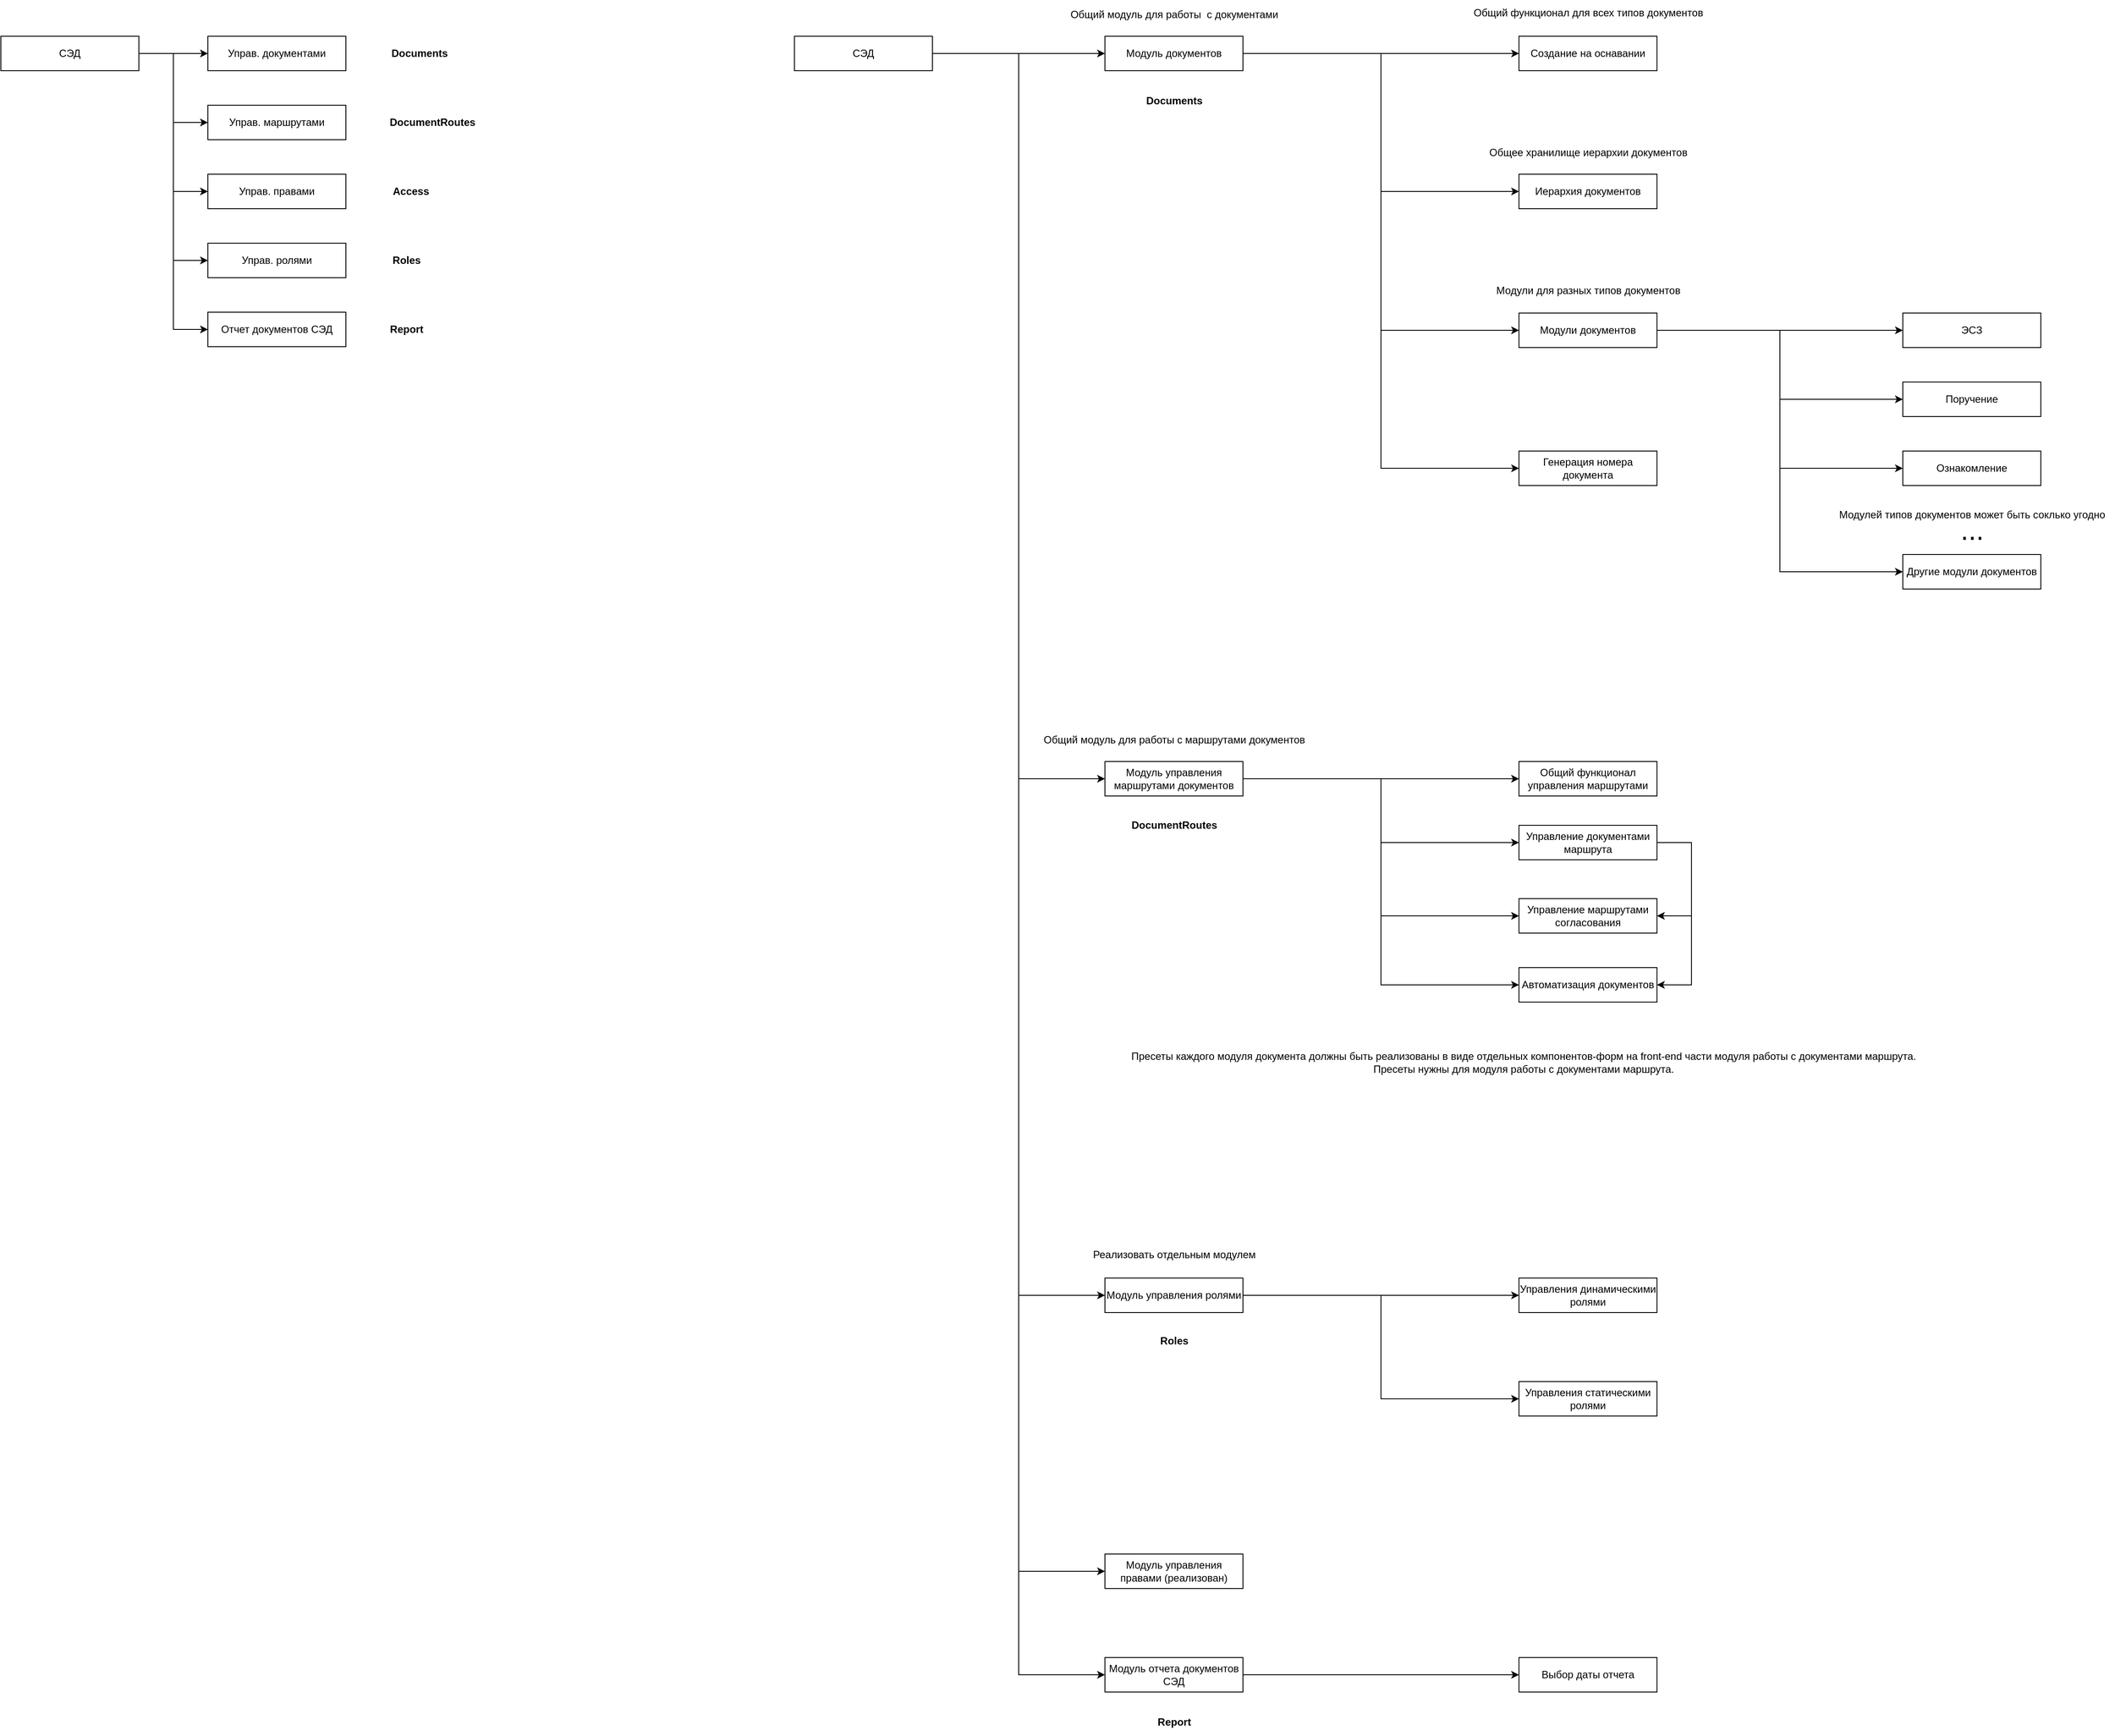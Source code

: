 <mxfile version="22.0.3" type="device" pages="2">
  <diagram name="Страница — 1" id="UioOJMQsPFFqJEd7jQCJ">
    <mxGraphModel dx="2369" dy="1384" grid="1" gridSize="10" guides="1" tooltips="1" connect="1" arrows="1" fold="1" page="0" pageScale="1" pageWidth="827" pageHeight="1169" background="none" math="0" shadow="0">
      <root>
        <mxCell id="0" />
        <mxCell id="1" parent="0" />
        <mxCell id="f1a-5iZ8F5qd0ir_TNaK-92" value="Управ. маршрутами" style="rounded=0;whiteSpace=wrap;html=1;" parent="1" vertex="1">
          <mxGeometry x="-160" y="-80" width="160" height="40" as="geometry" />
        </mxCell>
        <mxCell id="f1a-5iZ8F5qd0ir_TNaK-93" value="Управ. правами" style="rounded=0;whiteSpace=wrap;html=1;" parent="1" vertex="1">
          <mxGeometry x="-160" width="160" height="40" as="geometry" />
        </mxCell>
        <mxCell id="f1a-5iZ8F5qd0ir_TNaK-94" value="Управ. ролями" style="rounded=0;whiteSpace=wrap;html=1;" parent="1" vertex="1">
          <mxGeometry x="-160" y="80" width="160" height="40" as="geometry" />
        </mxCell>
        <mxCell id="f1a-5iZ8F5qd0ir_TNaK-95" value="Отчет документов СЭД" style="rounded=0;whiteSpace=wrap;html=1;" parent="1" vertex="1">
          <mxGeometry x="-160" y="160" width="160" height="40" as="geometry" />
        </mxCell>
        <mxCell id="f1a-5iZ8F5qd0ir_TNaK-97" style="edgeStyle=orthogonalEdgeStyle;rounded=0;orthogonalLoop=1;jettySize=auto;html=1;entryX=0;entryY=0.5;entryDx=0;entryDy=0;" parent="1" source="f1a-5iZ8F5qd0ir_TNaK-96" target="f1a-5iZ8F5qd0ir_TNaK-116" edge="1">
          <mxGeometry relative="1" as="geometry">
            <mxPoint x="-160" y="-20.0" as="targetPoint" />
          </mxGeometry>
        </mxCell>
        <mxCell id="f1a-5iZ8F5qd0ir_TNaK-99" style="edgeStyle=orthogonalEdgeStyle;rounded=0;orthogonalLoop=1;jettySize=auto;html=1;entryX=0;entryY=0.5;entryDx=0;entryDy=0;" parent="1" source="f1a-5iZ8F5qd0ir_TNaK-96" target="f1a-5iZ8F5qd0ir_TNaK-92" edge="1">
          <mxGeometry relative="1" as="geometry" />
        </mxCell>
        <mxCell id="f1a-5iZ8F5qd0ir_TNaK-100" style="edgeStyle=orthogonalEdgeStyle;rounded=0;orthogonalLoop=1;jettySize=auto;html=1;entryX=0;entryY=0.5;entryDx=0;entryDy=0;" parent="1" source="f1a-5iZ8F5qd0ir_TNaK-96" target="f1a-5iZ8F5qd0ir_TNaK-93" edge="1">
          <mxGeometry relative="1" as="geometry" />
        </mxCell>
        <mxCell id="f1a-5iZ8F5qd0ir_TNaK-101" style="edgeStyle=orthogonalEdgeStyle;rounded=0;orthogonalLoop=1;jettySize=auto;html=1;entryX=0;entryY=0.5;entryDx=0;entryDy=0;" parent="1" source="f1a-5iZ8F5qd0ir_TNaK-96" target="f1a-5iZ8F5qd0ir_TNaK-94" edge="1">
          <mxGeometry relative="1" as="geometry" />
        </mxCell>
        <mxCell id="f1a-5iZ8F5qd0ir_TNaK-102" style="edgeStyle=orthogonalEdgeStyle;rounded=0;orthogonalLoop=1;jettySize=auto;html=1;entryX=0;entryY=0.5;entryDx=0;entryDy=0;" parent="1" source="f1a-5iZ8F5qd0ir_TNaK-96" target="f1a-5iZ8F5qd0ir_TNaK-95" edge="1">
          <mxGeometry relative="1" as="geometry" />
        </mxCell>
        <mxCell id="f1a-5iZ8F5qd0ir_TNaK-96" value="СЭД" style="rounded=0;whiteSpace=wrap;html=1;" parent="1" vertex="1">
          <mxGeometry x="-400" y="-160" width="160" height="40" as="geometry" />
        </mxCell>
        <mxCell id="f1a-5iZ8F5qd0ir_TNaK-116" value="Управ. документами" style="rounded=0;whiteSpace=wrap;html=1;" parent="1" vertex="1">
          <mxGeometry x="-160" y="-160" width="160" height="40" as="geometry" />
        </mxCell>
        <mxCell id="ihNNq9JcLcmCegJ7a5xn-13" style="edgeStyle=orthogonalEdgeStyle;rounded=0;orthogonalLoop=1;jettySize=auto;html=1;entryX=0;entryY=0.5;entryDx=0;entryDy=0;" parent="1" source="ihNNq9JcLcmCegJ7a5xn-1" target="ihNNq9JcLcmCegJ7a5xn-3" edge="1">
          <mxGeometry relative="1" as="geometry" />
        </mxCell>
        <mxCell id="ihNNq9JcLcmCegJ7a5xn-21" style="edgeStyle=orthogonalEdgeStyle;rounded=0;orthogonalLoop=1;jettySize=auto;html=1;entryX=0;entryY=0.5;entryDx=0;entryDy=0;" parent="1" source="ihNNq9JcLcmCegJ7a5xn-1" target="ihNNq9JcLcmCegJ7a5xn-20" edge="1">
          <mxGeometry relative="1" as="geometry" />
        </mxCell>
        <mxCell id="JLs4gXxdxyBiDpZqqaBk-5" style="edgeStyle=orthogonalEdgeStyle;rounded=0;orthogonalLoop=1;jettySize=auto;html=1;entryX=0;entryY=0.5;entryDx=0;entryDy=0;" parent="1" source="ihNNq9JcLcmCegJ7a5xn-1" target="JLs4gXxdxyBiDpZqqaBk-4" edge="1">
          <mxGeometry relative="1" as="geometry" />
        </mxCell>
        <mxCell id="JLs4gXxdxyBiDpZqqaBk-11" style="edgeStyle=orthogonalEdgeStyle;rounded=0;orthogonalLoop=1;jettySize=auto;html=1;entryX=0;entryY=0.5;entryDx=0;entryDy=0;entryPerimeter=0;" parent="1" source="ihNNq9JcLcmCegJ7a5xn-1" target="JLs4gXxdxyBiDpZqqaBk-10" edge="1">
          <mxGeometry relative="1" as="geometry" />
        </mxCell>
        <mxCell id="JLs4gXxdxyBiDpZqqaBk-16" style="edgeStyle=orthogonalEdgeStyle;rounded=0;orthogonalLoop=1;jettySize=auto;html=1;entryX=0;entryY=0.5;entryDx=0;entryDy=0;" parent="1" source="ihNNq9JcLcmCegJ7a5xn-1" target="JLs4gXxdxyBiDpZqqaBk-14" edge="1">
          <mxGeometry relative="1" as="geometry" />
        </mxCell>
        <mxCell id="ihNNq9JcLcmCegJ7a5xn-1" value="СЭД" style="rounded=0;whiteSpace=wrap;html=1;" parent="1" vertex="1">
          <mxGeometry x="520" y="-160" width="160" height="40" as="geometry" />
        </mxCell>
        <mxCell id="ihNNq9JcLcmCegJ7a5xn-2" value="Создание на оснавании" style="rounded=0;whiteSpace=wrap;html=1;" parent="1" vertex="1">
          <mxGeometry x="1360" y="-160" width="160" height="40" as="geometry" />
        </mxCell>
        <mxCell id="ihNNq9JcLcmCegJ7a5xn-11" style="edgeStyle=orthogonalEdgeStyle;rounded=0;orthogonalLoop=1;jettySize=auto;html=1;entryX=0;entryY=0.5;entryDx=0;entryDy=0;" parent="1" source="ihNNq9JcLcmCegJ7a5xn-3" target="ihNNq9JcLcmCegJ7a5xn-2" edge="1">
          <mxGeometry relative="1" as="geometry" />
        </mxCell>
        <mxCell id="ihNNq9JcLcmCegJ7a5xn-12" style="edgeStyle=orthogonalEdgeStyle;rounded=0;orthogonalLoop=1;jettySize=auto;html=1;entryX=0;entryY=0.5;entryDx=0;entryDy=0;" parent="1" source="ihNNq9JcLcmCegJ7a5xn-3" target="ihNNq9JcLcmCegJ7a5xn-10" edge="1">
          <mxGeometry relative="1" as="geometry" />
        </mxCell>
        <mxCell id="ihNNq9JcLcmCegJ7a5xn-18" style="edgeStyle=orthogonalEdgeStyle;rounded=0;orthogonalLoop=1;jettySize=auto;html=1;entryX=0;entryY=0.5;entryDx=0;entryDy=0;" parent="1" source="ihNNq9JcLcmCegJ7a5xn-3" target="ihNNq9JcLcmCegJ7a5xn-17" edge="1">
          <mxGeometry relative="1" as="geometry" />
        </mxCell>
        <mxCell id="JLs4gXxdxyBiDpZqqaBk-13" style="edgeStyle=orthogonalEdgeStyle;rounded=0;orthogonalLoop=1;jettySize=auto;html=1;entryX=0;entryY=0.5;entryDx=0;entryDy=0;" parent="1" source="ihNNq9JcLcmCegJ7a5xn-3" target="JLs4gXxdxyBiDpZqqaBk-12" edge="1">
          <mxGeometry relative="1" as="geometry" />
        </mxCell>
        <mxCell id="ihNNq9JcLcmCegJ7a5xn-3" value="Модуль документов" style="rounded=0;whiteSpace=wrap;html=1;" parent="1" vertex="1">
          <mxGeometry x="880" y="-160" width="160" height="40" as="geometry" />
        </mxCell>
        <mxCell id="ihNNq9JcLcmCegJ7a5xn-4" value="ЭСЗ" style="rounded=0;whiteSpace=wrap;html=1;" parent="1" vertex="1">
          <mxGeometry x="1805" y="161" width="160" height="40" as="geometry" />
        </mxCell>
        <mxCell id="ihNNq9JcLcmCegJ7a5xn-5" value="Поручение" style="rounded=0;whiteSpace=wrap;html=1;" parent="1" vertex="1">
          <mxGeometry x="1805" y="241" width="160" height="40" as="geometry" />
        </mxCell>
        <mxCell id="ihNNq9JcLcmCegJ7a5xn-6" value="Ознакомление" style="rounded=0;whiteSpace=wrap;html=1;" parent="1" vertex="1">
          <mxGeometry x="1805" y="321" width="160" height="40" as="geometry" />
        </mxCell>
        <mxCell id="ihNNq9JcLcmCegJ7a5xn-7" style="edgeStyle=orthogonalEdgeStyle;rounded=0;orthogonalLoop=1;jettySize=auto;html=1;entryX=0;entryY=0.5;entryDx=0;entryDy=0;" parent="1" source="ihNNq9JcLcmCegJ7a5xn-10" target="ihNNq9JcLcmCegJ7a5xn-4" edge="1">
          <mxGeometry relative="1" as="geometry" />
        </mxCell>
        <mxCell id="ihNNq9JcLcmCegJ7a5xn-8" style="edgeStyle=orthogonalEdgeStyle;rounded=0;orthogonalLoop=1;jettySize=auto;html=1;entryX=0;entryY=0.5;entryDx=0;entryDy=0;" parent="1" source="ihNNq9JcLcmCegJ7a5xn-10" target="ihNNq9JcLcmCegJ7a5xn-5" edge="1">
          <mxGeometry relative="1" as="geometry" />
        </mxCell>
        <mxCell id="ihNNq9JcLcmCegJ7a5xn-9" style="edgeStyle=orthogonalEdgeStyle;rounded=0;orthogonalLoop=1;jettySize=auto;html=1;entryX=0;entryY=0.5;entryDx=0;entryDy=0;" parent="1" source="ihNNq9JcLcmCegJ7a5xn-10" target="ihNNq9JcLcmCegJ7a5xn-6" edge="1">
          <mxGeometry relative="1" as="geometry" />
        </mxCell>
        <mxCell id="ihNNq9JcLcmCegJ7a5xn-24" style="edgeStyle=orthogonalEdgeStyle;rounded=0;orthogonalLoop=1;jettySize=auto;html=1;entryX=0;entryY=0.5;entryDx=0;entryDy=0;" parent="1" source="ihNNq9JcLcmCegJ7a5xn-10" target="ihNNq9JcLcmCegJ7a5xn-22" edge="1">
          <mxGeometry relative="1" as="geometry" />
        </mxCell>
        <mxCell id="ihNNq9JcLcmCegJ7a5xn-10" value="Модули документов" style="rounded=0;whiteSpace=wrap;html=1;" parent="1" vertex="1">
          <mxGeometry x="1360" y="161" width="160" height="40" as="geometry" />
        </mxCell>
        <mxCell id="ihNNq9JcLcmCegJ7a5xn-14" value="Общий модуль для работы&amp;nbsp; с документами" style="text;html=1;align=center;verticalAlign=middle;resizable=0;points=[];autosize=1;strokeColor=none;fillColor=none;" parent="1" vertex="1">
          <mxGeometry x="830" y="-200" width="260" height="30" as="geometry" />
        </mxCell>
        <mxCell id="ihNNq9JcLcmCegJ7a5xn-15" value="Общий функционал для всех типов документов" style="text;html=1;align=center;verticalAlign=middle;resizable=0;points=[];autosize=1;strokeColor=none;fillColor=none;" parent="1" vertex="1">
          <mxGeometry x="1295" y="-202" width="290" height="30" as="geometry" />
        </mxCell>
        <mxCell id="ihNNq9JcLcmCegJ7a5xn-16" value="Модули для разных типов документов" style="text;html=1;align=center;verticalAlign=middle;resizable=0;points=[];autosize=1;strokeColor=none;fillColor=none;" parent="1" vertex="1">
          <mxGeometry x="1320" y="120" width="240" height="30" as="geometry" />
        </mxCell>
        <mxCell id="ihNNq9JcLcmCegJ7a5xn-17" value="Иерархия документов" style="rounded=0;whiteSpace=wrap;html=1;" parent="1" vertex="1">
          <mxGeometry x="1360" width="160" height="40" as="geometry" />
        </mxCell>
        <mxCell id="ihNNq9JcLcmCegJ7a5xn-19" value="Общее хранилище иерархии документов" style="text;html=1;align=center;verticalAlign=middle;resizable=0;points=[];autosize=1;strokeColor=none;fillColor=none;" parent="1" vertex="1">
          <mxGeometry x="1315" y="-40" width="250" height="30" as="geometry" />
        </mxCell>
        <mxCell id="ArpcdDVs-LA4xo2yjiGu-11" style="edgeStyle=orthogonalEdgeStyle;rounded=0;orthogonalLoop=1;jettySize=auto;html=1;entryX=0;entryY=0.5;entryDx=0;entryDy=0;" parent="1" source="ihNNq9JcLcmCegJ7a5xn-20" target="ArpcdDVs-LA4xo2yjiGu-10" edge="1">
          <mxGeometry relative="1" as="geometry" />
        </mxCell>
        <mxCell id="ArpcdDVs-LA4xo2yjiGu-12" style="edgeStyle=orthogonalEdgeStyle;rounded=0;orthogonalLoop=1;jettySize=auto;html=1;entryX=0;entryY=0.5;entryDx=0;entryDy=0;" parent="1" source="ihNNq9JcLcmCegJ7a5xn-20" target="ArpcdDVs-LA4xo2yjiGu-3" edge="1">
          <mxGeometry relative="1" as="geometry" />
        </mxCell>
        <mxCell id="ArpcdDVs-LA4xo2yjiGu-13" style="edgeStyle=orthogonalEdgeStyle;rounded=0;orthogonalLoop=1;jettySize=auto;html=1;entryX=0;entryY=0.5;entryDx=0;entryDy=0;" parent="1" source="ihNNq9JcLcmCegJ7a5xn-20" target="ArpcdDVs-LA4xo2yjiGu-4" edge="1">
          <mxGeometry relative="1" as="geometry" />
        </mxCell>
        <mxCell id="ArpcdDVs-LA4xo2yjiGu-14" style="edgeStyle=orthogonalEdgeStyle;rounded=0;orthogonalLoop=1;jettySize=auto;html=1;entryX=0;entryY=0.5;entryDx=0;entryDy=0;" parent="1" source="ihNNq9JcLcmCegJ7a5xn-20" target="ArpcdDVs-LA4xo2yjiGu-7" edge="1">
          <mxGeometry relative="1" as="geometry" />
        </mxCell>
        <mxCell id="ihNNq9JcLcmCegJ7a5xn-20" value="Модуль управления маршрутами документов" style="rounded=0;whiteSpace=wrap;html=1;" parent="1" vertex="1">
          <mxGeometry x="880" y="681" width="160" height="40" as="geometry" />
        </mxCell>
        <mxCell id="ihNNq9JcLcmCegJ7a5xn-22" value="Другие модули документов" style="rounded=0;whiteSpace=wrap;html=1;" parent="1" vertex="1">
          <mxGeometry x="1805" y="441" width="160" height="40" as="geometry" />
        </mxCell>
        <mxCell id="ihNNq9JcLcmCegJ7a5xn-25" value="..." style="text;html=1;align=center;verticalAlign=middle;resizable=0;points=[];autosize=1;strokeColor=none;fillColor=none;fontSize=32;" parent="1" vertex="1">
          <mxGeometry x="1860" y="388" width="50" height="50" as="geometry" />
        </mxCell>
        <mxCell id="ihNNq9JcLcmCegJ7a5xn-27" value="Модулей типов документов может быть соклько угодно" style="text;html=1;align=center;verticalAlign=middle;resizable=0;points=[];autosize=1;strokeColor=none;fillColor=none;" parent="1" vertex="1">
          <mxGeometry x="1720" y="380" width="330" height="30" as="geometry" />
        </mxCell>
        <mxCell id="ihNNq9JcLcmCegJ7a5xn-28" value="Общий модуль для работы с маршрутами документов" style="text;html=1;align=center;verticalAlign=middle;resizable=0;points=[];autosize=1;strokeColor=none;fillColor=none;" parent="1" vertex="1">
          <mxGeometry x="795" y="641" width="330" height="30" as="geometry" />
        </mxCell>
        <mxCell id="nKbqGXBP-V26MWuvG6FO-13" value="Пресеты каждого модуля документа должны быть реализованы в виде отдельных компонентов-форм на front-end части модуля работы с документами маршрута.&lt;br&gt;Пресеты нужны для модуля работы с документами маршрута." style="text;html=1;align=center;verticalAlign=middle;resizable=0;points=[];autosize=1;strokeColor=none;fillColor=none;" parent="1" vertex="1">
          <mxGeometry x="900" y="1010" width="930" height="40" as="geometry" />
        </mxCell>
        <mxCell id="JLs4gXxdxyBiDpZqqaBk-8" style="edgeStyle=orthogonalEdgeStyle;rounded=0;orthogonalLoop=1;jettySize=auto;html=1;entryX=0;entryY=0.5;entryDx=0;entryDy=0;" parent="1" source="JLs4gXxdxyBiDpZqqaBk-4" target="JLs4gXxdxyBiDpZqqaBk-6" edge="1">
          <mxGeometry relative="1" as="geometry" />
        </mxCell>
        <mxCell id="JLs4gXxdxyBiDpZqqaBk-9" style="edgeStyle=orthogonalEdgeStyle;rounded=0;orthogonalLoop=1;jettySize=auto;html=1;entryX=0;entryY=0.5;entryDx=0;entryDy=0;" parent="1" source="JLs4gXxdxyBiDpZqqaBk-4" target="JLs4gXxdxyBiDpZqqaBk-7" edge="1">
          <mxGeometry relative="1" as="geometry" />
        </mxCell>
        <mxCell id="JLs4gXxdxyBiDpZqqaBk-4" value="Модуль управления ролями" style="rounded=0;whiteSpace=wrap;html=1;" parent="1" vertex="1">
          <mxGeometry x="880" y="1280" width="160" height="40" as="geometry" />
        </mxCell>
        <mxCell id="JLs4gXxdxyBiDpZqqaBk-6" value="Управления динамическими ролями" style="rounded=0;whiteSpace=wrap;html=1;" parent="1" vertex="1">
          <mxGeometry x="1360" y="1280" width="160" height="40" as="geometry" />
        </mxCell>
        <mxCell id="JLs4gXxdxyBiDpZqqaBk-7" value="Управления статическими ролями" style="rounded=0;whiteSpace=wrap;html=1;" parent="1" vertex="1">
          <mxGeometry x="1360" y="1400" width="160" height="40" as="geometry" />
        </mxCell>
        <mxCell id="JLs4gXxdxyBiDpZqqaBk-10" value="Модуль управления правами (реализован)" style="rounded=0;whiteSpace=wrap;html=1;" parent="1" vertex="1">
          <mxGeometry x="880" y="1600" width="160" height="40" as="geometry" />
        </mxCell>
        <mxCell id="JLs4gXxdxyBiDpZqqaBk-12" value="Генерация номера документа" style="rounded=0;whiteSpace=wrap;html=1;" parent="1" vertex="1">
          <mxGeometry x="1360" y="321" width="160" height="40" as="geometry" />
        </mxCell>
        <mxCell id="CWcpZTFSIkpukgtT_ZqC-2" style="edgeStyle=orthogonalEdgeStyle;rounded=0;orthogonalLoop=1;jettySize=auto;html=1;entryX=0;entryY=0.5;entryDx=0;entryDy=0;" edge="1" parent="1" source="JLs4gXxdxyBiDpZqqaBk-14" target="CWcpZTFSIkpukgtT_ZqC-1">
          <mxGeometry relative="1" as="geometry" />
        </mxCell>
        <mxCell id="JLs4gXxdxyBiDpZqqaBk-14" value="Модуль отчета документов СЭД" style="rounded=0;whiteSpace=wrap;html=1;" parent="1" vertex="1">
          <mxGeometry x="880" y="1720" width="160" height="40" as="geometry" />
        </mxCell>
        <mxCell id="JLs4gXxdxyBiDpZqqaBk-17" value="Documents" style="text;html=1;align=center;verticalAlign=middle;resizable=0;points=[];autosize=1;strokeColor=none;fillColor=none;fontStyle=1" parent="1" vertex="1">
          <mxGeometry x="915" y="-100" width="90" height="30" as="geometry" />
        </mxCell>
        <mxCell id="JLs4gXxdxyBiDpZqqaBk-18" value="DocumentRoutes" style="text;html=1;align=center;verticalAlign=middle;resizable=0;points=[];autosize=1;strokeColor=none;fillColor=none;fontStyle=1" parent="1" vertex="1">
          <mxGeometry x="900" y="740" width="120" height="30" as="geometry" />
        </mxCell>
        <mxCell id="JLs4gXxdxyBiDpZqqaBk-19" value="Roles" style="text;html=1;align=center;verticalAlign=middle;resizable=0;points=[];autosize=1;strokeColor=none;fillColor=none;fontStyle=1" parent="1" vertex="1">
          <mxGeometry x="930" y="1338" width="60" height="30" as="geometry" />
        </mxCell>
        <mxCell id="JLs4gXxdxyBiDpZqqaBk-20" value="Report" style="text;html=1;align=center;verticalAlign=middle;resizable=0;points=[];autosize=1;strokeColor=none;fillColor=none;fontStyle=1" parent="1" vertex="1">
          <mxGeometry x="930" y="1780" width="60" height="30" as="geometry" />
        </mxCell>
        <mxCell id="JLs4gXxdxyBiDpZqqaBk-21" value="Реализовать отдельным модулем" style="text;html=1;align=center;verticalAlign=middle;resizable=0;points=[];autosize=1;strokeColor=none;fillColor=none;" parent="1" vertex="1">
          <mxGeometry x="855" y="1238" width="210" height="30" as="geometry" />
        </mxCell>
        <mxCell id="ArpcdDVs-LA4xo2yjiGu-18" style="edgeStyle=orthogonalEdgeStyle;rounded=0;orthogonalLoop=1;jettySize=auto;html=1;entryX=1;entryY=0.5;entryDx=0;entryDy=0;" parent="1" source="ArpcdDVs-LA4xo2yjiGu-3" target="ArpcdDVs-LA4xo2yjiGu-4" edge="1">
          <mxGeometry relative="1" as="geometry">
            <Array as="points">
              <mxPoint x="1560" y="775" />
              <mxPoint x="1560" y="860" />
            </Array>
          </mxGeometry>
        </mxCell>
        <mxCell id="ArpcdDVs-LA4xo2yjiGu-19" style="edgeStyle=orthogonalEdgeStyle;rounded=0;orthogonalLoop=1;jettySize=auto;html=1;entryX=1;entryY=0.5;entryDx=0;entryDy=0;" parent="1" source="ArpcdDVs-LA4xo2yjiGu-3" target="ArpcdDVs-LA4xo2yjiGu-7" edge="1">
          <mxGeometry relative="1" as="geometry">
            <Array as="points">
              <mxPoint x="1560" y="775" />
              <mxPoint x="1560" y="940" />
            </Array>
          </mxGeometry>
        </mxCell>
        <mxCell id="ArpcdDVs-LA4xo2yjiGu-3" value="Управление документами маршрута" style="rounded=0;whiteSpace=wrap;html=1;" parent="1" vertex="1">
          <mxGeometry x="1360" y="755" width="160" height="40" as="geometry" />
        </mxCell>
        <mxCell id="ArpcdDVs-LA4xo2yjiGu-4" value="Управление маршрутами согласования" style="rounded=0;whiteSpace=wrap;html=1;" parent="1" vertex="1">
          <mxGeometry x="1360" y="840" width="160" height="40" as="geometry" />
        </mxCell>
        <mxCell id="ArpcdDVs-LA4xo2yjiGu-7" value="Автоматизация документов" style="rounded=0;whiteSpace=wrap;html=1;" parent="1" vertex="1">
          <mxGeometry x="1360" y="920" width="160" height="40" as="geometry" />
        </mxCell>
        <mxCell id="ArpcdDVs-LA4xo2yjiGu-10" value="Общий функционал управления маршрутами" style="rounded=0;whiteSpace=wrap;html=1;" parent="1" vertex="1">
          <mxGeometry x="1360" y="681" width="160" height="40" as="geometry" />
        </mxCell>
        <mxCell id="j-ncwgQQPv5S0g3MKd6e-1" value="Documents" style="text;html=1;align=center;verticalAlign=middle;resizable=0;points=[];autosize=1;strokeColor=none;fillColor=none;fontStyle=1" vertex="1" parent="1">
          <mxGeometry x="40" y="-155" width="90" height="30" as="geometry" />
        </mxCell>
        <mxCell id="j-ncwgQQPv5S0g3MKd6e-2" value="DocumentRoutes" style="text;html=1;align=center;verticalAlign=middle;resizable=0;points=[];autosize=1;strokeColor=none;fillColor=none;fontStyle=1" vertex="1" parent="1">
          <mxGeometry x="40" y="-75" width="120" height="30" as="geometry" />
        </mxCell>
        <mxCell id="j-ncwgQQPv5S0g3MKd6e-4" value="Access" style="text;html=1;align=center;verticalAlign=middle;resizable=0;points=[];autosize=1;strokeColor=none;fillColor=none;fontStyle=1" vertex="1" parent="1">
          <mxGeometry x="40" y="5" width="70" height="30" as="geometry" />
        </mxCell>
        <mxCell id="j-ncwgQQPv5S0g3MKd6e-5" value="Roles" style="text;html=1;align=center;verticalAlign=middle;resizable=0;points=[];autosize=1;strokeColor=none;fillColor=none;fontStyle=1" vertex="1" parent="1">
          <mxGeometry x="40" y="85" width="60" height="30" as="geometry" />
        </mxCell>
        <mxCell id="j-ncwgQQPv5S0g3MKd6e-6" value="Report" style="text;html=1;align=center;verticalAlign=middle;resizable=0;points=[];autosize=1;strokeColor=none;fillColor=none;fontStyle=1" vertex="1" parent="1">
          <mxGeometry x="40" y="165" width="60" height="30" as="geometry" />
        </mxCell>
        <mxCell id="CWcpZTFSIkpukgtT_ZqC-1" value="Выбор даты отчета" style="rounded=0;whiteSpace=wrap;html=1;" vertex="1" parent="1">
          <mxGeometry x="1360" y="1720" width="160" height="40" as="geometry" />
        </mxCell>
      </root>
    </mxGraphModel>
  </diagram>
  <diagram id="hKPQAO0Wp98XyY9Q82N6" name="Страница — 2">
    <mxGraphModel dx="3191" dy="1594" grid="1" gridSize="10" guides="1" tooltips="1" connect="1" arrows="1" fold="1" page="0" pageScale="1" pageWidth="827" pageHeight="1169" math="0" shadow="0">
      <root>
        <mxCell id="0" />
        <mxCell id="1" parent="0" />
        <mxCell id="zHtN1uBF2y4eYGiFuy6I-1" value="&lt;b style=&quot;font-weight:normal;&quot; id=&quot;docs-internal-guid-768fcf18-7fff-ff81-0e26-417b7297513a&quot;&gt;&lt;div dir=&quot;ltr&quot; style=&quot;margin-left:0pt;&quot; align=&quot;left&quot;&gt;&lt;table style=&quot;border:none;border-collapse:collapse;&quot;&gt;&lt;colgroup&gt;&lt;col width=&quot;173&quot;&gt;&lt;col width=&quot;102&quot;&gt;&lt;col width=&quot;172&quot;&gt;&lt;col width=&quot;149&quot;&gt;&lt;/colgroup&gt;&lt;tbody&gt;&lt;tr style=&quot;height:0pt&quot;&gt;&lt;td style=&quot;border-left:solid #000000 1pt;border-right:solid #000000 1pt;border-bottom:solid #000000 1pt;border-top:solid #000000 1pt;vertical-align:top;padding:5pt 5pt 5pt 5pt;overflow:hidden;overflow-wrap:break-word;&quot;&gt;&lt;p dir=&quot;ltr&quot; style=&quot;line-height:1.2;text-align: justify;margin-top:12pt;margin-bottom:12pt;&quot;&gt;&lt;span style=&quot;font-size: 11pt; font-family: Arial, sans-serif; font-weight: 700; font-style: normal; font-variant: normal; text-decoration: none; vertical-align: baseline;&quot;&gt;Наименование&lt;/span&gt;&lt;/p&gt;&lt;/td&gt;&lt;td style=&quot;border-left:solid #000000 1pt;border-right:solid #000000 1pt;border-bottom:solid #000000 1pt;border-top:solid #000000 1pt;vertical-align:top;padding:5pt 5pt 5pt 5pt;overflow:hidden;overflow-wrap:break-word;&quot;&gt;&lt;p dir=&quot;ltr&quot; style=&quot;line-height:1.2;text-align: justify;margin-top:12pt;margin-bottom:12pt;&quot;&gt;&lt;span style=&quot;font-size: 11pt; font-family: Arial, sans-serif; font-weight: 700; font-style: normal; font-variant: normal; text-decoration: none; vertical-align: baseline;&quot;&gt;Тип&lt;/span&gt;&lt;/p&gt;&lt;/td&gt;&lt;td style=&quot;border-left:solid #000000 1pt;border-right:solid #000000 1pt;border-bottom:solid #000000 1pt;border-top:solid #000000 1pt;vertical-align:top;padding:5pt 5pt 5pt 5pt;overflow:hidden;overflow-wrap:break-word;&quot;&gt;&lt;p dir=&quot;ltr&quot; style=&quot;line-height:1.2;text-align: justify;margin-top:12pt;margin-bottom:12pt;&quot;&gt;&lt;span style=&quot;font-size: 11pt; font-family: Arial, sans-serif; font-weight: 700; font-style: normal; font-variant: normal; text-decoration: none; vertical-align: baseline;&quot;&gt;Логика&lt;/span&gt;&lt;/p&gt;&lt;/td&gt;&lt;td style=&quot;border-left:solid #000000 1pt;border-right:solid #000000 1pt;border-bottom:solid #000000 1pt;border-top:solid #000000 1pt;vertical-align:top;padding:5pt 5pt 5pt 5pt;overflow:hidden;overflow-wrap:break-word;&quot;&gt;&lt;p dir=&quot;ltr&quot; style=&quot;line-height:1.2;text-align: justify;margin-top:12pt;margin-bottom:12pt;&quot;&gt;&lt;span style=&quot;font-size: 11pt; font-family: Arial, sans-serif; font-weight: 700; font-style: normal; font-variant: normal; text-decoration: none; vertical-align: baseline;&quot;&gt;Обязательность&lt;/span&gt;&lt;/p&gt;&lt;/td&gt;&lt;/tr&gt;&lt;tr style=&quot;height:0pt&quot;&gt;&lt;td style=&quot;border-left:solid #000000 1pt;border-right:solid #000000 1pt;border-bottom:solid #000000 1pt;border-top:solid #000000 1pt;vertical-align:top;padding:5pt 5pt 5pt 5pt;overflow:hidden;overflow-wrap:break-word;&quot;&gt;&lt;p dir=&quot;ltr&quot; style=&quot;line-height:1.2;text-align: justify;margin-top:12pt;margin-bottom:12pt;&quot;&gt;&lt;span style=&quot;font-size: 11pt; font-family: Arial, sans-serif; font-weight: 400; font-style: normal; font-variant: normal; text-decoration: none; vertical-align: baseline;&quot;&gt;ID документа&lt;/span&gt;&lt;/p&gt;&lt;/td&gt;&lt;td style=&quot;border-left:solid #000000 1pt;border-right:solid #000000 1pt;border-bottom:solid #000000 1pt;border-top:solid #000000 1pt;vertical-align:top;padding:5pt 5pt 5pt 5pt;overflow:hidden;overflow-wrap:break-word;&quot;&gt;&lt;p dir=&quot;ltr&quot; style=&quot;line-height:1.2;text-align: justify;margin-top:12pt;margin-bottom:12pt;&quot;&gt;&lt;span style=&quot;font-size: 11pt; font-family: Arial, sans-serif; font-weight: 400; font-style: normal; font-variant: normal; text-decoration: none; vertical-align: baseline;&quot;&gt;строка&lt;/span&gt;&lt;/p&gt;&lt;/td&gt;&lt;td style=&quot;border-left:solid #000000 1pt;border-right:solid #000000 1pt;border-bottom:solid #000000 1pt;border-top:solid #000000 1pt;vertical-align:top;padding:5pt 5pt 5pt 5pt;overflow:hidden;overflow-wrap:break-word;&quot;&gt;&lt;p dir=&quot;ltr&quot; style=&quot;line-height:1.2;text-align: justify;margin-top:12pt;margin-bottom:12pt;&quot;&gt;&lt;span style=&quot;font-size: 11pt; font-family: Arial, sans-serif; font-weight: 400; font-style: normal; font-variant: normal; text-decoration: none; vertical-align: baseline;&quot;&gt;Создается автоматически&lt;/span&gt;&lt;/p&gt;&lt;/td&gt;&lt;td style=&quot;border-left:solid #000000 1pt;border-right:solid #000000 1pt;border-bottom:solid #000000 1pt;border-top:solid #000000 1pt;vertical-align:top;padding:5pt 5pt 5pt 5pt;overflow:hidden;overflow-wrap:break-word;&quot;&gt;&lt;p dir=&quot;ltr&quot; style=&quot;line-height:1.2;text-align: justify;margin-top:12pt;margin-bottom:12pt;&quot;&gt;&lt;span style=&quot;font-size: 11pt; font-family: Arial, sans-serif; font-weight: 400; font-style: normal; font-variant: normal; text-decoration: none; vertical-align: baseline;&quot;&gt;да&lt;/span&gt;&lt;/p&gt;&lt;/td&gt;&lt;/tr&gt;&lt;tr style=&quot;height:0pt&quot;&gt;&lt;td style=&quot;border-left:solid #000000 1pt;border-right:solid #000000 1pt;border-bottom:solid #000000 1pt;border-top:solid #000000 1pt;vertical-align:top;padding:5pt 5pt 5pt 5pt;overflow:hidden;overflow-wrap:break-word;&quot;&gt;&lt;p dir=&quot;ltr&quot; style=&quot;line-height:1.2;text-align: justify;margin-top:12pt;margin-bottom:12pt;&quot;&gt;&lt;span style=&quot;font-size: 11pt; font-family: Arial, sans-serif; font-weight: 400; font-style: normal; font-variant: normal; text-decoration: none; vertical-align: baseline;&quot;&gt;Тип документа&lt;/span&gt;&lt;/p&gt;&lt;/td&gt;&lt;td style=&quot;border-left:solid #000000 1pt;border-right:solid #000000 1pt;border-bottom:solid #000000 1pt;border-top:solid #000000 1pt;vertical-align:top;padding:5pt 5pt 5pt 5pt;overflow:hidden;overflow-wrap:break-word;&quot;&gt;&lt;p dir=&quot;ltr&quot; style=&quot;line-height:1.2;text-align: justify;margin-top:12pt;margin-bottom:12pt;&quot;&gt;&lt;span style=&quot;font-size: 11pt; font-family: Arial, sans-serif; font-weight: 400; font-style: normal; font-variant: normal; text-decoration: none; vertical-align: baseline;&quot;&gt;список&lt;/span&gt;&lt;/p&gt;&lt;/td&gt;&lt;td style=&quot;border-left:solid #000000 1pt;border-right:solid #000000 1pt;border-bottom:solid #000000 1pt;border-top:solid #000000 1pt;vertical-align:top;padding:5pt 5pt 5pt 5pt;overflow:hidden;overflow-wrap:break-word;&quot;&gt;&lt;ul style=&quot;margin-top:0;margin-bottom:0;padding-inline-start:48px;&quot;&gt;&lt;li dir=&quot;ltr&quot; style=&quot;list-style-type: disc; font-size: 11pt; font-family: Arial, sans-serif; font-weight: 400; font-style: normal; font-variant: normal; text-decoration: none; vertical-align: baseline;&quot; aria-level=&quot;1&quot;&gt;&lt;p dir=&quot;ltr&quot; style=&quot;line-height:1.2;text-align: justify;margin-top:0pt;margin-bottom:0pt;&quot; role=&quot;presentation&quot;&gt;&lt;span style=&quot;font-size: 11pt; font-family: Arial, sans-serif; font-weight: 400; font-style: normal; font-variant: normal; text-decoration: none; vertical-align: baseline;&quot;&gt;эсз&lt;/span&gt;&lt;/p&gt;&lt;/li&gt;&lt;li dir=&quot;ltr&quot; style=&quot;list-style-type: disc; font-size: 11pt; font-family: Arial, sans-serif; font-weight: 400; font-style: normal; font-variant: normal; text-decoration: none; vertical-align: baseline;&quot; aria-level=&quot;1&quot;&gt;&lt;p dir=&quot;ltr&quot; style=&quot;line-height:1.2;text-align: justify;margin-top:0pt;margin-bottom:0pt;&quot; role=&quot;presentation&quot;&gt;&lt;span style=&quot;font-size: 11pt; font-family: Arial, sans-serif; font-weight: 400; font-style: normal; font-variant: normal; text-decoration: none; vertical-align: baseline;&quot;&gt;поручение&lt;/span&gt;&lt;/p&gt;&lt;/li&gt;&lt;li dir=&quot;ltr&quot; style=&quot;list-style-type: disc; font-size: 11pt; font-family: Arial, sans-serif; font-weight: 400; font-style: normal; font-variant: normal; text-decoration: none; vertical-align: baseline;&quot; aria-level=&quot;1&quot;&gt;&lt;p dir=&quot;ltr&quot; style=&quot;line-height:1.2;text-align: justify;margin-top:0pt;margin-bottom:12pt;&quot; role=&quot;presentation&quot;&gt;&lt;span style=&quot;font-size: 11pt; font-family: Arial, sans-serif; font-weight: 400; font-style: normal; font-variant: normal; text-decoration: none; vertical-align: baseline;&quot;&gt;ознакомление&lt;/span&gt;&lt;/p&gt;&lt;/li&gt;&lt;/ul&gt;&lt;/td&gt;&lt;td style=&quot;border-left:solid #000000 1pt;border-right:solid #000000 1pt;border-bottom:solid #000000 1pt;border-top:solid #000000 1pt;vertical-align:top;padding:5pt 5pt 5pt 5pt;overflow:hidden;overflow-wrap:break-word;&quot;&gt;&lt;p dir=&quot;ltr&quot; style=&quot;line-height:1.2;text-align: justify;margin-top:12pt;margin-bottom:12pt;&quot;&gt;&lt;span style=&quot;font-size: 11pt; font-family: Arial, sans-serif; font-weight: 400; font-style: normal; font-variant: normal; text-decoration: none; vertical-align: baseline;&quot;&gt;да&lt;/span&gt;&lt;/p&gt;&lt;/td&gt;&lt;/tr&gt;&lt;tr style=&quot;height:0pt&quot;&gt;&lt;td style=&quot;border-left:solid #000000 1pt;border-right:solid #000000 1pt;border-bottom:solid #000000 1pt;border-top:solid #000000 1pt;vertical-align:top;padding:5pt 5pt 5pt 5pt;overflow:hidden;overflow-wrap:break-word;&quot;&gt;&lt;p dir=&quot;ltr&quot; style=&quot;line-height:1.2;text-align: justify;margin-top:12pt;margin-bottom:12pt;&quot;&gt;&lt;span style=&quot;font-size: 11pt; font-family: Arial, sans-serif; font-weight: 400; font-style: normal; font-variant: normal; text-decoration: none; vertical-align: baseline;&quot;&gt;Номер документа&lt;/span&gt;&lt;/p&gt;&lt;/td&gt;&lt;td style=&quot;border-left:solid #000000 1pt;border-right:solid #000000 1pt;border-bottom:solid #000000 1pt;border-top:solid #000000 1pt;vertical-align:top;padding:5pt 5pt 5pt 5pt;overflow:hidden;overflow-wrap:break-word;&quot;&gt;&lt;p dir=&quot;ltr&quot; style=&quot;line-height:1.2;text-align: justify;margin-top:12pt;margin-bottom:12pt;&quot;&gt;&lt;span style=&quot;font-size: 11pt; font-family: Arial, sans-serif; font-weight: 400; font-style: normal; font-variant: normal; text-decoration: none; vertical-align: baseline;&quot;&gt;строка&lt;/span&gt;&lt;/p&gt;&lt;/td&gt;&lt;td style=&quot;border-left:solid #000000 1pt;border-right:solid #000000 1pt;border-bottom:solid #000000 1pt;border-top:solid #000000 1pt;vertical-align:top;padding:5pt 5pt 5pt 5pt;overflow:hidden;overflow-wrap:break-word;&quot;&gt;&lt;p dir=&quot;ltr&quot; style=&quot;line-height:1.2;text-align: justify;margin-top:12pt;margin-bottom:12pt;&quot;&gt;&lt;span style=&quot;font-size: 11pt; font-family: Arial, sans-serif; font-weight: 400; font-style: normal; font-variant: normal; text-decoration: none; vertical-align: baseline;&quot;&gt;Создается автоматически по алгоритму из данного ТЗ&lt;/span&gt;&lt;/p&gt;&lt;/td&gt;&lt;td style=&quot;border-left:solid #000000 1pt;border-right:solid #000000 1pt;border-bottom:solid #000000 1pt;border-top:solid #000000 1pt;vertical-align:top;padding:5pt 5pt 5pt 5pt;overflow:hidden;overflow-wrap:break-word;&quot;&gt;&lt;p dir=&quot;ltr&quot; style=&quot;line-height:1.2;text-align: justify;margin-top:12pt;margin-bottom:12pt;&quot;&gt;&lt;span style=&quot;font-size: 11pt; font-family: Arial, sans-serif; font-weight: 400; font-style: normal; font-variant: normal; text-decoration: none; vertical-align: baseline;&quot;&gt;да&lt;/span&gt;&lt;/p&gt;&lt;/td&gt;&lt;/tr&gt;&lt;tr style=&quot;height:0pt&quot;&gt;&lt;td style=&quot;border-left:solid #000000 1pt;border-right:solid #000000 1pt;border-bottom:solid #000000 1pt;border-top:solid #000000 1pt;vertical-align:top;padding:5pt 5pt 5pt 5pt;overflow:hidden;overflow-wrap:break-word;&quot;&gt;&lt;p dir=&quot;ltr&quot; style=&quot;line-height:1.2;text-align: justify;margin-top:12pt;margin-bottom:12pt;&quot;&gt;&lt;span style=&quot;font-size: 11pt; font-family: Arial, sans-serif; font-weight: 400; font-style: normal; font-variant: normal; text-decoration: none; vertical-align: baseline;&quot;&gt;Тема документа&lt;/span&gt;&lt;/p&gt;&lt;/td&gt;&lt;td style=&quot;border-left:solid #000000 1pt;border-right:solid #000000 1pt;border-bottom:solid #000000 1pt;border-top:solid #000000 1pt;vertical-align:top;padding:5pt 5pt 5pt 5pt;overflow:hidden;overflow-wrap:break-word;&quot;&gt;&lt;p dir=&quot;ltr&quot; style=&quot;line-height:1.2;text-align: justify;margin-top:12pt;margin-bottom:12pt;&quot;&gt;&lt;span style=&quot;font-size: 11pt; font-family: Arial, sans-serif; font-weight: 400; font-style: normal; font-variant: normal; text-decoration: none; vertical-align: baseline;&quot;&gt;Строка/список&lt;/span&gt;&lt;/p&gt;&lt;/td&gt;&lt;td style=&quot;border-left:solid #000000 1pt;border-right:solid #000000 1pt;border-bottom:solid #000000 1pt;border-top:solid #000000 1pt;vertical-align:top;padding:5pt 5pt 5pt 5pt;overflow:hidden;overflow-wrap:break-word;&quot;&gt;&lt;p dir=&quot;ltr&quot; style=&quot;line-height:1.2;text-align: justify;margin-top:12pt;margin-bottom:12pt;&quot;&gt;&lt;span style=&quot;font-size: 11pt; font-family: Arial, sans-serif; font-weight: 400; font-style: normal; font-variant: normal; text-decoration: none; vertical-align: baseline;&quot;&gt;Строка если создается произвольный документ, если в рамках маршрута то список определяется логикой маршрута&lt;/span&gt;&lt;/p&gt;&lt;/td&gt;&lt;td style=&quot;border-left:solid #000000 1pt;border-right:solid #000000 1pt;border-bottom:solid #000000 1pt;border-top:solid #000000 1pt;vertical-align:top;padding:5pt 5pt 5pt 5pt;overflow:hidden;overflow-wrap:break-word;&quot;&gt;&lt;p dir=&quot;ltr&quot; style=&quot;line-height:1.2;text-align: justify;margin-top:12pt;margin-bottom:12pt;&quot;&gt;&lt;span style=&quot;font-size: 11pt; font-family: Arial, sans-serif; font-weight: 400; font-style: normal; font-variant: normal; text-decoration: none; vertical-align: baseline;&quot;&gt;да&lt;/span&gt;&lt;/p&gt;&lt;/td&gt;&lt;/tr&gt;&lt;tr style=&quot;height:0pt&quot;&gt;&lt;td style=&quot;border-left:solid #000000 1pt;border-right:solid #000000 1pt;border-bottom:solid #000000 1pt;border-top:solid #000000 1pt;vertical-align:top;padding:5pt 5pt 5pt 5pt;overflow:hidden;overflow-wrap:break-word;&quot;&gt;&lt;p dir=&quot;ltr&quot; style=&quot;line-height:1.2;text-align: justify;margin-top:12pt;margin-bottom:12pt;&quot;&gt;&lt;span style=&quot;font-size: 11pt; font-family: Arial, sans-serif; font-weight: 400; font-style: normal; font-variant: normal; text-decoration: none; vertical-align: baseline;&quot;&gt;Дата создания&lt;/span&gt;&lt;/p&gt;&lt;/td&gt;&lt;td style=&quot;border-left:solid #000000 1pt;border-right:solid #000000 1pt;border-bottom:solid #000000 1pt;border-top:solid #000000 1pt;vertical-align:top;padding:5pt 5pt 5pt 5pt;overflow:hidden;overflow-wrap:break-word;&quot;&gt;&lt;p dir=&quot;ltr&quot; style=&quot;line-height:1.2;text-align: justify;margin-top:12pt;margin-bottom:12pt;&quot;&gt;&lt;span style=&quot;font-size: 11pt; font-family: Arial, sans-serif; font-weight: 400; font-style: normal; font-variant: normal; text-decoration: none; vertical-align: baseline;&quot;&gt;дата&lt;/span&gt;&lt;/p&gt;&lt;/td&gt;&lt;td style=&quot;border-left:solid #000000 1pt;border-right:solid #000000 1pt;border-bottom:solid #000000 1pt;border-top:solid #000000 1pt;vertical-align:top;padding:5pt 5pt 5pt 5pt;overflow:hidden;overflow-wrap:break-word;&quot;&gt;&lt;p dir=&quot;ltr&quot; style=&quot;line-height:1.2;text-align: justify;margin-top:12pt;margin-bottom:12pt;&quot;&gt;&lt;span style=&quot;font-size: 11pt; font-family: Arial, sans-serif; font-weight: 400; font-style: normal; font-variant: normal; text-decoration: none; vertical-align: baseline;&quot;&gt;Создается автоматически&lt;/span&gt;&lt;/p&gt;&lt;/td&gt;&lt;td style=&quot;border-left:solid #000000 1pt;border-right:solid #000000 1pt;border-bottom:solid #000000 1pt;border-top:solid #000000 1pt;vertical-align:top;padding:5pt 5pt 5pt 5pt;overflow:hidden;overflow-wrap:break-word;&quot;&gt;&lt;p dir=&quot;ltr&quot; style=&quot;line-height:1.2;text-align: justify;margin-top:12pt;margin-bottom:12pt;&quot;&gt;&lt;span style=&quot;font-size: 11pt; font-family: Arial, sans-serif; font-weight: 400; font-style: normal; font-variant: normal; text-decoration: none; vertical-align: baseline;&quot;&gt;да&lt;/span&gt;&lt;/p&gt;&lt;/td&gt;&lt;/tr&gt;&lt;tr style=&quot;height:0pt&quot;&gt;&lt;td style=&quot;border-left:solid #000000 1pt;border-right:solid #000000 1pt;border-bottom:solid #000000 1pt;border-top:solid #000000 1pt;vertical-align:top;padding:5pt 5pt 5pt 5pt;overflow:hidden;overflow-wrap:break-word;&quot;&gt;&lt;p dir=&quot;ltr&quot; style=&quot;line-height:1.2;text-align: justify;margin-top:12pt;margin-bottom:12pt;&quot;&gt;&lt;span style=&quot;font-size: 11pt; font-family: Arial, sans-serif; font-weight: 400; font-style: normal; font-variant: normal; text-decoration: none; vertical-align: baseline;&quot;&gt;Документ основание&lt;/span&gt;&lt;/p&gt;&lt;/td&gt;&lt;td style=&quot;border-left:solid #000000 1pt;border-right:solid #000000 1pt;border-bottom:solid #000000 1pt;border-top:solid #000000 1pt;vertical-align:top;padding:5pt 5pt 5pt 5pt;overflow:hidden;overflow-wrap:break-word;&quot;&gt;&lt;p dir=&quot;ltr&quot; style=&quot;line-height:1.2;text-align: justify;margin-top:12pt;margin-bottom:12pt;&quot;&gt;&lt;span style=&quot;font-size: 11pt; font-family: Arial, sans-serif; font-weight: 400; font-style: normal; font-variant: normal; text-decoration: none; vertical-align: baseline;&quot;&gt;ссылка&lt;/span&gt;&lt;/p&gt;&lt;/td&gt;&lt;td style=&quot;border-left:solid #000000 1pt;border-right:solid #000000 1pt;border-bottom:solid #000000 1pt;border-top:solid #000000 1pt;vertical-align:top;padding:5pt 5pt 5pt 5pt;overflow:hidden;overflow-wrap:break-word;&quot;&gt;&lt;p dir=&quot;ltr&quot; style=&quot;line-height:1.2;text-align: justify;margin-top:12pt;margin-bottom:12pt;&quot;&gt;&lt;span style=&quot;font-size: 11pt; font-family: Arial, sans-serif; font-weight: 400; font-style: normal; font-variant: normal; text-decoration: none; vertical-align: baseline;&quot;&gt;автоматически&lt;/span&gt;&lt;/p&gt;&lt;/td&gt;&lt;td style=&quot;border-left:solid #000000 1pt;border-right:solid #000000 1pt;border-bottom:solid #000000 1pt;border-top:solid #000000 1pt;vertical-align:top;padding:5pt 5pt 5pt 5pt;overflow:hidden;overflow-wrap:break-word;&quot;&gt;&lt;p dir=&quot;ltr&quot; style=&quot;line-height:1.2;text-align: justify;margin-top:12pt;margin-bottom:12pt;&quot;&gt;&lt;span style=&quot;font-size: 11pt; font-family: Arial, sans-serif; font-weight: 400; font-style: normal; font-variant: normal; text-decoration: none; vertical-align: baseline;&quot;&gt;нет&lt;/span&gt;&lt;/p&gt;&lt;/td&gt;&lt;/tr&gt;&lt;tr style=&quot;height:0pt&quot;&gt;&lt;td style=&quot;border-left:solid #000000 1pt;border-right:solid #000000 1pt;border-bottom:solid #000000 1pt;border-top:solid #000000 1pt;vertical-align:top;padding:5pt 5pt 5pt 5pt;overflow:hidden;overflow-wrap:break-word;&quot;&gt;&lt;p dir=&quot;ltr&quot; style=&quot;line-height:1.2;text-align: justify;margin-top:12pt;margin-bottom:12pt;&quot;&gt;&lt;span style=&quot;font-size: 11pt; font-family: Arial, sans-serif; font-weight: 400; font-style: normal; font-variant: normal; text-decoration: none; vertical-align: baseline;&quot;&gt;Содержание документа&lt;/span&gt;&lt;/p&gt;&lt;/td&gt;&lt;td style=&quot;border-left:solid #000000 1pt;border-right:solid #000000 1pt;border-bottom:solid #000000 1pt;border-top:solid #000000 1pt;vertical-align:top;padding:5pt 5pt 5pt 5pt;overflow:hidden;overflow-wrap:break-word;&quot;&gt;&lt;p dir=&quot;ltr&quot; style=&quot;line-height:1.2;text-align: justify;margin-top:12pt;margin-bottom:12pt;&quot;&gt;&lt;span style=&quot;font-size: 11pt; font-family: Arial, sans-serif; font-weight: 400; font-style: normal; font-variant: normal; text-decoration: none; vertical-align: baseline;&quot;&gt;строка&lt;/span&gt;&lt;/p&gt;&lt;/td&gt;&lt;td style=&quot;border-left:solid #000000 1pt;border-right:solid #000000 1pt;border-bottom:solid #000000 1pt;border-top:solid #000000 1pt;vertical-align:top;padding:5pt 5pt 5pt 5pt;overflow:hidden;overflow-wrap:break-word;&quot;&gt;&lt;p dir=&quot;ltr&quot; style=&quot;line-height:1.2;text-align: justify;margin-top:12pt;margin-bottom:12pt;&quot;&gt;&lt;span style=&quot;font-size: 11pt; font-family: Arial, sans-serif; font-weight: 400; font-style: normal; font-variant: normal; text-decoration: none; vertical-align: baseline;&quot;&gt;если создается произвольный документ вносится вручную, если в рамках маршрута то определяется настройкой документа&lt;/span&gt;&lt;/p&gt;&lt;/td&gt;&lt;td style=&quot;border-left:solid #000000 1pt;border-right:solid #000000 1pt;border-bottom:solid #000000 1pt;border-top:solid #000000 1pt;vertical-align:top;padding:5pt 5pt 5pt 5pt;overflow:hidden;overflow-wrap:break-word;&quot;&gt;&lt;p dir=&quot;ltr&quot; style=&quot;line-height:1.2;text-align: justify;margin-top:12pt;margin-bottom:12pt;&quot;&gt;&lt;span style=&quot;font-size: 11pt; font-family: Arial, sans-serif; font-weight: 400; font-style: normal; font-variant: normal; text-decoration: none; vertical-align: baseline;&quot;&gt;да&lt;/span&gt;&lt;/p&gt;&lt;/td&gt;&lt;/tr&gt;&lt;tr style=&quot;height:0pt&quot;&gt;&lt;td style=&quot;border-left:solid #000000 1pt;border-right:solid #000000 1pt;border-bottom:solid #000000 1pt;border-top:solid #000000 1pt;vertical-align:top;padding:5pt 5pt 5pt 5pt;overflow:hidden;overflow-wrap:break-word;&quot;&gt;&lt;p dir=&quot;ltr&quot; style=&quot;line-height:1.2;text-align: justify;margin-top:12pt;margin-bottom:12pt;&quot;&gt;&lt;span style=&quot;font-size: 11pt; font-family: Arial, sans-serif; font-weight: 400; font-style: normal; font-variant: normal; text-decoration: none; vertical-align: baseline;&quot;&gt;Инициатор&lt;/span&gt;&lt;/p&gt;&lt;/td&gt;&lt;td style=&quot;border-left:solid #000000 1pt;border-right:solid #000000 1pt;border-bottom:solid #000000 1pt;border-top:solid #000000 1pt;vertical-align:top;padding:5pt 5pt 5pt 5pt;overflow:hidden;overflow-wrap:break-word;&quot;&gt;&lt;p dir=&quot;ltr&quot; style=&quot;line-height:1.2;text-align: justify;margin-top:12pt;margin-bottom:12pt;&quot;&gt;&lt;span style=&quot;font-size: 11pt; font-family: Arial, sans-serif; font-weight: 400; font-style: normal; font-variant: normal; text-decoration: none; vertical-align: baseline;&quot;&gt;список сотрудников&lt;/span&gt;&lt;/p&gt;&lt;/td&gt;&lt;td style=&quot;border-left:solid #000000 1pt;border-right:solid #000000 1pt;border-bottom:solid #000000 1pt;border-top:solid #000000 1pt;vertical-align:top;padding:5pt 5pt 5pt 5pt;overflow:hidden;overflow-wrap:break-word;&quot;&gt;&lt;p dir=&quot;ltr&quot; style=&quot;line-height:1.2;text-align: justify;margin-top:12pt;margin-bottom:12pt;&quot;&gt;&lt;span style=&quot;font-size: 11pt; font-family: Arial, sans-serif; font-weight: 400; font-style: normal; font-variant: normal; text-decoration: none; vertical-align: baseline;&quot;&gt;Автоматически / кто создает документ&lt;/span&gt;&lt;/p&gt;&lt;/td&gt;&lt;td style=&quot;border-left:solid #000000 1pt;border-right:solid #000000 1pt;border-bottom:solid #000000 1pt;border-top:solid #000000 1pt;vertical-align:top;padding:5pt 5pt 5pt 5pt;overflow:hidden;overflow-wrap:break-word;&quot;&gt;&lt;p dir=&quot;ltr&quot; style=&quot;line-height:1.2;text-align: justify;margin-top:12pt;margin-bottom:12pt;&quot;&gt;&lt;span style=&quot;font-size: 11pt; font-family: Arial, sans-serif; font-weight: 400; font-style: normal; font-variant: normal; text-decoration: none; vertical-align: baseline;&quot;&gt;да&lt;/span&gt;&lt;/p&gt;&lt;/td&gt;&lt;/tr&gt;&lt;tr style=&quot;height:0pt&quot;&gt;&lt;td style=&quot;border-left:solid #000000 1pt;border-right:solid #000000 1pt;border-bottom:solid #000000 1pt;border-top:solid #000000 1pt;vertical-align:top;padding:5pt 5pt 5pt 5pt;overflow:hidden;overflow-wrap:break-word;&quot;&gt;&lt;p dir=&quot;ltr&quot; style=&quot;line-height:1.2;text-align: justify;margin-top:12pt;margin-bottom:12pt;&quot;&gt;&lt;span style=&quot;font-size: 11pt; font-family: Arial, sans-serif; font-weight: 400; font-style: normal; font-variant: normal; text-decoration: none; vertical-align: baseline;&quot;&gt;Ознакамливающиеся&lt;/span&gt;&lt;/p&gt;&lt;/td&gt;&lt;td style=&quot;border-left:solid #000000 1pt;border-right:solid #000000 1pt;border-bottom:solid #000000 1pt;border-top:solid #000000 1pt;vertical-align:top;padding:5pt 5pt 5pt 5pt;overflow:hidden;overflow-wrap:break-word;&quot;&gt;&lt;p dir=&quot;ltr&quot; style=&quot;line-height:1.2;text-align: justify;margin-top:12pt;margin-bottom:12pt;&quot;&gt;&lt;span style=&quot;font-size: 11pt; font-family: Arial, sans-serif; font-weight: 400; font-style: normal; font-variant: normal; text-decoration: none; vertical-align: baseline;&quot;&gt;список сотрудников&lt;/span&gt;&lt;/p&gt;&lt;/td&gt;&lt;td style=&quot;border-left:solid #000000 1pt;border-right:solid #000000 1pt;border-bottom:solid #000000 1pt;border-top:solid #000000 1pt;vertical-align:top;padding:5pt 5pt 5pt 5pt;overflow:hidden;overflow-wrap:break-word;&quot;&gt;&lt;p dir=&quot;ltr&quot; style=&quot;line-height:1.2;text-align: justify;margin-top:12pt;margin-bottom:12pt;&quot;&gt;&lt;span style=&quot;font-size: 11pt; font-family: Arial, sans-serif; font-weight: 400; font-style: normal; font-variant: normal; text-decoration: none; vertical-align: baseline;&quot;&gt;указывает инициатор&lt;/span&gt;&lt;/p&gt;&lt;/td&gt;&lt;td style=&quot;border-left:solid #000000 1pt;border-right:solid #000000 1pt;border-bottom:solid #000000 1pt;border-top:solid #000000 1pt;vertical-align:top;padding:5pt 5pt 5pt 5pt;overflow:hidden;overflow-wrap:break-word;&quot;&gt;&lt;p dir=&quot;ltr&quot; style=&quot;line-height:1.2;text-align: justify;margin-top:12pt;margin-bottom:12pt;&quot;&gt;&lt;span style=&quot;font-size: 11pt; font-family: Arial, sans-serif; font-weight: 400; font-style: normal; font-variant: normal; text-decoration: none; vertical-align: baseline;&quot;&gt;да&lt;/span&gt;&lt;/p&gt;&lt;/td&gt;&lt;/tr&gt;&lt;tr style=&quot;height:0pt&quot;&gt;&lt;td style=&quot;border-left:solid #000000 1pt;border-right:solid #000000 1pt;border-bottom:solid #000000 1pt;border-top:solid #000000 1pt;vertical-align:top;padding:5pt 5pt 5pt 5pt;overflow:hidden;overflow-wrap:break-word;&quot;&gt;&lt;p dir=&quot;ltr&quot; style=&quot;line-height:1.2;text-align: justify;margin-top:12pt;margin-bottom:12pt;&quot;&gt;&lt;span style=&quot;font-size: 11pt; font-family: Arial, sans-serif; font-weight: 400; font-style: normal; font-variant: normal; text-decoration: none; vertical-align: baseline;&quot;&gt;Основные файлы&lt;/span&gt;&lt;/p&gt;&lt;/td&gt;&lt;td style=&quot;border-left:solid #000000 1pt;border-right:solid #000000 1pt;border-bottom:solid #000000 1pt;border-top:solid #000000 1pt;vertical-align:top;padding:5pt 5pt 5pt 5pt;overflow:hidden;overflow-wrap:break-word;&quot;&gt;&lt;p dir=&quot;ltr&quot; style=&quot;line-height:1.2;text-align: justify;margin-top:12pt;margin-bottom:12pt;&quot;&gt;&lt;span style=&quot;font-size: 11pt; font-family: Arial, sans-serif; font-weight: 400; font-style: normal; font-variant: normal; text-decoration: none; vertical-align: baseline;&quot;&gt;файл множественный&lt;/span&gt;&lt;/p&gt;&lt;/td&gt;&lt;td style=&quot;border-left:solid #000000 1pt;border-right:solid #000000 1pt;border-bottom:solid #000000 1pt;border-top:solid #000000 1pt;vertical-align:top;padding:5pt 5pt 5pt 5pt;overflow:hidden;overflow-wrap:break-word;&quot;&gt;&lt;p dir=&quot;ltr&quot; style=&quot;line-height:1.2;text-align: justify;margin-top:12pt;margin-bottom:12pt;&quot;&gt;&lt;span style=&quot;font-size: 11pt; font-family: Arial, sans-serif; font-weight: 400; font-style: normal; font-variant: normal; text-decoration: none; vertical-align: baseline;&quot;&gt;указывает создатель&lt;/span&gt;&lt;/p&gt;&lt;/td&gt;&lt;td style=&quot;border-left:solid #000000 1pt;border-right:solid #000000 1pt;border-bottom:solid #000000 1pt;border-top:solid #000000 1pt;vertical-align:top;padding:5pt 5pt 5pt 5pt;overflow:hidden;overflow-wrap:break-word;&quot;&gt;&lt;p dir=&quot;ltr&quot; style=&quot;line-height:1.2;text-align: justify;margin-top:12pt;margin-bottom:12pt;&quot;&gt;&lt;span style=&quot;font-size: 11pt; font-family: Arial, sans-serif; font-weight: 400; font-style: normal; font-variant: normal; text-decoration: none; vertical-align: baseline;&quot;&gt;нет&lt;/span&gt;&lt;/p&gt;&lt;/td&gt;&lt;/tr&gt;&lt;tr style=&quot;height:0pt&quot;&gt;&lt;td style=&quot;border-left:solid #000000 1pt;border-right:solid #000000 1pt;border-bottom:solid #000000 1pt;border-top:solid #000000 1pt;vertical-align:top;padding:5pt 5pt 5pt 5pt;overflow:hidden;overflow-wrap:break-word;&quot;&gt;&lt;p dir=&quot;ltr&quot; style=&quot;line-height:1.2;text-align: justify;margin-top:12pt;margin-bottom:12pt;&quot;&gt;&lt;span style=&quot;font-size: 11pt; font-family: Arial, sans-serif; font-weight: 400; font-style: normal; font-variant: normal; text-decoration: none; vertical-align: baseline;&quot;&gt;Описание портфеля документов&lt;/span&gt;&lt;/p&gt;&lt;/td&gt;&lt;td style=&quot;border-left:solid #000000 1pt;border-right:solid #000000 1pt;border-bottom:solid #000000 1pt;border-top:solid #000000 1pt;vertical-align:top;padding:5pt 5pt 5pt 5pt;overflow:hidden;overflow-wrap:break-word;&quot;&gt;&lt;p dir=&quot;ltr&quot; style=&quot;line-height:1.2;text-align: justify;margin-top:12pt;margin-bottom:12pt;&quot;&gt;&lt;span style=&quot;font-size: 11pt; font-family: Arial, sans-serif; font-weight: 400; font-style: normal; font-variant: normal; text-decoration: none; vertical-align: baseline;&quot;&gt;строка&lt;/span&gt;&lt;/p&gt;&lt;/td&gt;&lt;td style=&quot;border-left:solid #000000 1pt;border-right:solid #000000 1pt;border-bottom:solid #000000 1pt;border-top:solid #000000 1pt;vertical-align:top;padding:5pt 5pt 5pt 5pt;overflow:hidden;overflow-wrap:break-word;&quot;&gt;&lt;p dir=&quot;ltr&quot; style=&quot;line-height:1.2;text-align: justify;margin-top:12pt;margin-bottom:12pt;&quot;&gt;&lt;span style=&quot;font-size: 11pt; font-family: Arial, sans-serif; font-weight: 400; font-style: normal; font-variant: normal; text-decoration: none; vertical-align: baseline;&quot;&gt;указывает создатель&lt;/span&gt;&lt;/p&gt;&lt;/td&gt;&lt;td style=&quot;border-left:solid #000000 1pt;border-right:solid #000000 1pt;border-bottom:solid #000000 1pt;border-top:solid #000000 1pt;vertical-align:top;padding:5pt 5pt 5pt 5pt;overflow:hidden;overflow-wrap:break-word;&quot;&gt;&lt;p dir=&quot;ltr&quot; style=&quot;line-height:1.2;text-align: justify;margin-top:12pt;margin-bottom:12pt;&quot;&gt;&lt;span style=&quot;font-size: 11pt; font-family: Arial, sans-serif; font-weight: 400; font-style: normal; font-variant: normal; text-decoration: none; vertical-align: baseline;&quot;&gt;нет&lt;/span&gt;&lt;/p&gt;&lt;/td&gt;&lt;/tr&gt;&lt;/tbody&gt;&lt;/table&gt;&lt;/div&gt;&lt;/b&gt;" style="text;whiteSpace=wrap;html=1;fontColor=default;labelBorderColor=default;labelBackgroundColor=default;" parent="1" vertex="1">
          <mxGeometry x="-460" y="-120" width="630" height="1200" as="geometry" />
        </mxCell>
        <mxCell id="zHtN1uBF2y4eYGiFuy6I-2" value="&lt;span id=&quot;docs-internal-guid-e5de69a8-7fff-04a6-47c6-db9f3b8809ca&quot; style=&quot;&quot;&gt;&lt;span style=&quot;font-size: 11pt; font-family: Arial, sans-serif; background-color: transparent; font-style: normal; font-variant: normal; text-decoration: none; vertical-align: baseline;&quot;&gt;Процессы работы с Ознакомлением&lt;/span&gt;&lt;/span&gt;" style="text;whiteSpace=wrap;html=1;fontColor=default;fontStyle=1" parent="1" vertex="1">
          <mxGeometry x="-460" y="-170" width="300" height="40" as="geometry" />
        </mxCell>
        <mxCell id="zHtN1uBF2y4eYGiFuy6I-3" value="&lt;b style=&quot;font-weight:normal;&quot; id=&quot;docs-internal-guid-ea11306d-7fff-fd57-6145-3cdc9d8883c6&quot;&gt;&lt;div dir=&quot;ltr&quot; style=&quot;margin-left:0pt;&quot; align=&quot;left&quot;&gt;&lt;table style=&quot;border:none;border-collapse:collapse;&quot;&gt;&lt;colgroup&gt;&lt;col width=&quot;173&quot;&gt;&lt;col width=&quot;102&quot;&gt;&lt;col width=&quot;172&quot;&gt;&lt;col width=&quot;149&quot;&gt;&lt;/colgroup&gt;&lt;tbody&gt;&lt;tr style=&quot;height:0pt&quot;&gt;&lt;td style=&quot;border-left:solid #000000 1pt;border-right:solid #000000 1pt;border-bottom:solid #000000 1pt;border-top:solid #000000 1pt;vertical-align:top;padding:5pt 5pt 5pt 5pt;overflow:hidden;overflow-wrap:break-word;&quot;&gt;&lt;p dir=&quot;ltr&quot; style=&quot;line-height:1.2;text-align: justify;margin-top:12pt;margin-bottom:12pt;&quot;&gt;&lt;span style=&quot;font-size: 11pt; font-family: Arial, sans-serif; font-weight: 700; font-style: normal; font-variant: normal; text-decoration: none; vertical-align: baseline;&quot;&gt;Наименование&lt;/span&gt;&lt;/p&gt;&lt;/td&gt;&lt;td style=&quot;border-left:solid #000000 1pt;border-right:solid #000000 1pt;border-bottom:solid #000000 1pt;border-top:solid #000000 1pt;vertical-align:top;padding:5pt 5pt 5pt 5pt;overflow:hidden;overflow-wrap:break-word;&quot;&gt;&lt;p dir=&quot;ltr&quot; style=&quot;line-height:1.2;text-align: justify;margin-top:12pt;margin-bottom:12pt;&quot;&gt;&lt;span style=&quot;font-size: 11pt; font-family: Arial, sans-serif; font-weight: 700; font-style: normal; font-variant: normal; text-decoration: none; vertical-align: baseline;&quot;&gt;Тип&lt;/span&gt;&lt;/p&gt;&lt;/td&gt;&lt;td style=&quot;border-left:solid #000000 1pt;border-right:solid #000000 1pt;border-bottom:solid #000000 1pt;border-top:solid #000000 1pt;vertical-align:top;padding:5pt 5pt 5pt 5pt;overflow:hidden;overflow-wrap:break-word;&quot;&gt;&lt;p dir=&quot;ltr&quot; style=&quot;line-height:1.2;text-align: justify;margin-top:12pt;margin-bottom:12pt;&quot;&gt;&lt;span style=&quot;font-size: 11pt; font-family: Arial, sans-serif; font-weight: 700; font-style: normal; font-variant: normal; text-decoration: none; vertical-align: baseline;&quot;&gt;Логика&lt;/span&gt;&lt;/p&gt;&lt;/td&gt;&lt;td style=&quot;border-left:solid #000000 1pt;border-right:solid #000000 1pt;border-bottom:solid #000000 1pt;border-top:solid #000000 1pt;vertical-align:top;padding:5pt 5pt 5pt 5pt;overflow:hidden;overflow-wrap:break-word;&quot;&gt;&lt;p dir=&quot;ltr&quot; style=&quot;line-height:1.2;text-align: justify;margin-top:12pt;margin-bottom:12pt;&quot;&gt;&lt;span style=&quot;font-size: 11pt; font-family: Arial, sans-serif; font-weight: 700; font-style: normal; font-variant: normal; text-decoration: none; vertical-align: baseline;&quot;&gt;Обязательность&lt;/span&gt;&lt;/p&gt;&lt;/td&gt;&lt;/tr&gt;&lt;tr style=&quot;height:0pt&quot;&gt;&lt;td style=&quot;border-left:solid #000000 1pt;border-right:solid #000000 1pt;border-bottom:solid #000000 1pt;border-top:solid #000000 1pt;vertical-align:top;padding:5pt 5pt 5pt 5pt;overflow:hidden;overflow-wrap:break-word;&quot;&gt;&lt;p dir=&quot;ltr&quot; style=&quot;line-height:1.2;text-align: justify;margin-top:12pt;margin-bottom:12pt;&quot;&gt;&lt;span style=&quot;font-size: 11pt; font-family: Arial, sans-serif; font-weight: 400; font-style: normal; font-variant: normal; text-decoration: none; vertical-align: baseline;&quot;&gt;ID документа&lt;/span&gt;&lt;/p&gt;&lt;/td&gt;&lt;td style=&quot;border-left:solid #000000 1pt;border-right:solid #000000 1pt;border-bottom:solid #000000 1pt;border-top:solid #000000 1pt;vertical-align:top;padding:5pt 5pt 5pt 5pt;overflow:hidden;overflow-wrap:break-word;&quot;&gt;&lt;p dir=&quot;ltr&quot; style=&quot;line-height:1.2;text-align: justify;margin-top:12pt;margin-bottom:12pt;&quot;&gt;&lt;span style=&quot;font-size: 11pt; font-family: Arial, sans-serif; font-weight: 400; font-style: normal; font-variant: normal; text-decoration: none; vertical-align: baseline;&quot;&gt;строка&lt;/span&gt;&lt;/p&gt;&lt;/td&gt;&lt;td style=&quot;border-left:solid #000000 1pt;border-right:solid #000000 1pt;border-bottom:solid #000000 1pt;border-top:solid #000000 1pt;vertical-align:top;padding:5pt 5pt 5pt 5pt;overflow:hidden;overflow-wrap:break-word;&quot;&gt;&lt;p dir=&quot;ltr&quot; style=&quot;line-height:1.2;text-align: justify;margin-top:12pt;margin-bottom:12pt;&quot;&gt;&lt;span style=&quot;font-size: 11pt; font-family: Arial, sans-serif; font-weight: 400; font-style: normal; font-variant: normal; text-decoration: none; vertical-align: baseline;&quot;&gt;Создается автоматически&lt;/span&gt;&lt;/p&gt;&lt;/td&gt;&lt;td style=&quot;border-left:solid #000000 1pt;border-right:solid #000000 1pt;border-bottom:solid #000000 1pt;border-top:solid #000000 1pt;vertical-align:top;padding:5pt 5pt 5pt 5pt;overflow:hidden;overflow-wrap:break-word;&quot;&gt;&lt;p dir=&quot;ltr&quot; style=&quot;line-height:1.2;text-align: justify;margin-top:12pt;margin-bottom:12pt;&quot;&gt;&lt;span style=&quot;font-size: 11pt; font-family: Arial, sans-serif; font-weight: 400; font-style: normal; font-variant: normal; text-decoration: none; vertical-align: baseline;&quot;&gt;да&lt;/span&gt;&lt;/p&gt;&lt;/td&gt;&lt;/tr&gt;&lt;tr style=&quot;height:0pt&quot;&gt;&lt;td style=&quot;border-left:solid #000000 1pt;border-right:solid #000000 1pt;border-bottom:solid #000000 1pt;border-top:solid #000000 1pt;vertical-align:top;padding:5pt 5pt 5pt 5pt;overflow:hidden;overflow-wrap:break-word;&quot;&gt;&lt;p dir=&quot;ltr&quot; style=&quot;line-height:1.2;text-align: justify;margin-top:12pt;margin-bottom:12pt;&quot;&gt;&lt;span style=&quot;font-size: 11pt; font-family: Arial, sans-serif; font-weight: 400; font-style: normal; font-variant: normal; text-decoration: none; vertical-align: baseline;&quot;&gt;Тип документа&lt;/span&gt;&lt;/p&gt;&lt;/td&gt;&lt;td style=&quot;border-left:solid #000000 1pt;border-right:solid #000000 1pt;border-bottom:solid #000000 1pt;border-top:solid #000000 1pt;vertical-align:top;padding:5pt 5pt 5pt 5pt;overflow:hidden;overflow-wrap:break-word;&quot;&gt;&lt;p dir=&quot;ltr&quot; style=&quot;line-height:1.2;text-align: justify;margin-top:12pt;margin-bottom:12pt;&quot;&gt;&lt;span style=&quot;font-size: 11pt; font-family: Arial, sans-serif; font-weight: 400; font-style: normal; font-variant: normal; text-decoration: none; vertical-align: baseline;&quot;&gt;список&lt;/span&gt;&lt;/p&gt;&lt;/td&gt;&lt;td style=&quot;border-left:solid #000000 1pt;border-right:solid #000000 1pt;border-bottom:solid #000000 1pt;border-top:solid #000000 1pt;vertical-align:top;padding:5pt 5pt 5pt 5pt;overflow:hidden;overflow-wrap:break-word;&quot;&gt;&lt;ul style=&quot;margin-top:0;margin-bottom:0;padding-inline-start:48px;&quot;&gt;&lt;li dir=&quot;ltr&quot; style=&quot;list-style-type: disc; font-size: 11pt; font-family: Arial, sans-serif; font-weight: 400; font-style: normal; font-variant: normal; text-decoration: none; vertical-align: baseline;&quot; aria-level=&quot;1&quot;&gt;&lt;p dir=&quot;ltr&quot; style=&quot;line-height:1.2;text-align: justify;margin-top:0pt;margin-bottom:0pt;&quot; role=&quot;presentation&quot;&gt;&lt;span style=&quot;font-size: 11pt; font-family: Arial, sans-serif; font-weight: 400; font-style: normal; font-variant: normal; text-decoration: none; vertical-align: baseline;&quot;&gt;эсз&lt;/span&gt;&lt;/p&gt;&lt;/li&gt;&lt;li dir=&quot;ltr&quot; style=&quot;list-style-type: disc; font-size: 11pt; font-family: Arial, sans-serif; font-weight: 400; font-style: normal; font-variant: normal; text-decoration: none; vertical-align: baseline;&quot; aria-level=&quot;1&quot;&gt;&lt;p dir=&quot;ltr&quot; style=&quot;line-height:1.2;text-align: justify;margin-top:0pt;margin-bottom:0pt;&quot; role=&quot;presentation&quot;&gt;&lt;span style=&quot;font-size: 11pt; font-family: Arial, sans-serif; font-weight: 400; font-style: normal; font-variant: normal; text-decoration: none; vertical-align: baseline;&quot;&gt;поручение&lt;/span&gt;&lt;/p&gt;&lt;/li&gt;&lt;li dir=&quot;ltr&quot; style=&quot;list-style-type: disc; font-size: 11pt; font-family: Arial, sans-serif; font-weight: 400; font-style: normal; font-variant: normal; text-decoration: none; vertical-align: baseline;&quot; aria-level=&quot;1&quot;&gt;&lt;p dir=&quot;ltr&quot; style=&quot;line-height:1.2;text-align: justify;margin-top:0pt;margin-bottom:12pt;&quot; role=&quot;presentation&quot;&gt;&lt;span style=&quot;font-size: 11pt; font-family: Arial, sans-serif; font-weight: 400; font-style: normal; font-variant: normal; text-decoration: none; vertical-align: baseline;&quot;&gt;ознакомление&lt;/span&gt;&lt;/p&gt;&lt;/li&gt;&lt;/ul&gt;&lt;/td&gt;&lt;td style=&quot;border-left:solid #000000 1pt;border-right:solid #000000 1pt;border-bottom:solid #000000 1pt;border-top:solid #000000 1pt;vertical-align:top;padding:5pt 5pt 5pt 5pt;overflow:hidden;overflow-wrap:break-word;&quot;&gt;&lt;p dir=&quot;ltr&quot; style=&quot;line-height:1.2;text-align: justify;margin-top:12pt;margin-bottom:12pt;&quot;&gt;&lt;span style=&quot;font-size: 11pt; font-family: Arial, sans-serif; font-weight: 400; font-style: normal; font-variant: normal; text-decoration: none; vertical-align: baseline;&quot;&gt;да&lt;/span&gt;&lt;/p&gt;&lt;/td&gt;&lt;/tr&gt;&lt;tr style=&quot;height:0pt&quot;&gt;&lt;td style=&quot;border-left:solid #000000 1pt;border-right:solid #000000 1pt;border-bottom:solid #000000 1pt;border-top:solid #000000 1pt;vertical-align:top;padding:5pt 5pt 5pt 5pt;overflow:hidden;overflow-wrap:break-word;&quot;&gt;&lt;p dir=&quot;ltr&quot; style=&quot;line-height:1.2;text-align: justify;margin-top:12pt;margin-bottom:12pt;&quot;&gt;&lt;span style=&quot;font-size: 11pt; font-family: Arial, sans-serif; font-weight: 400; font-style: normal; font-variant: normal; text-decoration: none; vertical-align: baseline;&quot;&gt;Номер документа&lt;/span&gt;&lt;/p&gt;&lt;/td&gt;&lt;td style=&quot;border-left:solid #000000 1pt;border-right:solid #000000 1pt;border-bottom:solid #000000 1pt;border-top:solid #000000 1pt;vertical-align:top;padding:5pt 5pt 5pt 5pt;overflow:hidden;overflow-wrap:break-word;&quot;&gt;&lt;p dir=&quot;ltr&quot; style=&quot;line-height:1.2;text-align: justify;margin-top:12pt;margin-bottom:12pt;&quot;&gt;&lt;span style=&quot;font-size: 11pt; font-family: Arial, sans-serif; font-weight: 400; font-style: normal; font-variant: normal; text-decoration: none; vertical-align: baseline;&quot;&gt;строка&lt;/span&gt;&lt;/p&gt;&lt;/td&gt;&lt;td style=&quot;border-left:solid #000000 1pt;border-right:solid #000000 1pt;border-bottom:solid #000000 1pt;border-top:solid #000000 1pt;vertical-align:top;padding:5pt 5pt 5pt 5pt;overflow:hidden;overflow-wrap:break-word;&quot;&gt;&lt;p dir=&quot;ltr&quot; style=&quot;line-height:1.2;text-align: justify;margin-top:12pt;margin-bottom:12pt;&quot;&gt;&lt;span style=&quot;font-size: 11pt; font-family: Arial, sans-serif; font-weight: 400; font-style: normal; font-variant: normal; text-decoration: none; vertical-align: baseline;&quot;&gt;Создается автоматически по алгоритму из данного ТЗ&lt;/span&gt;&lt;/p&gt;&lt;/td&gt;&lt;td style=&quot;border-left:solid #000000 1pt;border-right:solid #000000 1pt;border-bottom:solid #000000 1pt;border-top:solid #000000 1pt;vertical-align:top;padding:5pt 5pt 5pt 5pt;overflow:hidden;overflow-wrap:break-word;&quot;&gt;&lt;p dir=&quot;ltr&quot; style=&quot;line-height:1.2;text-align: justify;margin-top:12pt;margin-bottom:12pt;&quot;&gt;&lt;span style=&quot;font-size: 11pt; font-family: Arial, sans-serif; font-weight: 400; font-style: normal; font-variant: normal; text-decoration: none; vertical-align: baseline;&quot;&gt;да&lt;/span&gt;&lt;/p&gt;&lt;/td&gt;&lt;/tr&gt;&lt;tr style=&quot;height:0pt&quot;&gt;&lt;td style=&quot;border-left:solid #000000 1pt;border-right:solid #000000 1pt;border-bottom:solid #000000 1pt;border-top:solid #000000 1pt;vertical-align:top;padding:5pt 5pt 5pt 5pt;overflow:hidden;overflow-wrap:break-word;&quot;&gt;&lt;p dir=&quot;ltr&quot; style=&quot;line-height:1.2;text-align: justify;margin-top:12pt;margin-bottom:12pt;&quot;&gt;&lt;span style=&quot;font-size: 11pt; font-family: Arial, sans-serif; font-weight: 400; font-style: normal; font-variant: normal; text-decoration: none; vertical-align: baseline;&quot;&gt;Тема документа&lt;/span&gt;&lt;/p&gt;&lt;/td&gt;&lt;td style=&quot;border-left:solid #000000 1pt;border-right:solid #000000 1pt;border-bottom:solid #000000 1pt;border-top:solid #000000 1pt;vertical-align:top;padding:5pt 5pt 5pt 5pt;overflow:hidden;overflow-wrap:break-word;&quot;&gt;&lt;p dir=&quot;ltr&quot; style=&quot;line-height:1.2;text-align: justify;margin-top:12pt;margin-bottom:12pt;&quot;&gt;&lt;span style=&quot;font-size: 11pt; font-family: Arial, sans-serif; font-weight: 400; font-style: normal; font-variant: normal; text-decoration: none; vertical-align: baseline;&quot;&gt;Строка/список&lt;/span&gt;&lt;/p&gt;&lt;/td&gt;&lt;td style=&quot;border-left:solid #000000 1pt;border-right:solid #000000 1pt;border-bottom:solid #000000 1pt;border-top:solid #000000 1pt;vertical-align:top;padding:5pt 5pt 5pt 5pt;overflow:hidden;overflow-wrap:break-word;&quot;&gt;&lt;p dir=&quot;ltr&quot; style=&quot;line-height:1.2;text-align: justify;margin-top:12pt;margin-bottom:12pt;&quot;&gt;&lt;span style=&quot;font-size: 11pt; font-family: Arial, sans-serif; font-weight: 400; font-style: normal; font-variant: normal; text-decoration: none; vertical-align: baseline;&quot;&gt;Строка если создается произвольный документ, если в рамках маршрута то список определяется логикой маршрута&lt;/span&gt;&lt;/p&gt;&lt;/td&gt;&lt;td style=&quot;border-left:solid #000000 1pt;border-right:solid #000000 1pt;border-bottom:solid #000000 1pt;border-top:solid #000000 1pt;vertical-align:top;padding:5pt 5pt 5pt 5pt;overflow:hidden;overflow-wrap:break-word;&quot;&gt;&lt;p dir=&quot;ltr&quot; style=&quot;line-height:1.2;text-align: justify;margin-top:12pt;margin-bottom:12pt;&quot;&gt;&lt;span style=&quot;font-size: 11pt; font-family: Arial, sans-serif; font-weight: 400; font-style: normal; font-variant: normal; text-decoration: none; vertical-align: baseline;&quot;&gt;да&lt;/span&gt;&lt;/p&gt;&lt;/td&gt;&lt;/tr&gt;&lt;tr style=&quot;height:0pt&quot;&gt;&lt;td style=&quot;border-left:solid #000000 1pt;border-right:solid #000000 1pt;border-bottom:solid #000000 1pt;border-top:solid #000000 1pt;vertical-align:top;padding:5pt 5pt 5pt 5pt;overflow:hidden;overflow-wrap:break-word;&quot;&gt;&lt;p dir=&quot;ltr&quot; style=&quot;line-height:1.2;text-align: justify;margin-top:12pt;margin-bottom:12pt;&quot;&gt;&lt;span style=&quot;font-size: 11pt; font-family: Arial, sans-serif; font-weight: 400; font-style: normal; font-variant: normal; text-decoration: none; vertical-align: baseline;&quot;&gt;Дата создания&lt;/span&gt;&lt;/p&gt;&lt;/td&gt;&lt;td style=&quot;border-left:solid #000000 1pt;border-right:solid #000000 1pt;border-bottom:solid #000000 1pt;border-top:solid #000000 1pt;vertical-align:top;padding:5pt 5pt 5pt 5pt;overflow:hidden;overflow-wrap:break-word;&quot;&gt;&lt;p dir=&quot;ltr&quot; style=&quot;line-height:1.2;text-align: justify;margin-top:12pt;margin-bottom:12pt;&quot;&gt;&lt;span style=&quot;font-size: 11pt; font-family: Arial, sans-serif; font-weight: 400; font-style: normal; font-variant: normal; text-decoration: none; vertical-align: baseline;&quot;&gt;дата&lt;/span&gt;&lt;/p&gt;&lt;/td&gt;&lt;td style=&quot;border-left:solid #000000 1pt;border-right:solid #000000 1pt;border-bottom:solid #000000 1pt;border-top:solid #000000 1pt;vertical-align:top;padding:5pt 5pt 5pt 5pt;overflow:hidden;overflow-wrap:break-word;&quot;&gt;&lt;p dir=&quot;ltr&quot; style=&quot;line-height:1.2;text-align: justify;margin-top:12pt;margin-bottom:12pt;&quot;&gt;&lt;span style=&quot;font-size: 11pt; font-family: Arial, sans-serif; font-weight: 400; font-style: normal; font-variant: normal; text-decoration: none; vertical-align: baseline;&quot;&gt;Создается автоматически&lt;/span&gt;&lt;/p&gt;&lt;/td&gt;&lt;td style=&quot;border-left:solid #000000 1pt;border-right:solid #000000 1pt;border-bottom:solid #000000 1pt;border-top:solid #000000 1pt;vertical-align:top;padding:5pt 5pt 5pt 5pt;overflow:hidden;overflow-wrap:break-word;&quot;&gt;&lt;p dir=&quot;ltr&quot; style=&quot;line-height:1.2;text-align: justify;margin-top:12pt;margin-bottom:12pt;&quot;&gt;&lt;span style=&quot;font-size: 11pt; font-family: Arial, sans-serif; font-weight: 400; font-style: normal; font-variant: normal; text-decoration: none; vertical-align: baseline;&quot;&gt;да&lt;/span&gt;&lt;/p&gt;&lt;/td&gt;&lt;/tr&gt;&lt;tr style=&quot;height:0pt&quot;&gt;&lt;td style=&quot;border-left:solid #000000 1pt;border-right:solid #000000 1pt;border-bottom:solid #000000 1pt;border-top:solid #000000 1pt;vertical-align:top;padding:5pt 5pt 5pt 5pt;overflow:hidden;overflow-wrap:break-word;&quot;&gt;&lt;p dir=&quot;ltr&quot; style=&quot;line-height:1.2;text-align: justify;margin-top:12pt;margin-bottom:12pt;&quot;&gt;&lt;span style=&quot;font-size: 11pt; font-family: Arial, sans-serif; font-weight: 400; font-style: normal; font-variant: normal; text-decoration: none; vertical-align: baseline;&quot;&gt;Срок исполнения&lt;/span&gt;&lt;/p&gt;&lt;/td&gt;&lt;td style=&quot;border-left:solid #000000 1pt;border-right:solid #000000 1pt;border-bottom:solid #000000 1pt;border-top:solid #000000 1pt;vertical-align:top;padding:5pt 5pt 5pt 5pt;overflow:hidden;overflow-wrap:break-word;&quot;&gt;&lt;p dir=&quot;ltr&quot; style=&quot;line-height:1.2;text-align: justify;margin-top:12pt;margin-bottom:12pt;&quot;&gt;&lt;span style=&quot;font-size: 11pt; font-family: Arial, sans-serif; font-weight: 400; font-style: normal; font-variant: normal; text-decoration: none; vertical-align: baseline;&quot;&gt;дата&lt;/span&gt;&lt;/p&gt;&lt;/td&gt;&lt;td style=&quot;border-left:solid #000000 1pt;border-right:solid #000000 1pt;border-bottom:solid #000000 1pt;border-top:solid #000000 1pt;vertical-align:top;padding:5pt 5pt 5pt 5pt;overflow:hidden;overflow-wrap:break-word;&quot;&gt;&lt;p dir=&quot;ltr&quot; style=&quot;line-height:1.2;text-align: justify;margin-top:12pt;margin-bottom:12pt;&quot;&gt;&lt;span style=&quot;font-size: 11pt; font-family: Arial, sans-serif; font-weight: 400; font-style: normal; font-variant: normal; text-decoration: none; vertical-align: baseline;&quot;&gt;если создается произвольный документ вносится вручную, если в рамках маршрута то определяется настройкой документа&lt;/span&gt;&lt;/p&gt;&lt;/td&gt;&lt;td style=&quot;border-left:solid #000000 1pt;border-right:solid #000000 1pt;border-bottom:solid #000000 1pt;border-top:solid #000000 1pt;vertical-align:top;padding:5pt 5pt 5pt 5pt;overflow:hidden;overflow-wrap:break-word;&quot;&gt;&lt;p dir=&quot;ltr&quot; style=&quot;line-height:1.2;text-align: justify;margin-top:12pt;margin-bottom:12pt;&quot;&gt;&lt;span style=&quot;font-size: 11pt; font-family: Arial, sans-serif; font-weight: 400; font-style: normal; font-variant: normal; text-decoration: none; vertical-align: baseline;&quot;&gt;да&lt;/span&gt;&lt;/p&gt;&lt;/td&gt;&lt;/tr&gt;&lt;tr style=&quot;height:0pt&quot;&gt;&lt;td style=&quot;border-left:solid #000000 1pt;border-right:solid #000000 1pt;border-bottom:solid #000000 1pt;border-top:solid #000000 1pt;vertical-align:top;padding:5pt 5pt 5pt 5pt;overflow:hidden;overflow-wrap:break-word;&quot;&gt;&lt;p dir=&quot;ltr&quot; style=&quot;line-height:1.2;text-align: justify;margin-top:12pt;margin-bottom:12pt;&quot;&gt;&lt;span style=&quot;font-size: 11pt; font-family: Arial, sans-serif; font-weight: 400; font-style: normal; font-variant: normal; text-decoration: none; vertical-align: baseline;&quot;&gt;Документ основание&lt;/span&gt;&lt;/p&gt;&lt;/td&gt;&lt;td style=&quot;border-left:solid #000000 1pt;border-right:solid #000000 1pt;border-bottom:solid #000000 1pt;border-top:solid #000000 1pt;vertical-align:top;padding:5pt 5pt 5pt 5pt;overflow:hidden;overflow-wrap:break-word;&quot;&gt;&lt;p dir=&quot;ltr&quot; style=&quot;line-height:1.2;text-align: justify;margin-top:12pt;margin-bottom:12pt;&quot;&gt;&lt;span style=&quot;font-size: 11pt; font-family: Arial, sans-serif; font-weight: 400; font-style: normal; font-variant: normal; text-decoration: none; vertical-align: baseline;&quot;&gt;ссылка&lt;/span&gt;&lt;/p&gt;&lt;/td&gt;&lt;td style=&quot;border-left:solid #000000 1pt;border-right:solid #000000 1pt;border-bottom:solid #000000 1pt;border-top:solid #000000 1pt;vertical-align:top;padding:5pt 5pt 5pt 5pt;overflow:hidden;overflow-wrap:break-word;&quot;&gt;&lt;p dir=&quot;ltr&quot; style=&quot;line-height:1.2;text-align: justify;margin-top:12pt;margin-bottom:12pt;&quot;&gt;&lt;span style=&quot;font-size: 11pt; font-family: Arial, sans-serif; font-weight: 400; font-style: normal; font-variant: normal; text-decoration: none; vertical-align: baseline;&quot;&gt;автоматически&lt;/span&gt;&lt;/p&gt;&lt;/td&gt;&lt;td style=&quot;border-left:solid #000000 1pt;border-right:solid #000000 1pt;border-bottom:solid #000000 1pt;border-top:solid #000000 1pt;vertical-align:top;padding:5pt 5pt 5pt 5pt;overflow:hidden;overflow-wrap:break-word;&quot;&gt;&lt;p dir=&quot;ltr&quot; style=&quot;line-height:1.2;text-align: justify;margin-top:12pt;margin-bottom:12pt;&quot;&gt;&lt;span style=&quot;font-size: 11pt; font-family: Arial, sans-serif; font-weight: 400; font-style: normal; font-variant: normal; text-decoration: none; vertical-align: baseline;&quot;&gt;нет&lt;/span&gt;&lt;/p&gt;&lt;/td&gt;&lt;/tr&gt;&lt;tr style=&quot;height:0pt&quot;&gt;&lt;td style=&quot;border-left:solid #000000 1pt;border-right:solid #000000 1pt;border-bottom:solid #000000 1pt;border-top:solid #000000 1pt;vertical-align:top;padding:5pt 5pt 5pt 5pt;overflow:hidden;overflow-wrap:break-word;&quot;&gt;&lt;p dir=&quot;ltr&quot; style=&quot;line-height:1.2;text-align: justify;margin-top:12pt;margin-bottom:12pt;&quot;&gt;&lt;span style=&quot;font-size: 11pt; font-family: Arial, sans-serif; font-weight: 400; font-style: normal; font-variant: normal; text-decoration: none; vertical-align: baseline;&quot;&gt;Содержание документа&lt;/span&gt;&lt;/p&gt;&lt;/td&gt;&lt;td style=&quot;border-left:solid #000000 1pt;border-right:solid #000000 1pt;border-bottom:solid #000000 1pt;border-top:solid #000000 1pt;vertical-align:top;padding:5pt 5pt 5pt 5pt;overflow:hidden;overflow-wrap:break-word;&quot;&gt;&lt;p dir=&quot;ltr&quot; style=&quot;line-height:1.2;text-align: justify;margin-top:12pt;margin-bottom:12pt;&quot;&gt;&lt;span style=&quot;font-size: 11pt; font-family: Arial, sans-serif; font-weight: 400; font-style: normal; font-variant: normal; text-decoration: none; vertical-align: baseline;&quot;&gt;строка&lt;/span&gt;&lt;/p&gt;&lt;/td&gt;&lt;td style=&quot;border-left:solid #000000 1pt;border-right:solid #000000 1pt;border-bottom:solid #000000 1pt;border-top:solid #000000 1pt;vertical-align:top;padding:5pt 5pt 5pt 5pt;overflow:hidden;overflow-wrap:break-word;&quot;&gt;&lt;p dir=&quot;ltr&quot; style=&quot;line-height:1.2;text-align: justify;margin-top:12pt;margin-bottom:12pt;&quot;&gt;&lt;span style=&quot;font-size: 11pt; font-family: Arial, sans-serif; font-weight: 400; font-style: normal; font-variant: normal; text-decoration: none; vertical-align: baseline;&quot;&gt;если создается произвольный документ вносится вручную, если в рамках маршрута то определяется настройкой документа&lt;/span&gt;&lt;/p&gt;&lt;/td&gt;&lt;td style=&quot;border-left:solid #000000 1pt;border-right:solid #000000 1pt;border-bottom:solid #000000 1pt;border-top:solid #000000 1pt;vertical-align:top;padding:5pt 5pt 5pt 5pt;overflow:hidden;overflow-wrap:break-word;&quot;&gt;&lt;p dir=&quot;ltr&quot; style=&quot;line-height:1.2;text-align: justify;margin-top:12pt;margin-bottom:12pt;&quot;&gt;&lt;span style=&quot;font-size: 11pt; font-family: Arial, sans-serif; font-weight: 400; font-style: normal; font-variant: normal; text-decoration: none; vertical-align: baseline;&quot;&gt;да&lt;/span&gt;&lt;/p&gt;&lt;/td&gt;&lt;/tr&gt;&lt;tr style=&quot;height:0pt&quot;&gt;&lt;td style=&quot;border-left:solid #000000 1pt;border-right:solid #000000 1pt;border-bottom:solid #000000 1pt;border-top:solid #000000 1pt;vertical-align:top;padding:5pt 5pt 5pt 5pt;overflow:hidden;overflow-wrap:break-word;&quot;&gt;&lt;p dir=&quot;ltr&quot; style=&quot;line-height:1.2;text-align: justify;margin-top:12pt;margin-bottom:12pt;&quot;&gt;&lt;span style=&quot;font-size: 11pt; font-family: Arial, sans-serif; font-weight: 400; font-style: normal; font-variant: normal; text-decoration: none; vertical-align: baseline;&quot;&gt;Создатель&lt;/span&gt;&lt;/p&gt;&lt;/td&gt;&lt;td style=&quot;border-left:solid #000000 1pt;border-right:solid #000000 1pt;border-bottom:solid #000000 1pt;border-top:solid #000000 1pt;vertical-align:top;padding:5pt 5pt 5pt 5pt;overflow:hidden;overflow-wrap:break-word;&quot;&gt;&lt;p dir=&quot;ltr&quot; style=&quot;line-height:1.2;text-align: justify;margin-top:12pt;margin-bottom:12pt;&quot;&gt;&lt;span style=&quot;font-size: 11pt; font-family: Arial, sans-serif; font-weight: 400; font-style: normal; font-variant: normal; text-decoration: none; vertical-align: baseline;&quot;&gt;список сотрудников&lt;/span&gt;&lt;/p&gt;&lt;/td&gt;&lt;td style=&quot;border-left:solid #000000 1pt;border-right:solid #000000 1pt;border-bottom:solid #000000 1pt;border-top:solid #000000 1pt;vertical-align:top;padding:5pt 5pt 5pt 5pt;overflow:hidden;overflow-wrap:break-word;&quot;&gt;&lt;p dir=&quot;ltr&quot; style=&quot;line-height:1.2;text-align: justify;margin-top:12pt;margin-bottom:12pt;&quot;&gt;&lt;span style=&quot;font-size: 11pt; font-family: Arial, sans-serif; font-weight: 400; font-style: normal; font-variant: normal; text-decoration: none; vertical-align: baseline;&quot;&gt;Автоматически / кто создает документ&lt;/span&gt;&lt;/p&gt;&lt;/td&gt;&lt;td style=&quot;border-left:solid #000000 1pt;border-right:solid #000000 1pt;border-bottom:solid #000000 1pt;border-top:solid #000000 1pt;vertical-align:top;padding:5pt 5pt 5pt 5pt;overflow:hidden;overflow-wrap:break-word;&quot;&gt;&lt;p dir=&quot;ltr&quot; style=&quot;line-height:1.2;text-align: justify;margin-top:12pt;margin-bottom:12pt;&quot;&gt;&lt;span style=&quot;font-size: 11pt; font-family: Arial, sans-serif; font-weight: 400; font-style: normal; font-variant: normal; text-decoration: none; vertical-align: baseline;&quot;&gt;да&lt;/span&gt;&lt;/p&gt;&lt;/td&gt;&lt;/tr&gt;&lt;tr style=&quot;height:0pt&quot;&gt;&lt;td style=&quot;border-left:solid #000000 1pt;border-right:solid #000000 1pt;border-bottom:solid #000000 1pt;border-top:solid #000000 1pt;vertical-align:top;padding:5pt 5pt 5pt 5pt;overflow:hidden;overflow-wrap:break-word;&quot;&gt;&lt;p dir=&quot;ltr&quot; style=&quot;line-height:1.2;text-align: justify;margin-top:12pt;margin-bottom:12pt;&quot;&gt;&lt;span style=&quot;font-size: 11pt; font-family: Arial, sans-serif; font-weight: 400; font-style: normal; font-variant: normal; text-decoration: none; vertical-align: baseline;&quot;&gt;Автор&lt;/span&gt;&lt;/p&gt;&lt;/td&gt;&lt;td style=&quot;border-left:solid #000000 1pt;border-right:solid #000000 1pt;border-bottom:solid #000000 1pt;border-top:solid #000000 1pt;vertical-align:top;padding:5pt 5pt 5pt 5pt;overflow:hidden;overflow-wrap:break-word;&quot;&gt;&lt;p dir=&quot;ltr&quot; style=&quot;line-height:1.2;text-align: justify;margin-top:12pt;margin-bottom:12pt;&quot;&gt;&lt;span style=&quot;font-size: 11pt; font-family: Arial, sans-serif; font-weight: 400; font-style: normal; font-variant: normal; text-decoration: none; vertical-align: baseline;&quot;&gt;список сотрудников&lt;/span&gt;&lt;/p&gt;&lt;/td&gt;&lt;td style=&quot;border-left:solid #000000 1pt;border-right:solid #000000 1pt;border-bottom:solid #000000 1pt;border-top:solid #000000 1pt;vertical-align:top;padding:5pt 5pt 5pt 5pt;overflow:hidden;overflow-wrap:break-word;&quot;&gt;&lt;p dir=&quot;ltr&quot; style=&quot;line-height:1.2;text-align: justify;margin-top:12pt;margin-bottom:12pt;&quot;&gt;&lt;span style=&quot;font-size: 11pt; font-family: Arial, sans-serif; font-weight: 400; font-style: normal; font-variant: normal; text-decoration: none; vertical-align: baseline;&quot;&gt;Указывает создатель&lt;/span&gt;&lt;/p&gt;&lt;/td&gt;&lt;td style=&quot;border-left:solid #000000 1pt;border-right:solid #000000 1pt;border-bottom:solid #000000 1pt;border-top:solid #000000 1pt;vertical-align:top;padding:5pt 5pt 5pt 5pt;overflow:hidden;overflow-wrap:break-word;&quot;&gt;&lt;p dir=&quot;ltr&quot; style=&quot;line-height:1.2;text-align: justify;margin-top:12pt;margin-bottom:12pt;&quot;&gt;&lt;span style=&quot;font-size: 11pt; font-family: Arial, sans-serif; font-weight: 400; font-style: normal; font-variant: normal; text-decoration: none; vertical-align: baseline;&quot;&gt;да&lt;/span&gt;&lt;/p&gt;&lt;/td&gt;&lt;/tr&gt;&lt;tr style=&quot;height:0pt&quot;&gt;&lt;td style=&quot;border-left:solid #000000 1pt;border-right:solid #000000 1pt;border-bottom:solid #000000 1pt;border-top:solid #000000 1pt;vertical-align:top;padding:5pt 5pt 5pt 5pt;overflow:hidden;overflow-wrap:break-word;&quot;&gt;&lt;p dir=&quot;ltr&quot; style=&quot;line-height:1.2;text-align: justify;margin-top:12pt;margin-bottom:12pt;&quot;&gt;&lt;span style=&quot;font-size: 11pt; font-family: Arial, sans-serif; font-weight: 400; font-style: normal; font-variant: normal; text-decoration: none; vertical-align: baseline;&quot;&gt;Исполнитель&lt;/span&gt;&lt;/p&gt;&lt;/td&gt;&lt;td style=&quot;border-left:solid #000000 1pt;border-right:solid #000000 1pt;border-bottom:solid #000000 1pt;border-top:solid #000000 1pt;vertical-align:top;padding:5pt 5pt 5pt 5pt;overflow:hidden;overflow-wrap:break-word;&quot;&gt;&lt;p dir=&quot;ltr&quot; style=&quot;line-height:1.2;text-align: justify;margin-top:12pt;margin-bottom:12pt;&quot;&gt;&lt;span style=&quot;font-size: 11pt; font-family: Arial, sans-serif; font-weight: 400; font-style: normal; font-variant: normal; text-decoration: none; vertical-align: baseline;&quot;&gt;список сотрудников&lt;/span&gt;&lt;/p&gt;&lt;/td&gt;&lt;td style=&quot;border-left:solid #000000 1pt;border-right:solid #000000 1pt;border-bottom:solid #000000 1pt;border-top:solid #000000 1pt;vertical-align:top;padding:5pt 5pt 5pt 5pt;overflow:hidden;overflow-wrap:break-word;&quot;&gt;&lt;p dir=&quot;ltr&quot; style=&quot;line-height:1.2;text-align: justify;margin-top:12pt;margin-bottom:12pt;&quot;&gt;&lt;span style=&quot;font-size: 11pt; font-family: Arial, sans-serif; font-weight: 400; font-style: normal; font-variant: normal; text-decoration: none; vertical-align: baseline;&quot;&gt;множественное / указывает создатель&lt;/span&gt;&lt;/p&gt;&lt;/td&gt;&lt;td style=&quot;border-left:solid #000000 1pt;border-right:solid #000000 1pt;border-bottom:solid #000000 1pt;border-top:solid #000000 1pt;vertical-align:top;padding:5pt 5pt 5pt 5pt;overflow:hidden;overflow-wrap:break-word;&quot;&gt;&lt;p dir=&quot;ltr&quot; style=&quot;line-height:1.2;text-align: justify;margin-top:12pt;margin-bottom:12pt;&quot;&gt;&lt;span style=&quot;font-size: 11pt; font-family: Arial, sans-serif; font-weight: 400; font-style: normal; font-variant: normal; text-decoration: none; vertical-align: baseline;&quot;&gt;да&lt;/span&gt;&lt;/p&gt;&lt;/td&gt;&lt;/tr&gt;&lt;tr style=&quot;height:0pt&quot;&gt;&lt;td style=&quot;border-left:solid #000000 1pt;border-right:solid #000000 1pt;border-bottom:solid #000000 1pt;border-top:solid #000000 1pt;vertical-align:top;padding:5pt 5pt 5pt 5pt;overflow:hidden;overflow-wrap:break-word;&quot;&gt;&lt;p dir=&quot;ltr&quot; style=&quot;line-height:1.2;text-align: justify;margin-top:12pt;margin-bottom:12pt;&quot;&gt;&lt;span style=&quot;font-size: 11pt; font-family: Arial, sans-serif; font-weight: 400; font-style: normal; font-variant: normal; text-decoration: none; vertical-align: baseline;&quot;&gt;Контроллер&lt;/span&gt;&lt;/p&gt;&lt;/td&gt;&lt;td style=&quot;border-left:solid #000000 1pt;border-right:solid #000000 1pt;border-bottom:solid #000000 1pt;border-top:solid #000000 1pt;vertical-align:top;padding:5pt 5pt 5pt 5pt;overflow:hidden;overflow-wrap:break-word;&quot;&gt;&lt;p dir=&quot;ltr&quot; style=&quot;line-height:1.2;text-align: justify;margin-top:12pt;margin-bottom:12pt;&quot;&gt;&lt;span style=&quot;font-size: 11pt; font-family: Arial, sans-serif; font-weight: 400; font-style: normal; font-variant: normal; text-decoration: none; vertical-align: baseline;&quot;&gt;список сотрудников&lt;/span&gt;&lt;/p&gt;&lt;/td&gt;&lt;td style=&quot;border-left:solid #000000 1pt;border-right:solid #000000 1pt;border-bottom:solid #000000 1pt;border-top:solid #000000 1pt;vertical-align:top;padding:5pt 5pt 5pt 5pt;overflow:hidden;overflow-wrap:break-word;&quot;&gt;&lt;p dir=&quot;ltr&quot; style=&quot;line-height:1.2;text-align: justify;margin-top:12pt;margin-bottom:12pt;&quot;&gt;&lt;span style=&quot;font-size: 11pt; font-family: Arial, sans-serif; font-weight: 400; font-style: normal; font-variant: normal; text-decoration: none; vertical-align: baseline;&quot;&gt;указывает создатель&lt;/span&gt;&lt;/p&gt;&lt;/td&gt;&lt;td style=&quot;border-left:solid #000000 1pt;border-right:solid #000000 1pt;border-bottom:solid #000000 1pt;border-top:solid #000000 1pt;vertical-align:top;padding:5pt 5pt 5pt 5pt;overflow:hidden;overflow-wrap:break-word;&quot;&gt;&lt;p dir=&quot;ltr&quot; style=&quot;line-height:1.2;text-align: justify;margin-top:12pt;margin-bottom:12pt;&quot;&gt;&lt;span style=&quot;font-size: 11pt; font-family: Arial, sans-serif; font-weight: 400; font-style: normal; font-variant: normal; text-decoration: none; vertical-align: baseline;&quot;&gt;нет&lt;/span&gt;&lt;/p&gt;&lt;/td&gt;&lt;/tr&gt;&lt;tr style=&quot;height:0pt&quot;&gt;&lt;td style=&quot;border-left:solid #000000 1pt;border-right:solid #000000 1pt;border-bottom:solid #000000 1pt;border-top:solid #000000 1pt;vertical-align:top;padding:5pt 5pt 5pt 5pt;overflow:hidden;overflow-wrap:break-word;&quot;&gt;&lt;p dir=&quot;ltr&quot; style=&quot;line-height:1.2;text-align: justify;margin-top:12pt;margin-bottom:12pt;&quot;&gt;&lt;span style=&quot;font-size: 11pt; font-family: Arial, sans-serif; font-weight: 400; font-style: normal; font-variant: normal; text-decoration: none; vertical-align: baseline;&quot;&gt;Наблюдатели&lt;/span&gt;&lt;/p&gt;&lt;/td&gt;&lt;td style=&quot;border-left:solid #000000 1pt;border-right:solid #000000 1pt;border-bottom:solid #000000 1pt;border-top:solid #000000 1pt;vertical-align:top;padding:5pt 5pt 5pt 5pt;overflow:hidden;overflow-wrap:break-word;&quot;&gt;&lt;p dir=&quot;ltr&quot; style=&quot;line-height:1.2;text-align: justify;margin-top:12pt;margin-bottom:12pt;&quot;&gt;&lt;span style=&quot;font-size: 11pt; font-family: Arial, sans-serif; font-weight: 400; font-style: normal; font-variant: normal; text-decoration: none; vertical-align: baseline;&quot;&gt;список сотрудников&lt;/span&gt;&lt;/p&gt;&lt;/td&gt;&lt;td style=&quot;border-left:solid #000000 1pt;border-right:solid #000000 1pt;border-bottom:solid #000000 1pt;border-top:solid #000000 1pt;vertical-align:top;padding:5pt 5pt 5pt 5pt;overflow:hidden;overflow-wrap:break-word;&quot;&gt;&lt;p dir=&quot;ltr&quot; style=&quot;line-height:1.2;text-align: justify;margin-top:12pt;margin-bottom:12pt;&quot;&gt;&lt;span style=&quot;font-size: 11pt; font-family: Arial, sans-serif; font-weight: 400; font-style: normal; font-variant: normal; text-decoration: none; vertical-align: baseline;&quot;&gt;указывает создатель&lt;/span&gt;&lt;/p&gt;&lt;/td&gt;&lt;td style=&quot;border-left:solid #000000 1pt;border-right:solid #000000 1pt;border-bottom:solid #000000 1pt;border-top:solid #000000 1pt;vertical-align:top;padding:5pt 5pt 5pt 5pt;overflow:hidden;overflow-wrap:break-word;&quot;&gt;&lt;p dir=&quot;ltr&quot; style=&quot;line-height:1.2;text-align: justify;margin-top:12pt;margin-bottom:12pt;&quot;&gt;&lt;span style=&quot;font-size: 11pt; font-family: Arial, sans-serif; font-weight: 400; font-style: normal; font-variant: normal; text-decoration: none; vertical-align: baseline;&quot;&gt;нет&lt;/span&gt;&lt;/p&gt;&lt;/td&gt;&lt;/tr&gt;&lt;tr style=&quot;height:0pt&quot;&gt;&lt;td style=&quot;border-left:solid #000000 1pt;border-right:solid #000000 1pt;border-bottom:solid #000000 1pt;border-top:solid #000000 1pt;vertical-align:top;padding:5pt 5pt 5pt 5pt;overflow:hidden;overflow-wrap:break-word;&quot;&gt;&lt;p dir=&quot;ltr&quot; style=&quot;line-height:1.2;text-align: justify;margin-top:12pt;margin-bottom:12pt;&quot;&gt;&lt;span style=&quot;font-size: 11pt; font-family: Arial, sans-serif; font-weight: 400; font-style: normal; font-variant: normal; text-decoration: none; vertical-align: baseline;&quot;&gt;Основные файлы&lt;/span&gt;&lt;/p&gt;&lt;/td&gt;&lt;td style=&quot;border-left:solid #000000 1pt;border-right:solid #000000 1pt;border-bottom:solid #000000 1pt;border-top:solid #000000 1pt;vertical-align:top;padding:5pt 5pt 5pt 5pt;overflow:hidden;overflow-wrap:break-word;&quot;&gt;&lt;p dir=&quot;ltr&quot; style=&quot;line-height:1.2;text-align: justify;margin-top:12pt;margin-bottom:12pt;&quot;&gt;&lt;span style=&quot;font-size: 11pt; font-family: Arial, sans-serif; font-weight: 400; font-style: normal; font-variant: normal; text-decoration: none; vertical-align: baseline;&quot;&gt;файл множественный&lt;/span&gt;&lt;/p&gt;&lt;/td&gt;&lt;td style=&quot;border-left:solid #000000 1pt;border-right:solid #000000 1pt;border-bottom:solid #000000 1pt;border-top:solid #000000 1pt;vertical-align:top;padding:5pt 5pt 5pt 5pt;overflow:hidden;overflow-wrap:break-word;&quot;&gt;&lt;p dir=&quot;ltr&quot; style=&quot;line-height:1.2;text-align: justify;margin-top:12pt;margin-bottom:12pt;&quot;&gt;&lt;span style=&quot;font-size: 11pt; font-family: Arial, sans-serif; font-weight: 400; font-style: normal; font-variant: normal; text-decoration: none; vertical-align: baseline;&quot;&gt;указывает создатель&lt;/span&gt;&lt;/p&gt;&lt;/td&gt;&lt;td style=&quot;border-left:solid #000000 1pt;border-right:solid #000000 1pt;border-bottom:solid #000000 1pt;border-top:solid #000000 1pt;vertical-align:top;padding:5pt 5pt 5pt 5pt;overflow:hidden;overflow-wrap:break-word;&quot;&gt;&lt;p dir=&quot;ltr&quot; style=&quot;line-height:1.2;text-align: justify;margin-top:12pt;margin-bottom:12pt;&quot;&gt;&lt;span style=&quot;font-size: 11pt; font-family: Arial, sans-serif; font-weight: 400; font-style: normal; font-variant: normal; text-decoration: none; vertical-align: baseline;&quot;&gt;нет&lt;/span&gt;&lt;/p&gt;&lt;/td&gt;&lt;/tr&gt;&lt;tr style=&quot;height:0pt&quot;&gt;&lt;td style=&quot;border-left:solid #000000 1pt;border-right:solid #000000 1pt;border-bottom:solid #000000 1pt;border-top:solid #000000 1pt;vertical-align:top;padding:5pt 5pt 5pt 5pt;overflow:hidden;overflow-wrap:break-word;&quot;&gt;&lt;p dir=&quot;ltr&quot; style=&quot;line-height:1.2;text-align: justify;margin-top:12pt;margin-bottom:12pt;&quot;&gt;&lt;span style=&quot;font-size: 11pt; font-family: Arial, sans-serif; font-weight: 400; font-style: normal; font-variant: normal; text-decoration: none; vertical-align: baseline;&quot;&gt;Описание портфеля документов&lt;/span&gt;&lt;/p&gt;&lt;/td&gt;&lt;td style=&quot;border-left:solid #000000 1pt;border-right:solid #000000 1pt;border-bottom:solid #000000 1pt;border-top:solid #000000 1pt;vertical-align:top;padding:5pt 5pt 5pt 5pt;overflow:hidden;overflow-wrap:break-word;&quot;&gt;&lt;p dir=&quot;ltr&quot; style=&quot;line-height:1.2;text-align: justify;margin-top:12pt;margin-bottom:12pt;&quot;&gt;&lt;span style=&quot;font-size: 11pt; font-family: Arial, sans-serif; font-weight: 400; font-style: normal; font-variant: normal; text-decoration: none; vertical-align: baseline;&quot;&gt;строка&lt;/span&gt;&lt;/p&gt;&lt;/td&gt;&lt;td style=&quot;border-left:solid #000000 1pt;border-right:solid #000000 1pt;border-bottom:solid #000000 1pt;border-top:solid #000000 1pt;vertical-align:top;padding:5pt 5pt 5pt 5pt;overflow:hidden;overflow-wrap:break-word;&quot;&gt;&lt;p dir=&quot;ltr&quot; style=&quot;line-height:1.2;text-align: justify;margin-top:12pt;margin-bottom:12pt;&quot;&gt;&lt;span style=&quot;font-size: 11pt; font-family: Arial, sans-serif; font-weight: 400; font-style: normal; font-variant: normal; text-decoration: none; vertical-align: baseline;&quot;&gt;указывает создатель&lt;/span&gt;&lt;/p&gt;&lt;/td&gt;&lt;td style=&quot;border-left:solid #000000 1pt;border-right:solid #000000 1pt;border-bottom:solid #000000 1pt;border-top:solid #000000 1pt;vertical-align:top;padding:5pt 5pt 5pt 5pt;overflow:hidden;overflow-wrap:break-word;&quot;&gt;&lt;p dir=&quot;ltr&quot; style=&quot;line-height:1.2;text-align: justify;margin-top:12pt;margin-bottom:12pt;&quot;&gt;&lt;span style=&quot;font-size: 11pt; font-family: Arial, sans-serif; font-weight: 400; font-style: normal; font-variant: normal; text-decoration: none; vertical-align: baseline;&quot;&gt;нет&lt;/span&gt;&lt;/p&gt;&lt;/td&gt;&lt;/tr&gt;&lt;/tbody&gt;&lt;/table&gt;&lt;/div&gt;&lt;/b&gt;" style="text;whiteSpace=wrap;html=1;fontColor=default;labelBackgroundColor=default;labelBorderColor=default;" parent="1" vertex="1">
          <mxGeometry x="320" y="-120" width="560" height="1660" as="geometry" />
        </mxCell>
        <mxCell id="zHtN1uBF2y4eYGiFuy6I-4" value="&lt;b style=&quot;font-weight:normal;&quot; id=&quot;docs-internal-guid-ddb4b1ed-7fff-562d-6d01-31608d923986&quot;&gt;&lt;p dir=&quot;ltr&quot; style=&quot;line-height:1.38;text-align: justify;margin-top:12pt;margin-bottom:12pt;&quot;&gt;&lt;span style=&quot;font-size: 11pt; font-family: Arial, sans-serif; background-color: transparent; font-weight: 700; font-style: normal; font-variant: normal; text-decoration: none; vertical-align: baseline;&quot;&gt;Процессы работы с Поручением.&lt;/span&gt;&lt;span style=&quot;font-size: 11pt; font-family: Arial, sans-serif; background-color: transparent; font-weight: 400; font-style: normal; font-variant: normal; text-decoration: none; vertical-align: baseline;&quot;&gt;&amp;nbsp;&lt;/span&gt;&lt;/p&gt;&lt;/b&gt;&lt;br class=&quot;Apple-interchange-newline&quot;&gt;" style="text;whiteSpace=wrap;html=1;fontColor=default;" parent="1" vertex="1">
          <mxGeometry x="320" y="-190" width="280" height="90" as="geometry" />
        </mxCell>
        <mxCell id="zHtN1uBF2y4eYGiFuy6I-5" value="&lt;b style=&quot;font-weight:normal;&quot; id=&quot;docs-internal-guid-5efbfdfb-7fff-d0d3-882a-5dcc033ac762&quot;&gt;&lt;div dir=&quot;ltr&quot; style=&quot;margin-left:0pt;&quot; align=&quot;left&quot;&gt;&lt;table style=&quot;border:none;border-collapse:collapse;&quot;&gt;&lt;colgroup&gt;&lt;col width=&quot;173&quot;&gt;&lt;col width=&quot;102&quot;&gt;&lt;col width=&quot;172&quot;&gt;&lt;col width=&quot;149&quot;&gt;&lt;/colgroup&gt;&lt;tbody&gt;&lt;tr style=&quot;height:0pt&quot;&gt;&lt;td style=&quot;border-left:solid #000000 1pt;border-right:solid #000000 1pt;border-bottom:solid #000000 1pt;border-top:solid #000000 1pt;vertical-align:top;padding:5pt 5pt 5pt 5pt;overflow:hidden;overflow-wrap:break-word;&quot;&gt;&lt;p dir=&quot;ltr&quot; style=&quot;line-height:1.2;text-align: justify;margin-top:12pt;margin-bottom:12pt;&quot;&gt;&lt;span style=&quot;font-size: 11pt; font-family: Arial, sans-serif; font-weight: 700; font-style: normal; font-variant: normal; text-decoration: none; vertical-align: baseline;&quot;&gt;Наименование&lt;/span&gt;&lt;/p&gt;&lt;/td&gt;&lt;td style=&quot;border-left:solid #000000 1pt;border-right:solid #000000 1pt;border-bottom:solid #000000 1pt;border-top:solid #000000 1pt;vertical-align:top;padding:5pt 5pt 5pt 5pt;overflow:hidden;overflow-wrap:break-word;&quot;&gt;&lt;p dir=&quot;ltr&quot; style=&quot;line-height:1.2;text-align: justify;margin-top:12pt;margin-bottom:12pt;&quot;&gt;&lt;span style=&quot;font-size: 11pt; font-family: Arial, sans-serif; font-weight: 700; font-style: normal; font-variant: normal; text-decoration: none; vertical-align: baseline;&quot;&gt;Тип&lt;/span&gt;&lt;/p&gt;&lt;/td&gt;&lt;td style=&quot;border-left:solid #000000 1pt;border-right:solid #000000 1pt;border-bottom:solid #000000 1pt;border-top:solid #000000 1pt;vertical-align:top;padding:5pt 5pt 5pt 5pt;overflow:hidden;overflow-wrap:break-word;&quot;&gt;&lt;p dir=&quot;ltr&quot; style=&quot;line-height:1.2;text-align: justify;margin-top:12pt;margin-bottom:12pt;&quot;&gt;&lt;span style=&quot;font-size: 11pt; font-family: Arial, sans-serif; font-weight: 700; font-style: normal; font-variant: normal; text-decoration: none; vertical-align: baseline;&quot;&gt;Логика&lt;/span&gt;&lt;/p&gt;&lt;/td&gt;&lt;td style=&quot;border-left:solid #000000 1pt;border-right:solid #000000 1pt;border-bottom:solid #000000 1pt;border-top:solid #000000 1pt;vertical-align:top;padding:5pt 5pt 5pt 5pt;overflow:hidden;overflow-wrap:break-word;&quot;&gt;&lt;p dir=&quot;ltr&quot; style=&quot;line-height:1.2;text-align: justify;margin-top:12pt;margin-bottom:12pt;&quot;&gt;&lt;span style=&quot;font-size: 11pt; font-family: Arial, sans-serif; font-weight: 700; font-style: normal; font-variant: normal; text-decoration: none; vertical-align: baseline;&quot;&gt;Обязательность&lt;/span&gt;&lt;/p&gt;&lt;/td&gt;&lt;/tr&gt;&lt;tr style=&quot;height:0pt&quot;&gt;&lt;td style=&quot;border-left:solid #000000 1pt;border-right:solid #000000 1pt;border-bottom:solid #000000 1pt;border-top:solid #000000 1pt;vertical-align:top;padding:5pt 5pt 5pt 5pt;overflow:hidden;overflow-wrap:break-word;&quot;&gt;&lt;p dir=&quot;ltr&quot; style=&quot;line-height:1.2;text-align: justify;margin-top:12pt;margin-bottom:12pt;&quot;&gt;&lt;span style=&quot;font-size: 11pt; font-family: Arial, sans-serif; font-weight: 400; font-style: normal; font-variant: normal; text-decoration: none; vertical-align: baseline;&quot;&gt;ID документа&lt;/span&gt;&lt;/p&gt;&lt;/td&gt;&lt;td style=&quot;border-left:solid #000000 1pt;border-right:solid #000000 1pt;border-bottom:solid #000000 1pt;border-top:solid #000000 1pt;vertical-align:top;padding:5pt 5pt 5pt 5pt;overflow:hidden;overflow-wrap:break-word;&quot;&gt;&lt;p dir=&quot;ltr&quot; style=&quot;line-height:1.2;text-align: justify;margin-top:12pt;margin-bottom:12pt;&quot;&gt;&lt;span style=&quot;font-size: 11pt; font-family: Arial, sans-serif; font-weight: 400; font-style: normal; font-variant: normal; text-decoration: none; vertical-align: baseline;&quot;&gt;строка&lt;/span&gt;&lt;/p&gt;&lt;/td&gt;&lt;td style=&quot;border-left:solid #000000 1pt;border-right:solid #000000 1pt;border-bottom:solid #000000 1pt;border-top:solid #000000 1pt;vertical-align:top;padding:5pt 5pt 5pt 5pt;overflow:hidden;overflow-wrap:break-word;&quot;&gt;&lt;p dir=&quot;ltr&quot; style=&quot;line-height:1.2;text-align: justify;margin-top:12pt;margin-bottom:12pt;&quot;&gt;&lt;span style=&quot;font-size: 11pt; font-family: Arial, sans-serif; font-weight: 400; font-style: normal; font-variant: normal; text-decoration: none; vertical-align: baseline;&quot;&gt;Создается автоматически&lt;/span&gt;&lt;/p&gt;&lt;/td&gt;&lt;td style=&quot;border-left:solid #000000 1pt;border-right:solid #000000 1pt;border-bottom:solid #000000 1pt;border-top:solid #000000 1pt;vertical-align:top;padding:5pt 5pt 5pt 5pt;overflow:hidden;overflow-wrap:break-word;&quot;&gt;&lt;p dir=&quot;ltr&quot; style=&quot;line-height:1.2;text-align: justify;margin-top:12pt;margin-bottom:12pt;&quot;&gt;&lt;span style=&quot;font-size: 11pt; font-family: Arial, sans-serif; font-weight: 400; font-style: normal; font-variant: normal; text-decoration: none; vertical-align: baseline;&quot;&gt;да&lt;/span&gt;&lt;/p&gt;&lt;/td&gt;&lt;/tr&gt;&lt;tr style=&quot;height:0pt&quot;&gt;&lt;td style=&quot;border-left:solid #000000 1pt;border-right:solid #000000 1pt;border-bottom:solid #000000 1pt;border-top:solid #000000 1pt;vertical-align:top;padding:5pt 5pt 5pt 5pt;overflow:hidden;overflow-wrap:break-word;&quot;&gt;&lt;p dir=&quot;ltr&quot; style=&quot;line-height:1.2;text-align: justify;margin-top:12pt;margin-bottom:12pt;&quot;&gt;&lt;span style=&quot;font-size: 11pt; font-family: Arial, sans-serif; font-weight: 400; font-style: normal; font-variant: normal; text-decoration: none; vertical-align: baseline;&quot;&gt;Тип документа&lt;/span&gt;&lt;/p&gt;&lt;/td&gt;&lt;td style=&quot;border-left:solid #000000 1pt;border-right:solid #000000 1pt;border-bottom:solid #000000 1pt;border-top:solid #000000 1pt;vertical-align:top;padding:5pt 5pt 5pt 5pt;overflow:hidden;overflow-wrap:break-word;&quot;&gt;&lt;p dir=&quot;ltr&quot; style=&quot;line-height:1.2;text-align: justify;margin-top:12pt;margin-bottom:12pt;&quot;&gt;&lt;span style=&quot;font-size: 11pt; font-family: Arial, sans-serif; font-weight: 400; font-style: normal; font-variant: normal; text-decoration: none; vertical-align: baseline;&quot;&gt;список&lt;/span&gt;&lt;/p&gt;&lt;/td&gt;&lt;td style=&quot;border-left:solid #000000 1pt;border-right:solid #000000 1pt;border-bottom:solid #000000 1pt;border-top:solid #000000 1pt;vertical-align:top;padding:5pt 5pt 5pt 5pt;overflow:hidden;overflow-wrap:break-word;&quot;&gt;&lt;ul style=&quot;margin-top:0;margin-bottom:0;padding-inline-start:48px;&quot;&gt;&lt;li dir=&quot;ltr&quot; style=&quot;list-style-type: disc; font-size: 11pt; font-family: Arial, sans-serif; font-weight: 400; font-style: normal; font-variant: normal; text-decoration: none; vertical-align: baseline;&quot; aria-level=&quot;1&quot;&gt;&lt;p dir=&quot;ltr&quot; style=&quot;line-height:1.2;text-align: justify;margin-top:0pt;margin-bottom:0pt;&quot; role=&quot;presentation&quot;&gt;&lt;span style=&quot;font-size: 11pt; font-family: Arial, sans-serif; font-weight: 400; font-style: normal; font-variant: normal; text-decoration: none; vertical-align: baseline;&quot;&gt;эсз&lt;/span&gt;&lt;/p&gt;&lt;/li&gt;&lt;li dir=&quot;ltr&quot; style=&quot;list-style-type: disc; font-size: 11pt; font-family: Arial, sans-serif; font-weight: 400; font-style: normal; font-variant: normal; text-decoration: none; vertical-align: baseline;&quot; aria-level=&quot;1&quot;&gt;&lt;p dir=&quot;ltr&quot; style=&quot;line-height:1.2;text-align: justify;margin-top:0pt;margin-bottom:0pt;&quot; role=&quot;presentation&quot;&gt;&lt;span style=&quot;font-size: 11pt; font-family: Arial, sans-serif; font-weight: 400; font-style: normal; font-variant: normal; text-decoration: none; vertical-align: baseline;&quot;&gt;поручение&lt;/span&gt;&lt;/p&gt;&lt;/li&gt;&lt;li dir=&quot;ltr&quot; style=&quot;list-style-type: disc; font-size: 11pt; font-family: Arial, sans-serif; font-weight: 400; font-style: normal; font-variant: normal; text-decoration: none; vertical-align: baseline;&quot; aria-level=&quot;1&quot;&gt;&lt;p dir=&quot;ltr&quot; style=&quot;line-height:1.2;text-align: justify;margin-top:0pt;margin-bottom:12pt;&quot; role=&quot;presentation&quot;&gt;&lt;span style=&quot;font-size: 11pt; font-family: Arial, sans-serif; font-weight: 400; font-style: normal; font-variant: normal; text-decoration: none; vertical-align: baseline;&quot;&gt;ознакомление&lt;/span&gt;&lt;/p&gt;&lt;/li&gt;&lt;/ul&gt;&lt;/td&gt;&lt;td style=&quot;border-left:solid #000000 1pt;border-right:solid #000000 1pt;border-bottom:solid #000000 1pt;border-top:solid #000000 1pt;vertical-align:top;padding:5pt 5pt 5pt 5pt;overflow:hidden;overflow-wrap:break-word;&quot;&gt;&lt;p dir=&quot;ltr&quot; style=&quot;line-height:1.2;text-align: justify;margin-top:12pt;margin-bottom:12pt;&quot;&gt;&lt;span style=&quot;font-size: 11pt; font-family: Arial, sans-serif; font-weight: 400; font-style: normal; font-variant: normal; text-decoration: none; vertical-align: baseline;&quot;&gt;да&lt;/span&gt;&lt;/p&gt;&lt;/td&gt;&lt;/tr&gt;&lt;tr style=&quot;height:0pt&quot;&gt;&lt;td style=&quot;border-left:solid #000000 1pt;border-right:solid #000000 1pt;border-bottom:solid #000000 1pt;border-top:solid #000000 1pt;vertical-align:top;padding:5pt 5pt 5pt 5pt;overflow:hidden;overflow-wrap:break-word;&quot;&gt;&lt;p dir=&quot;ltr&quot; style=&quot;line-height:1.2;text-align: justify;margin-top:12pt;margin-bottom:12pt;&quot;&gt;&lt;span style=&quot;font-size: 11pt; font-family: Arial, sans-serif; font-weight: 400; font-style: normal; font-variant: normal; text-decoration: none; vertical-align: baseline;&quot;&gt;Номер документа&lt;/span&gt;&lt;/p&gt;&lt;/td&gt;&lt;td style=&quot;border-left:solid #000000 1pt;border-right:solid #000000 1pt;border-bottom:solid #000000 1pt;border-top:solid #000000 1pt;vertical-align:top;padding:5pt 5pt 5pt 5pt;overflow:hidden;overflow-wrap:break-word;&quot;&gt;&lt;p dir=&quot;ltr&quot; style=&quot;line-height:1.2;text-align: justify;margin-top:12pt;margin-bottom:12pt;&quot;&gt;&lt;span style=&quot;font-size: 11pt; font-family: Arial, sans-serif; font-weight: 400; font-style: normal; font-variant: normal; text-decoration: none; vertical-align: baseline;&quot;&gt;строка&lt;/span&gt;&lt;/p&gt;&lt;/td&gt;&lt;td style=&quot;border-left:solid #000000 1pt;border-right:solid #000000 1pt;border-bottom:solid #000000 1pt;border-top:solid #000000 1pt;vertical-align:top;padding:5pt 5pt 5pt 5pt;overflow:hidden;overflow-wrap:break-word;&quot;&gt;&lt;p dir=&quot;ltr&quot; style=&quot;line-height:1.2;text-align: justify;margin-top:12pt;margin-bottom:12pt;&quot;&gt;&lt;span style=&quot;font-size: 11pt; font-family: Arial, sans-serif; font-weight: 400; font-style: normal; font-variant: normal; text-decoration: none; vertical-align: baseline;&quot;&gt;Создается автоматически по алгоритму из данного ТЗ&lt;/span&gt;&lt;/p&gt;&lt;/td&gt;&lt;td style=&quot;border-left:solid #000000 1pt;border-right:solid #000000 1pt;border-bottom:solid #000000 1pt;border-top:solid #000000 1pt;vertical-align:top;padding:5pt 5pt 5pt 5pt;overflow:hidden;overflow-wrap:break-word;&quot;&gt;&lt;p dir=&quot;ltr&quot; style=&quot;line-height:1.2;text-align: justify;margin-top:12pt;margin-bottom:12pt;&quot;&gt;&lt;span style=&quot;font-size: 11pt; font-family: Arial, sans-serif; font-weight: 400; font-style: normal; font-variant: normal; text-decoration: none; vertical-align: baseline;&quot;&gt;да&lt;/span&gt;&lt;/p&gt;&lt;/td&gt;&lt;/tr&gt;&lt;tr style=&quot;height:0pt&quot;&gt;&lt;td style=&quot;border-left:solid #000000 1pt;border-right:solid #000000 1pt;border-bottom:solid #000000 1pt;border-top:solid #000000 1pt;vertical-align:top;padding:5pt 5pt 5pt 5pt;overflow:hidden;overflow-wrap:break-word;&quot;&gt;&lt;p dir=&quot;ltr&quot; style=&quot;line-height:1.2;text-align: justify;margin-top:12pt;margin-bottom:12pt;&quot;&gt;&lt;span style=&quot;font-size: 11pt; font-family: Arial, sans-serif; font-weight: 400; font-style: normal; font-variant: normal; text-decoration: none; vertical-align: baseline;&quot;&gt;Тема документа&lt;/span&gt;&lt;/p&gt;&lt;/td&gt;&lt;td style=&quot;border-left:solid #000000 1pt;border-right:solid #000000 1pt;border-bottom:solid #000000 1pt;border-top:solid #000000 1pt;vertical-align:top;padding:5pt 5pt 5pt 5pt;overflow:hidden;overflow-wrap:break-word;&quot;&gt;&lt;p dir=&quot;ltr&quot; style=&quot;line-height:1.2;text-align: justify;margin-top:12pt;margin-bottom:12pt;&quot;&gt;&lt;span style=&quot;font-size: 11pt; font-family: Arial, sans-serif; font-weight: 400; font-style: normal; font-variant: normal; text-decoration: none; vertical-align: baseline;&quot;&gt;Строка/список&lt;/span&gt;&lt;/p&gt;&lt;/td&gt;&lt;td style=&quot;border-left:solid #000000 1pt;border-right:solid #000000 1pt;border-bottom:solid #000000 1pt;border-top:solid #000000 1pt;vertical-align:top;padding:5pt 5pt 5pt 5pt;overflow:hidden;overflow-wrap:break-word;&quot;&gt;&lt;p dir=&quot;ltr&quot; style=&quot;line-height:1.2;text-align: justify;margin-top:12pt;margin-bottom:12pt;&quot;&gt;&lt;span style=&quot;font-size: 11pt; font-family: Arial, sans-serif; font-weight: 400; font-style: normal; font-variant: normal; text-decoration: none; vertical-align: baseline;&quot;&gt;Строка если создается произвольный документ, если в рамках маршрута то список определяется логикой маршрута&lt;/span&gt;&lt;/p&gt;&lt;/td&gt;&lt;td style=&quot;border-left:solid #000000 1pt;border-right:solid #000000 1pt;border-bottom:solid #000000 1pt;border-top:solid #000000 1pt;vertical-align:top;padding:5pt 5pt 5pt 5pt;overflow:hidden;overflow-wrap:break-word;&quot;&gt;&lt;p dir=&quot;ltr&quot; style=&quot;line-height:1.2;text-align: justify;margin-top:12pt;margin-bottom:12pt;&quot;&gt;&lt;span style=&quot;font-size: 11pt; font-family: Arial, sans-serif; font-weight: 400; font-style: normal; font-variant: normal; text-decoration: none; vertical-align: baseline;&quot;&gt;да&lt;/span&gt;&lt;/p&gt;&lt;/td&gt;&lt;/tr&gt;&lt;tr style=&quot;height:0pt&quot;&gt;&lt;td style=&quot;border-left:solid #000000 1pt;border-right:solid #000000 1pt;border-bottom:solid #000000 1pt;border-top:solid #000000 1pt;vertical-align:top;padding:5pt 5pt 5pt 5pt;overflow:hidden;overflow-wrap:break-word;&quot;&gt;&lt;p dir=&quot;ltr&quot; style=&quot;line-height:1.2;text-align: justify;margin-top:12pt;margin-bottom:12pt;&quot;&gt;&lt;span style=&quot;font-size: 11pt; font-family: Arial, sans-serif; font-weight: 400; font-style: normal; font-variant: normal; text-decoration: none; vertical-align: baseline;&quot;&gt;Дата создания&lt;/span&gt;&lt;/p&gt;&lt;/td&gt;&lt;td style=&quot;border-left:solid #000000 1pt;border-right:solid #000000 1pt;border-bottom:solid #000000 1pt;border-top:solid #000000 1pt;vertical-align:top;padding:5pt 5pt 5pt 5pt;overflow:hidden;overflow-wrap:break-word;&quot;&gt;&lt;p dir=&quot;ltr&quot; style=&quot;line-height:1.2;text-align: justify;margin-top:12pt;margin-bottom:12pt;&quot;&gt;&lt;span style=&quot;font-size: 11pt; font-family: Arial, sans-serif; font-weight: 400; font-style: normal; font-variant: normal; text-decoration: none; vertical-align: baseline;&quot;&gt;дата&lt;/span&gt;&lt;/p&gt;&lt;/td&gt;&lt;td style=&quot;border-left:solid #000000 1pt;border-right:solid #000000 1pt;border-bottom:solid #000000 1pt;border-top:solid #000000 1pt;vertical-align:top;padding:5pt 5pt 5pt 5pt;overflow:hidden;overflow-wrap:break-word;&quot;&gt;&lt;p dir=&quot;ltr&quot; style=&quot;line-height:1.2;text-align: justify;margin-top:12pt;margin-bottom:12pt;&quot;&gt;&lt;span style=&quot;font-size: 11pt; font-family: Arial, sans-serif; font-weight: 400; font-style: normal; font-variant: normal; text-decoration: none; vertical-align: baseline;&quot;&gt;Создается автоматически&lt;/span&gt;&lt;/p&gt;&lt;/td&gt;&lt;td style=&quot;border-left:solid #000000 1pt;border-right:solid #000000 1pt;border-bottom:solid #000000 1pt;border-top:solid #000000 1pt;vertical-align:top;padding:5pt 5pt 5pt 5pt;overflow:hidden;overflow-wrap:break-word;&quot;&gt;&lt;p dir=&quot;ltr&quot; style=&quot;line-height:1.2;text-align: justify;margin-top:12pt;margin-bottom:12pt;&quot;&gt;&lt;span style=&quot;font-size: 11pt; font-family: Arial, sans-serif; font-weight: 400; font-style: normal; font-variant: normal; text-decoration: none; vertical-align: baseline;&quot;&gt;да&lt;/span&gt;&lt;/p&gt;&lt;/td&gt;&lt;/tr&gt;&lt;tr style=&quot;height:0pt&quot;&gt;&lt;td style=&quot;border-left:solid #000000 1pt;border-right:solid #000000 1pt;border-bottom:solid #000000 1pt;border-top:solid #000000 1pt;vertical-align:top;padding:5pt 5pt 5pt 5pt;overflow:hidden;overflow-wrap:break-word;&quot;&gt;&lt;p dir=&quot;ltr&quot; style=&quot;line-height:1.2;text-align: justify;margin-top:12pt;margin-bottom:12pt;&quot;&gt;&lt;span style=&quot;font-size: 11pt; font-family: Arial, sans-serif; font-weight: 400; font-style: normal; font-variant: normal; text-decoration: none; vertical-align: baseline;&quot;&gt;Документ основание&lt;/span&gt;&lt;/p&gt;&lt;/td&gt;&lt;td style=&quot;border-left:solid #000000 1pt;border-right:solid #000000 1pt;border-bottom:solid #000000 1pt;border-top:solid #000000 1pt;vertical-align:top;padding:5pt 5pt 5pt 5pt;overflow:hidden;overflow-wrap:break-word;&quot;&gt;&lt;p dir=&quot;ltr&quot; style=&quot;line-height:1.2;text-align: justify;margin-top:12pt;margin-bottom:12pt;&quot;&gt;&lt;span style=&quot;font-size: 11pt; font-family: Arial, sans-serif; font-weight: 400; font-style: normal; font-variant: normal; text-decoration: none; vertical-align: baseline;&quot;&gt;ссылка&lt;/span&gt;&lt;/p&gt;&lt;/td&gt;&lt;td style=&quot;border-left:solid #000000 1pt;border-right:solid #000000 1pt;border-bottom:solid #000000 1pt;border-top:solid #000000 1pt;vertical-align:top;padding:5pt 5pt 5pt 5pt;overflow:hidden;overflow-wrap:break-word;&quot;&gt;&lt;p dir=&quot;ltr&quot; style=&quot;line-height:1.2;text-align: justify;margin-top:12pt;margin-bottom:12pt;&quot;&gt;&lt;span style=&quot;font-size: 11pt; font-family: Arial, sans-serif; font-weight: 400; font-style: normal; font-variant: normal; text-decoration: none; vertical-align: baseline;&quot;&gt;автоматически&lt;/span&gt;&lt;/p&gt;&lt;/td&gt;&lt;td style=&quot;border-left:solid #000000 1pt;border-right:solid #000000 1pt;border-bottom:solid #000000 1pt;border-top:solid #000000 1pt;vertical-align:top;padding:5pt 5pt 5pt 5pt;overflow:hidden;overflow-wrap:break-word;&quot;&gt;&lt;p dir=&quot;ltr&quot; style=&quot;line-height:1.2;text-align: justify;margin-top:12pt;margin-bottom:12pt;&quot;&gt;&lt;span style=&quot;font-size: 11pt; font-family: Arial, sans-serif; font-weight: 400; font-style: normal; font-variant: normal; text-decoration: none; vertical-align: baseline;&quot;&gt;нет&lt;/span&gt;&lt;/p&gt;&lt;/td&gt;&lt;/tr&gt;&lt;tr style=&quot;height:0pt&quot;&gt;&lt;td style=&quot;border-left:solid #000000 1pt;border-right:solid #000000 1pt;border-bottom:solid #000000 1pt;border-top:solid #000000 1pt;vertical-align:top;padding:5pt 5pt 5pt 5pt;overflow:hidden;overflow-wrap:break-word;&quot;&gt;&lt;p dir=&quot;ltr&quot; style=&quot;line-height:1.2;text-align: justify;margin-top:12pt;margin-bottom:12pt;&quot;&gt;&lt;span style=&quot;font-size: 11pt; font-family: Arial, sans-serif; font-weight: 400; font-style: normal; font-variant: normal; text-decoration: none; vertical-align: baseline;&quot;&gt;Содержание документа&lt;/span&gt;&lt;/p&gt;&lt;/td&gt;&lt;td style=&quot;border-left:solid #000000 1pt;border-right:solid #000000 1pt;border-bottom:solid #000000 1pt;border-top:solid #000000 1pt;vertical-align:top;padding:5pt 5pt 5pt 5pt;overflow:hidden;overflow-wrap:break-word;&quot;&gt;&lt;p dir=&quot;ltr&quot; style=&quot;line-height:1.2;text-align: justify;margin-top:12pt;margin-bottom:12pt;&quot;&gt;&lt;span style=&quot;font-size: 11pt; font-family: Arial, sans-serif; font-weight: 400; font-style: normal; font-variant: normal; text-decoration: none; vertical-align: baseline;&quot;&gt;строка&lt;/span&gt;&lt;/p&gt;&lt;/td&gt;&lt;td style=&quot;border-left:solid #000000 1pt;border-right:solid #000000 1pt;border-bottom:solid #000000 1pt;border-top:solid #000000 1pt;vertical-align:top;padding:5pt 5pt 5pt 5pt;overflow:hidden;overflow-wrap:break-word;&quot;&gt;&lt;p dir=&quot;ltr&quot; style=&quot;line-height:1.2;text-align: justify;margin-top:12pt;margin-bottom:12pt;&quot;&gt;&lt;span style=&quot;font-size: 11pt; font-family: Arial, sans-serif; font-weight: 400; font-style: normal; font-variant: normal; text-decoration: none; vertical-align: baseline;&quot;&gt;если создается произвольный документ вносится вручную, если в рамках маршрута то определяется настройкой документа&lt;/span&gt;&lt;/p&gt;&lt;/td&gt;&lt;td style=&quot;border-left:solid #000000 1pt;border-right:solid #000000 1pt;border-bottom:solid #000000 1pt;border-top:solid #000000 1pt;vertical-align:top;padding:5pt 5pt 5pt 5pt;overflow:hidden;overflow-wrap:break-word;&quot;&gt;&lt;p dir=&quot;ltr&quot; style=&quot;line-height:1.2;text-align: justify;margin-top:12pt;margin-bottom:12pt;&quot;&gt;&lt;span style=&quot;font-size: 11pt; font-family: Arial, sans-serif; font-weight: 400; font-style: normal; font-variant: normal; text-decoration: none; vertical-align: baseline;&quot;&gt;да&lt;/span&gt;&lt;/p&gt;&lt;/td&gt;&lt;/tr&gt;&lt;tr style=&quot;height:0pt&quot;&gt;&lt;td style=&quot;border-left:solid #000000 1pt;border-right:solid #000000 1pt;border-bottom:solid #000000 1pt;border-top:solid #000000 1pt;vertical-align:top;padding:5pt 5pt 5pt 5pt;overflow:hidden;overflow-wrap:break-word;&quot;&gt;&lt;p dir=&quot;ltr&quot; style=&quot;line-height:1.2;text-align: justify;margin-top:12pt;margin-bottom:12pt;&quot;&gt;&lt;span style=&quot;font-size: 11pt; font-family: Arial, sans-serif; font-weight: 400; font-style: normal; font-variant: normal; text-decoration: none; vertical-align: baseline;&quot;&gt;Инициатор&lt;/span&gt;&lt;/p&gt;&lt;/td&gt;&lt;td style=&quot;border-left:solid #000000 1pt;border-right:solid #000000 1pt;border-bottom:solid #000000 1pt;border-top:solid #000000 1pt;vertical-align:top;padding:5pt 5pt 5pt 5pt;overflow:hidden;overflow-wrap:break-word;&quot;&gt;&lt;p dir=&quot;ltr&quot; style=&quot;line-height:1.2;text-align: justify;margin-top:12pt;margin-bottom:12pt;&quot;&gt;&lt;span style=&quot;font-size: 11pt; font-family: Arial, sans-serif; font-weight: 400; font-style: normal; font-variant: normal; text-decoration: none; vertical-align: baseline;&quot;&gt;список сотрудников&lt;/span&gt;&lt;/p&gt;&lt;/td&gt;&lt;td style=&quot;border-left:solid #000000 1pt;border-right:solid #000000 1pt;border-bottom:solid #000000 1pt;border-top:solid #000000 1pt;vertical-align:top;padding:5pt 5pt 5pt 5pt;overflow:hidden;overflow-wrap:break-word;&quot;&gt;&lt;p dir=&quot;ltr&quot; style=&quot;line-height:1.2;text-align: justify;margin-top:12pt;margin-bottom:12pt;&quot;&gt;&lt;span style=&quot;font-size: 11pt; font-family: Arial, sans-serif; font-weight: 400; font-style: normal; font-variant: normal; text-decoration: none; vertical-align: baseline;&quot;&gt;Автоматически / кто создает документ&lt;/span&gt;&lt;/p&gt;&lt;/td&gt;&lt;td style=&quot;border-left:solid #000000 1pt;border-right:solid #000000 1pt;border-bottom:solid #000000 1pt;border-top:solid #000000 1pt;vertical-align:top;padding:5pt 5pt 5pt 5pt;overflow:hidden;overflow-wrap:break-word;&quot;&gt;&lt;p dir=&quot;ltr&quot; style=&quot;line-height:1.2;text-align: justify;margin-top:12pt;margin-bottom:12pt;&quot;&gt;&lt;span style=&quot;font-size: 11pt; font-family: Arial, sans-serif; font-weight: 400; font-style: normal; font-variant: normal; text-decoration: none; vertical-align: baseline;&quot;&gt;да&lt;/span&gt;&lt;/p&gt;&lt;/td&gt;&lt;/tr&gt;&lt;tr style=&quot;height:0pt&quot;&gt;&lt;td style=&quot;border-left:solid #000000 1pt;border-right:solid #000000 1pt;border-bottom:solid #000000 1pt;border-top:solid #000000 1pt;vertical-align:top;padding:5pt 5pt 5pt 5pt;overflow:hidden;overflow-wrap:break-word;&quot;&gt;&lt;p dir=&quot;ltr&quot; style=&quot;line-height:1.2;text-align: justify;margin-top:12pt;margin-bottom:12pt;&quot;&gt;&lt;span style=&quot;font-size: 11pt; font-family: Arial, sans-serif; font-weight: 400; font-style: normal; font-variant: normal; text-decoration: none; vertical-align: baseline;&quot;&gt;Подписант&lt;/span&gt;&lt;/p&gt;&lt;/td&gt;&lt;td style=&quot;border-left:solid #000000 1pt;border-right:solid #000000 1pt;border-bottom:solid #000000 1pt;border-top:solid #000000 1pt;vertical-align:top;padding:5pt 5pt 5pt 5pt;overflow:hidden;overflow-wrap:break-word;&quot;&gt;&lt;p dir=&quot;ltr&quot; style=&quot;line-height:1.2;text-align: justify;margin-top:12pt;margin-bottom:12pt;&quot;&gt;&lt;span style=&quot;font-size: 11pt; font-family: Arial, sans-serif; font-weight: 400; font-style: normal; font-variant: normal; text-decoration: none; vertical-align: baseline;&quot;&gt;список сотрудников&lt;/span&gt;&lt;/p&gt;&lt;/td&gt;&lt;td style=&quot;border-left:solid #000000 1pt;border-right:solid #000000 1pt;border-bottom:solid #000000 1pt;border-top:solid #000000 1pt;vertical-align:top;padding:5pt 5pt 5pt 5pt;overflow:hidden;overflow-wrap:break-word;&quot;&gt;&lt;p dir=&quot;ltr&quot; style=&quot;line-height:1.2;text-align: justify;margin-top:12pt;margin-bottom:12pt;&quot;&gt;&lt;span style=&quot;font-size: 11pt; font-family: Arial, sans-serif; font-weight: 400; font-style: normal; font-variant: normal; text-decoration: none; vertical-align: baseline;&quot;&gt;Указывает создатель&lt;/span&gt;&lt;/p&gt;&lt;/td&gt;&lt;td style=&quot;border-left:solid #000000 1pt;border-right:solid #000000 1pt;border-bottom:solid #000000 1pt;border-top:solid #000000 1pt;vertical-align:top;padding:5pt 5pt 5pt 5pt;overflow:hidden;overflow-wrap:break-word;&quot;&gt;&lt;p dir=&quot;ltr&quot; style=&quot;line-height:1.2;text-align: justify;margin-top:12pt;margin-bottom:12pt;&quot;&gt;&lt;span style=&quot;font-size: 11pt; font-family: Arial, sans-serif; font-weight: 400; font-style: normal; font-variant: normal; text-decoration: none; vertical-align: baseline;&quot;&gt;да&lt;/span&gt;&lt;/p&gt;&lt;/td&gt;&lt;/tr&gt;&lt;tr style=&quot;height:0pt&quot;&gt;&lt;td style=&quot;border-left:solid #000000 1pt;border-right:solid #000000 1pt;border-bottom:solid #000000 1pt;border-top:solid #000000 1pt;vertical-align:top;padding:5pt 5pt 5pt 5pt;overflow:hidden;overflow-wrap:break-word;&quot;&gt;&lt;p dir=&quot;ltr&quot; style=&quot;line-height:1.2;text-align: justify;margin-top:12pt;margin-bottom:12pt;&quot;&gt;&lt;span style=&quot;font-size: 11pt; font-family: Arial, sans-serif; font-weight: 400; font-style: normal; font-variant: normal; text-decoration: none; vertical-align: baseline;&quot;&gt;Подписант&lt;/span&gt;&lt;/p&gt;&lt;/td&gt;&lt;td style=&quot;border-left:solid #000000 1pt;border-right:solid #000000 1pt;border-bottom:solid #000000 1pt;border-top:solid #000000 1pt;vertical-align:top;padding:5pt 5pt 5pt 5pt;overflow:hidden;overflow-wrap:break-word;&quot;&gt;&lt;p dir=&quot;ltr&quot; style=&quot;line-height:1.2;text-align: justify;margin-top:12pt;margin-bottom:12pt;&quot;&gt;&lt;span style=&quot;font-size: 11pt; font-family: Arial, sans-serif; font-weight: 400; font-style: normal; font-variant: normal; text-decoration: none; vertical-align: baseline;&quot;&gt;список сотрудников&lt;/span&gt;&lt;/p&gt;&lt;/td&gt;&lt;td style=&quot;border-left:solid #000000 1pt;border-right:solid #000000 1pt;border-bottom:solid #000000 1pt;border-top:solid #000000 1pt;vertical-align:top;padding:5pt 5pt 5pt 5pt;overflow:hidden;overflow-wrap:break-word;&quot;&gt;&lt;p dir=&quot;ltr&quot; style=&quot;line-height:1.2;text-align: justify;margin-top:12pt;margin-bottom:12pt;&quot;&gt;&lt;span style=&quot;font-size: 11pt; font-family: Arial, sans-serif; font-weight: 400; font-style: normal; font-variant: normal; text-decoration: none; vertical-align: baseline;&quot;&gt;множественное / указывает создатель&lt;/span&gt;&lt;/p&gt;&lt;/td&gt;&lt;td style=&quot;border-left:solid #000000 1pt;border-right:solid #000000 1pt;border-bottom:solid #000000 1pt;border-top:solid #000000 1pt;vertical-align:top;padding:5pt 5pt 5pt 5pt;overflow:hidden;overflow-wrap:break-word;&quot;&gt;&lt;p dir=&quot;ltr&quot; style=&quot;line-height:1.2;text-align: justify;margin-top:12pt;margin-bottom:12pt;&quot;&gt;&lt;span style=&quot;font-size: 11pt; font-family: Arial, sans-serif; font-weight: 400; font-style: normal; font-variant: normal; text-decoration: none; vertical-align: baseline;&quot;&gt;да&lt;/span&gt;&lt;/p&gt;&lt;/td&gt;&lt;/tr&gt;&lt;tr style=&quot;height:0pt&quot;&gt;&lt;td style=&quot;border-left:solid #000000 1pt;border-right:solid #000000 1pt;border-bottom:solid #000000 1pt;border-top:solid #000000 1pt;vertical-align:top;padding:5pt 5pt 5pt 5pt;overflow:hidden;overflow-wrap:break-word;&quot;&gt;&lt;p dir=&quot;ltr&quot; style=&quot;line-height:1.2;text-align: justify;margin-top:12pt;margin-bottom:12pt;&quot;&gt;&lt;span style=&quot;font-size: 11pt; font-family: Arial, sans-serif; font-weight: 400; font-style: normal; font-variant: normal; text-decoration: none; vertical-align: baseline;&quot;&gt;Наблюдатели&lt;/span&gt;&lt;/p&gt;&lt;/td&gt;&lt;td style=&quot;border-left:solid #000000 1pt;border-right:solid #000000 1pt;border-bottom:solid #000000 1pt;border-top:solid #000000 1pt;vertical-align:top;padding:5pt 5pt 5pt 5pt;overflow:hidden;overflow-wrap:break-word;&quot;&gt;&lt;p dir=&quot;ltr&quot; style=&quot;line-height:1.2;text-align: justify;margin-top:12pt;margin-bottom:12pt;&quot;&gt;&lt;span style=&quot;font-size: 11pt; font-family: Arial, sans-serif; font-weight: 400; font-style: normal; font-variant: normal; text-decoration: none; vertical-align: baseline;&quot;&gt;список сотрудников&lt;/span&gt;&lt;/p&gt;&lt;/td&gt;&lt;td style=&quot;border-left:solid #000000 1pt;border-right:solid #000000 1pt;border-bottom:solid #000000 1pt;border-top:solid #000000 1pt;vertical-align:top;padding:5pt 5pt 5pt 5pt;overflow:hidden;overflow-wrap:break-word;&quot;&gt;&lt;p dir=&quot;ltr&quot; style=&quot;line-height:1.2;text-align: justify;margin-top:12pt;margin-bottom:12pt;&quot;&gt;&lt;span style=&quot;font-size: 11pt; font-family: Arial, sans-serif; font-weight: 400; font-style: normal; font-variant: normal; text-decoration: none; vertical-align: baseline;&quot;&gt;указывает создатель. наблюдатели имеют право доступа на просмотр документа&lt;/span&gt;&lt;/p&gt;&lt;/td&gt;&lt;td style=&quot;border-left:solid #000000 1pt;border-right:solid #000000 1pt;border-bottom:solid #000000 1pt;border-top:solid #000000 1pt;vertical-align:top;padding:5pt 5pt 5pt 5pt;overflow:hidden;overflow-wrap:break-word;&quot;&gt;&lt;p dir=&quot;ltr&quot; style=&quot;line-height:1.2;text-align: justify;margin-top:12pt;margin-bottom:12pt;&quot;&gt;&lt;span style=&quot;font-size: 11pt; font-family: Arial, sans-serif; font-weight: 400; font-style: normal; font-variant: normal; text-decoration: none; vertical-align: baseline;&quot;&gt;нет&lt;/span&gt;&lt;/p&gt;&lt;/td&gt;&lt;/tr&gt;&lt;tr style=&quot;height:0pt&quot;&gt;&lt;td style=&quot;border-left:solid #000000 1pt;border-right:solid #000000 1pt;border-bottom:solid #000000 1pt;border-top:solid #000000 1pt;vertical-align:top;padding:5pt 5pt 5pt 5pt;overflow:hidden;overflow-wrap:break-word;&quot;&gt;&lt;p dir=&quot;ltr&quot; style=&quot;line-height:1.2;text-align: justify;margin-top:12pt;margin-bottom:12pt;&quot;&gt;&lt;span style=&quot;font-size: 11pt; font-family: Arial, sans-serif; font-weight: 400; font-style: normal; font-variant: normal; text-decoration: none; vertical-align: baseline;&quot;&gt;Основные файлы&lt;/span&gt;&lt;/p&gt;&lt;/td&gt;&lt;td style=&quot;border-left:solid #000000 1pt;border-right:solid #000000 1pt;border-bottom:solid #000000 1pt;border-top:solid #000000 1pt;vertical-align:top;padding:5pt 5pt 5pt 5pt;overflow:hidden;overflow-wrap:break-word;&quot;&gt;&lt;p dir=&quot;ltr&quot; style=&quot;line-height:1.2;text-align: justify;margin-top:12pt;margin-bottom:12pt;&quot;&gt;&lt;span style=&quot;font-size: 11pt; font-family: Arial, sans-serif; font-weight: 400; font-style: normal; font-variant: normal; text-decoration: none; vertical-align: baseline;&quot;&gt;файл множественный&lt;/span&gt;&lt;/p&gt;&lt;/td&gt;&lt;td style=&quot;border-left:solid #000000 1pt;border-right:solid #000000 1pt;border-bottom:solid #000000 1pt;border-top:solid #000000 1pt;vertical-align:top;padding:5pt 5pt 5pt 5pt;overflow:hidden;overflow-wrap:break-word;&quot;&gt;&lt;p dir=&quot;ltr&quot; style=&quot;line-height:1.2;text-align: justify;margin-top:12pt;margin-bottom:12pt;&quot;&gt;&lt;span style=&quot;font-size: 11pt; font-family: Arial, sans-serif; font-weight: 400; font-style: normal; font-variant: normal; text-decoration: none; vertical-align: baseline;&quot;&gt;указывает создатель&lt;/span&gt;&lt;/p&gt;&lt;/td&gt;&lt;td style=&quot;border-left:solid #000000 1pt;border-right:solid #000000 1pt;border-bottom:solid #000000 1pt;border-top:solid #000000 1pt;vertical-align:top;padding:5pt 5pt 5pt 5pt;overflow:hidden;overflow-wrap:break-word;&quot;&gt;&lt;p dir=&quot;ltr&quot; style=&quot;line-height:1.2;text-align: justify;margin-top:12pt;margin-bottom:12pt;&quot;&gt;&lt;span style=&quot;font-size: 11pt; font-family: Arial, sans-serif; font-weight: 400; font-style: normal; font-variant: normal; text-decoration: none; vertical-align: baseline;&quot;&gt;нет&lt;/span&gt;&lt;/p&gt;&lt;/td&gt;&lt;/tr&gt;&lt;tr style=&quot;height:0pt&quot;&gt;&lt;td style=&quot;border-left:solid #000000 1pt;border-right:solid #000000 1pt;border-bottom:solid #000000 1pt;border-top:solid #000000 1pt;vertical-align:top;padding:5pt 5pt 5pt 5pt;overflow:hidden;overflow-wrap:break-word;&quot;&gt;&lt;p dir=&quot;ltr&quot; style=&quot;line-height:1.2;text-align: justify;margin-top:12pt;margin-bottom:12pt;&quot;&gt;&lt;span style=&quot;font-size: 11pt; font-family: Arial, sans-serif; font-weight: 400; font-style: normal; font-variant: normal; text-decoration: none; vertical-align: baseline;&quot;&gt;Дополнительные файлы&lt;/span&gt;&lt;/p&gt;&lt;/td&gt;&lt;td style=&quot;border-left:solid #000000 1pt;border-right:solid #000000 1pt;border-bottom:solid #000000 1pt;border-top:solid #000000 1pt;vertical-align:top;padding:5pt 5pt 5pt 5pt;overflow:hidden;overflow-wrap:break-word;&quot;&gt;&lt;p dir=&quot;ltr&quot; style=&quot;line-height:1.2;text-align: justify;margin-top:12pt;margin-bottom:12pt;&quot;&gt;&lt;span style=&quot;font-size: 11pt; font-family: Arial, sans-serif; font-weight: 400; font-style: normal; font-variant: normal; text-decoration: none; vertical-align: baseline;&quot;&gt;файл множественный&lt;/span&gt;&lt;/p&gt;&lt;/td&gt;&lt;td style=&quot;border-left:solid #000000 1pt;border-right:solid #000000 1pt;border-bottom:solid #000000 1pt;border-top:solid #000000 1pt;vertical-align:top;padding:5pt 5pt 5pt 5pt;overflow:hidden;overflow-wrap:break-word;&quot;&gt;&lt;p dir=&quot;ltr&quot; style=&quot;line-height:1.2;text-align: justify;margin-top:12pt;margin-bottom:12pt;&quot;&gt;&lt;span style=&quot;font-size: 11pt; font-family: Arial, sans-serif; font-weight: 400; font-style: normal; font-variant: normal; text-decoration: none; vertical-align: baseline;&quot;&gt;указывает создатель&lt;/span&gt;&lt;/p&gt;&lt;/td&gt;&lt;td style=&quot;border-left:solid #000000 1pt;border-right:solid #000000 1pt;border-bottom:solid #000000 1pt;border-top:solid #000000 1pt;vertical-align:top;padding:5pt 5pt 5pt 5pt;overflow:hidden;overflow-wrap:break-word;&quot;&gt;&lt;p dir=&quot;ltr&quot; style=&quot;line-height:1.2;text-align: justify;margin-top:12pt;margin-bottom:12pt;&quot;&gt;&lt;span style=&quot;font-size: 11pt; font-family: Arial, sans-serif; font-weight: 400; font-style: normal; font-variant: normal; text-decoration: none; vertical-align: baseline;&quot;&gt;нет&lt;/span&gt;&lt;/p&gt;&lt;/td&gt;&lt;/tr&gt;&lt;tr style=&quot;height:0pt&quot;&gt;&lt;td style=&quot;border-left:solid #000000 1pt;border-right:solid #000000 1pt;border-bottom:solid #000000 1pt;border-top:solid #000000 1pt;vertical-align:top;padding:5pt 5pt 5pt 5pt;overflow:hidden;overflow-wrap:break-word;&quot;&gt;&lt;p dir=&quot;ltr&quot; style=&quot;line-height:1.2;text-align: justify;margin-top:12pt;margin-bottom:12pt;&quot;&gt;&lt;span style=&quot;font-size: 11pt; font-family: Arial, sans-serif; font-weight: 400; font-style: normal; font-variant: normal; text-decoration: none; vertical-align: baseline;&quot;&gt;Описание портфеля документов&lt;/span&gt;&lt;/p&gt;&lt;/td&gt;&lt;td style=&quot;border-left:solid #000000 1pt;border-right:solid #000000 1pt;border-bottom:solid #000000 1pt;border-top:solid #000000 1pt;vertical-align:top;padding:5pt 5pt 5pt 5pt;overflow:hidden;overflow-wrap:break-word;&quot;&gt;&lt;p dir=&quot;ltr&quot; style=&quot;line-height:1.2;text-align: justify;margin-top:12pt;margin-bottom:12pt;&quot;&gt;&lt;span style=&quot;font-size: 11pt; font-family: Arial, sans-serif; font-weight: 400; font-style: normal; font-variant: normal; text-decoration: none; vertical-align: baseline;&quot;&gt;строка&lt;/span&gt;&lt;/p&gt;&lt;/td&gt;&lt;td style=&quot;border-left:solid #000000 1pt;border-right:solid #000000 1pt;border-bottom:solid #000000 1pt;border-top:solid #000000 1pt;vertical-align:top;padding:5pt 5pt 5pt 5pt;overflow:hidden;overflow-wrap:break-word;&quot;&gt;&lt;p dir=&quot;ltr&quot; style=&quot;line-height:1.2;text-align: justify;margin-top:12pt;margin-bottom:12pt;&quot;&gt;&lt;span style=&quot;font-size: 11pt; font-family: Arial, sans-serif; font-weight: 400; font-style: normal; font-variant: normal; text-decoration: none; vertical-align: baseline;&quot;&gt;указывает создатель&lt;/span&gt;&lt;/p&gt;&lt;/td&gt;&lt;td style=&quot;border-left:solid #000000 1pt;border-right:solid #000000 1pt;border-bottom:solid #000000 1pt;border-top:solid #000000 1pt;vertical-align:top;padding:5pt 5pt 5pt 5pt;overflow:hidden;overflow-wrap:break-word;&quot;&gt;&lt;p dir=&quot;ltr&quot; style=&quot;line-height:1.2;text-align: justify;margin-top:12pt;margin-bottom:12pt;&quot;&gt;&lt;span style=&quot;font-size: 11pt; font-family: Arial, sans-serif; font-weight: 400; font-style: normal; font-variant: normal; text-decoration: none; vertical-align: baseline;&quot;&gt;нет&lt;/span&gt;&lt;/p&gt;&lt;/td&gt;&lt;/tr&gt;&lt;/tbody&gt;&lt;/table&gt;&lt;/div&gt;&lt;/b&gt;" style="text;whiteSpace=wrap;html=1;labelBackgroundColor=default;labelBorderColor=default;fontColor=default;" parent="1" vertex="1">
          <mxGeometry x="1040" y="-120" width="560" height="1530" as="geometry" />
        </mxCell>
        <mxCell id="zHtN1uBF2y4eYGiFuy6I-6" value="&lt;b style=&quot;font-weight:normal;&quot; id=&quot;docs-internal-guid-f38d2211-7fff-2dfd-b3fa-d9fcd1c56125&quot;&gt;&lt;span style=&quot;font-size: 11pt; font-family: Arial, sans-serif; background-color: transparent; font-weight: 700; font-style: normal; font-variant: normal; text-decoration: none; vertical-align: baseline;&quot;&gt;Процессы работы с ЭСЗ.&lt;/span&gt;&lt;/b&gt;" style="text;whiteSpace=wrap;html=1;fontColor=default;" parent="1" vertex="1">
          <mxGeometry x="1040" y="-165" width="220" height="40" as="geometry" />
        </mxCell>
        <mxCell id="zHtN1uBF2y4eYGiFuy6I-134" value="ЭСЗ" style="shape=table;startSize=30;container=1;collapsible=1;childLayout=tableLayout;fixedRows=1;rowLines=0;fontStyle=1;align=center;resizeLast=1;html=1;" parent="1" vertex="1">
          <mxGeometry x="120" y="1700" width="300" height="300" as="geometry">
            <mxRectangle x="160" y="2680" width="70" height="30" as="alternateBounds" />
          </mxGeometry>
        </mxCell>
        <mxCell id="zHtN1uBF2y4eYGiFuy6I-135" value="" style="shape=tableRow;horizontal=0;startSize=0;swimlaneHead=0;swimlaneBody=0;fillColor=none;collapsible=0;dropTarget=0;points=[[0,0.5],[1,0.5]];portConstraint=eastwest;top=0;left=0;right=0;bottom=1;" parent="zHtN1uBF2y4eYGiFuy6I-134" vertex="1">
          <mxGeometry y="30" width="300" height="30" as="geometry" />
        </mxCell>
        <mxCell id="zHtN1uBF2y4eYGiFuy6I-136" value="PK" style="shape=partialRectangle;connectable=0;fillColor=none;top=0;left=0;bottom=0;right=0;fontStyle=1;overflow=hidden;whiteSpace=wrap;html=1;" parent="zHtN1uBF2y4eYGiFuy6I-135" vertex="1">
          <mxGeometry width="30" height="30" as="geometry">
            <mxRectangle width="30" height="30" as="alternateBounds" />
          </mxGeometry>
        </mxCell>
        <mxCell id="zHtN1uBF2y4eYGiFuy6I-137" value="id" style="shape=partialRectangle;connectable=0;fillColor=none;top=0;left=0;bottom=0;right=0;align=left;spacingLeft=6;fontStyle=5;overflow=hidden;whiteSpace=wrap;html=1;" parent="zHtN1uBF2y4eYGiFuy6I-135" vertex="1">
          <mxGeometry x="30" width="270" height="30" as="geometry">
            <mxRectangle width="270" height="30" as="alternateBounds" />
          </mxGeometry>
        </mxCell>
        <mxCell id="zHtN1uBF2y4eYGiFuy6I-138" value="" style="shape=tableRow;horizontal=0;startSize=0;swimlaneHead=0;swimlaneBody=0;fillColor=none;collapsible=0;dropTarget=0;points=[[0,0.5],[1,0.5]];portConstraint=eastwest;top=0;left=0;right=0;bottom=0;" parent="zHtN1uBF2y4eYGiFuy6I-134" vertex="1">
          <mxGeometry y="60" width="300" height="30" as="geometry" />
        </mxCell>
        <mxCell id="zHtN1uBF2y4eYGiFuy6I-139" value="" style="shape=partialRectangle;connectable=0;fillColor=none;top=0;left=0;bottom=0;right=0;editable=1;overflow=hidden;whiteSpace=wrap;html=1;" parent="zHtN1uBF2y4eYGiFuy6I-138" vertex="1">
          <mxGeometry width="30" height="30" as="geometry">
            <mxRectangle width="30" height="30" as="alternateBounds" />
          </mxGeometry>
        </mxCell>
        <mxCell id="zHtN1uBF2y4eYGiFuy6I-140" value="type_id" style="shape=partialRectangle;connectable=0;fillColor=none;top=0;left=0;bottom=0;right=0;align=left;spacingLeft=6;overflow=hidden;whiteSpace=wrap;html=1;" parent="zHtN1uBF2y4eYGiFuy6I-138" vertex="1">
          <mxGeometry x="30" width="270" height="30" as="geometry">
            <mxRectangle width="270" height="30" as="alternateBounds" />
          </mxGeometry>
        </mxCell>
        <mxCell id="zHtN1uBF2y4eYGiFuy6I-141" value="" style="shape=tableRow;horizontal=0;startSize=0;swimlaneHead=0;swimlaneBody=0;fillColor=none;collapsible=0;dropTarget=0;points=[[0,0.5],[1,0.5]];portConstraint=eastwest;top=0;left=0;right=0;bottom=0;" parent="zHtN1uBF2y4eYGiFuy6I-134" vertex="1">
          <mxGeometry y="90" width="300" height="30" as="geometry" />
        </mxCell>
        <mxCell id="zHtN1uBF2y4eYGiFuy6I-142" value="" style="shape=partialRectangle;connectable=0;fillColor=none;top=0;left=0;bottom=0;right=0;editable=1;overflow=hidden;whiteSpace=wrap;html=1;" parent="zHtN1uBF2y4eYGiFuy6I-141" vertex="1">
          <mxGeometry width="30" height="30" as="geometry">
            <mxRectangle width="30" height="30" as="alternateBounds" />
          </mxGeometry>
        </mxCell>
        <mxCell id="zHtN1uBF2y4eYGiFuy6I-143" value="number" style="shape=partialRectangle;connectable=0;fillColor=none;top=0;left=0;bottom=0;right=0;align=left;spacingLeft=6;overflow=hidden;whiteSpace=wrap;html=1;" parent="zHtN1uBF2y4eYGiFuy6I-141" vertex="1">
          <mxGeometry x="30" width="270" height="30" as="geometry">
            <mxRectangle width="270" height="30" as="alternateBounds" />
          </mxGeometry>
        </mxCell>
        <mxCell id="zHtN1uBF2y4eYGiFuy6I-144" value="" style="shape=tableRow;horizontal=0;startSize=0;swimlaneHead=0;swimlaneBody=0;fillColor=none;collapsible=0;dropTarget=0;points=[[0,0.5],[1,0.5]];portConstraint=eastwest;top=0;left=0;right=0;bottom=0;" parent="zHtN1uBF2y4eYGiFuy6I-134" vertex="1">
          <mxGeometry y="120" width="300" height="30" as="geometry" />
        </mxCell>
        <mxCell id="zHtN1uBF2y4eYGiFuy6I-145" value="" style="shape=partialRectangle;connectable=0;fillColor=none;top=0;left=0;bottom=0;right=0;editable=1;overflow=hidden;whiteSpace=wrap;html=1;" parent="zHtN1uBF2y4eYGiFuy6I-144" vertex="1">
          <mxGeometry width="30" height="30" as="geometry">
            <mxRectangle width="30" height="30" as="alternateBounds" />
          </mxGeometry>
        </mxCell>
        <mxCell id="zHtN1uBF2y4eYGiFuy6I-146" value="theme" style="shape=partialRectangle;connectable=0;fillColor=none;top=0;left=0;bottom=0;right=0;align=left;spacingLeft=6;overflow=hidden;whiteSpace=wrap;html=1;" parent="zHtN1uBF2y4eYGiFuy6I-144" vertex="1">
          <mxGeometry x="30" width="270" height="30" as="geometry">
            <mxRectangle width="270" height="30" as="alternateBounds" />
          </mxGeometry>
        </mxCell>
        <mxCell id="zHtN1uBF2y4eYGiFuy6I-147" value="" style="shape=tableRow;horizontal=0;startSize=0;swimlaneHead=0;swimlaneBody=0;fillColor=none;collapsible=0;dropTarget=0;points=[[0,0.5],[1,0.5]];portConstraint=eastwest;top=0;left=0;right=0;bottom=0;" parent="zHtN1uBF2y4eYGiFuy6I-134" vertex="1">
          <mxGeometry y="150" width="300" height="30" as="geometry" />
        </mxCell>
        <mxCell id="zHtN1uBF2y4eYGiFuy6I-148" value="" style="shape=partialRectangle;connectable=0;fillColor=none;top=0;left=0;bottom=0;right=0;editable=1;overflow=hidden;whiteSpace=wrap;html=1;" parent="zHtN1uBF2y4eYGiFuy6I-147" vertex="1">
          <mxGeometry width="30" height="30" as="geometry">
            <mxRectangle width="30" height="30" as="alternateBounds" />
          </mxGeometry>
        </mxCell>
        <mxCell id="zHtN1uBF2y4eYGiFuy6I-149" value="created_at" style="shape=partialRectangle;connectable=0;fillColor=none;top=0;left=0;bottom=0;right=0;align=left;spacingLeft=6;overflow=hidden;whiteSpace=wrap;html=1;" parent="zHtN1uBF2y4eYGiFuy6I-147" vertex="1">
          <mxGeometry x="30" width="270" height="30" as="geometry">
            <mxRectangle width="270" height="30" as="alternateBounds" />
          </mxGeometry>
        </mxCell>
        <mxCell id="zHtN1uBF2y4eYGiFuy6I-150" value="" style="shape=tableRow;horizontal=0;startSize=0;swimlaneHead=0;swimlaneBody=0;fillColor=none;collapsible=0;dropTarget=0;points=[[0,0.5],[1,0.5]];portConstraint=eastwest;top=0;left=0;right=0;bottom=0;" parent="zHtN1uBF2y4eYGiFuy6I-134" vertex="1">
          <mxGeometry y="180" width="300" height="30" as="geometry" />
        </mxCell>
        <mxCell id="zHtN1uBF2y4eYGiFuy6I-151" value="" style="shape=partialRectangle;connectable=0;fillColor=none;top=0;left=0;bottom=0;right=0;editable=1;overflow=hidden;whiteSpace=wrap;html=1;" parent="zHtN1uBF2y4eYGiFuy6I-150" vertex="1">
          <mxGeometry width="30" height="30" as="geometry">
            <mxRectangle width="30" height="30" as="alternateBounds" />
          </mxGeometry>
        </mxCell>
        <mxCell id="zHtN1uBF2y4eYGiFuy6I-152" value="foundation_document" style="shape=partialRectangle;connectable=0;fillColor=none;top=0;left=0;bottom=0;right=0;align=left;spacingLeft=6;overflow=hidden;whiteSpace=wrap;html=1;" parent="zHtN1uBF2y4eYGiFuy6I-150" vertex="1">
          <mxGeometry x="30" width="270" height="30" as="geometry">
            <mxRectangle width="270" height="30" as="alternateBounds" />
          </mxGeometry>
        </mxCell>
        <mxCell id="zHtN1uBF2y4eYGiFuy6I-153" value="" style="shape=tableRow;horizontal=0;startSize=0;swimlaneHead=0;swimlaneBody=0;fillColor=none;collapsible=0;dropTarget=0;points=[[0,0.5],[1,0.5]];portConstraint=eastwest;top=0;left=0;right=0;bottom=0;" parent="zHtN1uBF2y4eYGiFuy6I-134" vertex="1">
          <mxGeometry y="210" width="300" height="30" as="geometry" />
        </mxCell>
        <mxCell id="zHtN1uBF2y4eYGiFuy6I-154" value="" style="shape=partialRectangle;connectable=0;fillColor=none;top=0;left=0;bottom=0;right=0;editable=1;overflow=hidden;whiteSpace=wrap;html=1;" parent="zHtN1uBF2y4eYGiFuy6I-153" vertex="1">
          <mxGeometry width="30" height="30" as="geometry">
            <mxRectangle width="30" height="30" as="alternateBounds" />
          </mxGeometry>
        </mxCell>
        <mxCell id="zHtN1uBF2y4eYGiFuy6I-155" value="content" style="shape=partialRectangle;connectable=0;fillColor=none;top=0;left=0;bottom=0;right=0;align=left;spacingLeft=6;overflow=hidden;whiteSpace=wrap;html=1;" parent="zHtN1uBF2y4eYGiFuy6I-153" vertex="1">
          <mxGeometry x="30" width="270" height="30" as="geometry">
            <mxRectangle width="270" height="30" as="alternateBounds" />
          </mxGeometry>
        </mxCell>
        <mxCell id="zHtN1uBF2y4eYGiFuy6I-156" value="" style="shape=tableRow;horizontal=0;startSize=0;swimlaneHead=0;swimlaneBody=0;fillColor=none;collapsible=0;dropTarget=0;points=[[0,0.5],[1,0.5]];portConstraint=eastwest;top=0;left=0;right=0;bottom=0;" parent="zHtN1uBF2y4eYGiFuy6I-134" vertex="1">
          <mxGeometry y="240" width="300" height="30" as="geometry" />
        </mxCell>
        <mxCell id="zHtN1uBF2y4eYGiFuy6I-157" value="" style="shape=partialRectangle;connectable=0;fillColor=none;top=0;left=0;bottom=0;right=0;editable=1;overflow=hidden;whiteSpace=wrap;html=1;" parent="zHtN1uBF2y4eYGiFuy6I-156" vertex="1">
          <mxGeometry width="30" height="30" as="geometry">
            <mxRectangle width="30" height="30" as="alternateBounds" />
          </mxGeometry>
        </mxCell>
        <mxCell id="zHtN1uBF2y4eYGiFuy6I-158" value="user_id" style="shape=partialRectangle;connectable=0;fillColor=none;top=0;left=0;bottom=0;right=0;align=left;spacingLeft=6;overflow=hidden;whiteSpace=wrap;html=1;" parent="zHtN1uBF2y4eYGiFuy6I-156" vertex="1">
          <mxGeometry x="30" width="270" height="30" as="geometry">
            <mxRectangle width="270" height="30" as="alternateBounds" />
          </mxGeometry>
        </mxCell>
        <mxCell id="zHtN1uBF2y4eYGiFuy6I-159" value="" style="shape=tableRow;horizontal=0;startSize=0;swimlaneHead=0;swimlaneBody=0;fillColor=none;collapsible=0;dropTarget=0;points=[[0,0.5],[1,0.5]];portConstraint=eastwest;top=0;left=0;right=0;bottom=0;" parent="zHtN1uBF2y4eYGiFuy6I-134" vertex="1">
          <mxGeometry y="270" width="300" height="30" as="geometry" />
        </mxCell>
        <mxCell id="zHtN1uBF2y4eYGiFuy6I-160" value="" style="shape=partialRectangle;connectable=0;fillColor=none;top=0;left=0;bottom=0;right=0;editable=1;overflow=hidden;whiteSpace=wrap;html=1;" parent="zHtN1uBF2y4eYGiFuy6I-159" vertex="1">
          <mxGeometry width="30" height="30" as="geometry">
            <mxRectangle width="30" height="30" as="alternateBounds" />
          </mxGeometry>
        </mxCell>
        <mxCell id="zHtN1uBF2y4eYGiFuy6I-161" value="portfolio_description" style="shape=partialRectangle;connectable=0;fillColor=none;top=0;left=0;bottom=0;right=0;align=left;spacingLeft=6;overflow=hidden;whiteSpace=wrap;html=1;" parent="zHtN1uBF2y4eYGiFuy6I-159" vertex="1">
          <mxGeometry x="30" width="270" height="30" as="geometry">
            <mxRectangle width="270" height="30" as="alternateBounds" />
          </mxGeometry>
        </mxCell>
        <mxCell id="zHtN1uBF2y4eYGiFuy6I-162" value="Ознакомления" style="shape=table;startSize=30;container=1;collapsible=1;childLayout=tableLayout;fixedRows=1;rowLines=0;fontStyle=1;align=center;resizeLast=1;html=1;" parent="1" vertex="1">
          <mxGeometry x="120" y="2420" width="300" height="300" as="geometry" />
        </mxCell>
        <mxCell id="zHtN1uBF2y4eYGiFuy6I-163" value="" style="shape=tableRow;horizontal=0;startSize=0;swimlaneHead=0;swimlaneBody=0;fillColor=none;collapsible=0;dropTarget=0;points=[[0,0.5],[1,0.5]];portConstraint=eastwest;top=0;left=0;right=0;bottom=1;" parent="zHtN1uBF2y4eYGiFuy6I-162" vertex="1">
          <mxGeometry y="30" width="300" height="30" as="geometry" />
        </mxCell>
        <mxCell id="zHtN1uBF2y4eYGiFuy6I-164" value="PK" style="shape=partialRectangle;connectable=0;fillColor=none;top=0;left=0;bottom=0;right=0;fontStyle=1;overflow=hidden;whiteSpace=wrap;html=1;" parent="zHtN1uBF2y4eYGiFuy6I-163" vertex="1">
          <mxGeometry width="30" height="30" as="geometry">
            <mxRectangle width="30" height="30" as="alternateBounds" />
          </mxGeometry>
        </mxCell>
        <mxCell id="zHtN1uBF2y4eYGiFuy6I-165" value="id" style="shape=partialRectangle;connectable=0;fillColor=none;top=0;left=0;bottom=0;right=0;align=left;spacingLeft=6;fontStyle=5;overflow=hidden;whiteSpace=wrap;html=1;" parent="zHtN1uBF2y4eYGiFuy6I-163" vertex="1">
          <mxGeometry x="30" width="270" height="30" as="geometry">
            <mxRectangle width="270" height="30" as="alternateBounds" />
          </mxGeometry>
        </mxCell>
        <mxCell id="zHtN1uBF2y4eYGiFuy6I-166" value="" style="shape=tableRow;horizontal=0;startSize=0;swimlaneHead=0;swimlaneBody=0;fillColor=none;collapsible=0;dropTarget=0;points=[[0,0.5],[1,0.5]];portConstraint=eastwest;top=0;left=0;right=0;bottom=0;" parent="zHtN1uBF2y4eYGiFuy6I-162" vertex="1">
          <mxGeometry y="60" width="300" height="30" as="geometry" />
        </mxCell>
        <mxCell id="zHtN1uBF2y4eYGiFuy6I-167" value="" style="shape=partialRectangle;connectable=0;fillColor=none;top=0;left=0;bottom=0;right=0;editable=1;overflow=hidden;whiteSpace=wrap;html=1;" parent="zHtN1uBF2y4eYGiFuy6I-166" vertex="1">
          <mxGeometry width="30" height="30" as="geometry">
            <mxRectangle width="30" height="30" as="alternateBounds" />
          </mxGeometry>
        </mxCell>
        <mxCell id="zHtN1uBF2y4eYGiFuy6I-168" value="type_id" style="shape=partialRectangle;connectable=0;fillColor=none;top=0;left=0;bottom=0;right=0;align=left;spacingLeft=6;overflow=hidden;whiteSpace=wrap;html=1;" parent="zHtN1uBF2y4eYGiFuy6I-166" vertex="1">
          <mxGeometry x="30" width="270" height="30" as="geometry">
            <mxRectangle width="270" height="30" as="alternateBounds" />
          </mxGeometry>
        </mxCell>
        <mxCell id="zHtN1uBF2y4eYGiFuy6I-169" value="" style="shape=tableRow;horizontal=0;startSize=0;swimlaneHead=0;swimlaneBody=0;fillColor=none;collapsible=0;dropTarget=0;points=[[0,0.5],[1,0.5]];portConstraint=eastwest;top=0;left=0;right=0;bottom=0;" parent="zHtN1uBF2y4eYGiFuy6I-162" vertex="1">
          <mxGeometry y="90" width="300" height="30" as="geometry" />
        </mxCell>
        <mxCell id="zHtN1uBF2y4eYGiFuy6I-170" value="" style="shape=partialRectangle;connectable=0;fillColor=none;top=0;left=0;bottom=0;right=0;editable=1;overflow=hidden;whiteSpace=wrap;html=1;" parent="zHtN1uBF2y4eYGiFuy6I-169" vertex="1">
          <mxGeometry width="30" height="30" as="geometry">
            <mxRectangle width="30" height="30" as="alternateBounds" />
          </mxGeometry>
        </mxCell>
        <mxCell id="zHtN1uBF2y4eYGiFuy6I-171" value="number" style="shape=partialRectangle;connectable=0;fillColor=none;top=0;left=0;bottom=0;right=0;align=left;spacingLeft=6;overflow=hidden;whiteSpace=wrap;html=1;" parent="zHtN1uBF2y4eYGiFuy6I-169" vertex="1">
          <mxGeometry x="30" width="270" height="30" as="geometry">
            <mxRectangle width="270" height="30" as="alternateBounds" />
          </mxGeometry>
        </mxCell>
        <mxCell id="zHtN1uBF2y4eYGiFuy6I-172" value="" style="shape=tableRow;horizontal=0;startSize=0;swimlaneHead=0;swimlaneBody=0;fillColor=none;collapsible=0;dropTarget=0;points=[[0,0.5],[1,0.5]];portConstraint=eastwest;top=0;left=0;right=0;bottom=0;" parent="zHtN1uBF2y4eYGiFuy6I-162" vertex="1">
          <mxGeometry y="120" width="300" height="30" as="geometry" />
        </mxCell>
        <mxCell id="zHtN1uBF2y4eYGiFuy6I-173" value="" style="shape=partialRectangle;connectable=0;fillColor=none;top=0;left=0;bottom=0;right=0;editable=1;overflow=hidden;whiteSpace=wrap;html=1;" parent="zHtN1uBF2y4eYGiFuy6I-172" vertex="1">
          <mxGeometry width="30" height="30" as="geometry">
            <mxRectangle width="30" height="30" as="alternateBounds" />
          </mxGeometry>
        </mxCell>
        <mxCell id="zHtN1uBF2y4eYGiFuy6I-174" value="theme" style="shape=partialRectangle;connectable=0;fillColor=none;top=0;left=0;bottom=0;right=0;align=left;spacingLeft=6;overflow=hidden;whiteSpace=wrap;html=1;" parent="zHtN1uBF2y4eYGiFuy6I-172" vertex="1">
          <mxGeometry x="30" width="270" height="30" as="geometry">
            <mxRectangle width="270" height="30" as="alternateBounds" />
          </mxGeometry>
        </mxCell>
        <mxCell id="zHtN1uBF2y4eYGiFuy6I-175" value="" style="shape=tableRow;horizontal=0;startSize=0;swimlaneHead=0;swimlaneBody=0;fillColor=none;collapsible=0;dropTarget=0;points=[[0,0.5],[1,0.5]];portConstraint=eastwest;top=0;left=0;right=0;bottom=0;" parent="zHtN1uBF2y4eYGiFuy6I-162" vertex="1">
          <mxGeometry y="150" width="300" height="30" as="geometry" />
        </mxCell>
        <mxCell id="zHtN1uBF2y4eYGiFuy6I-176" value="" style="shape=partialRectangle;connectable=0;fillColor=none;top=0;left=0;bottom=0;right=0;editable=1;overflow=hidden;whiteSpace=wrap;html=1;" parent="zHtN1uBF2y4eYGiFuy6I-175" vertex="1">
          <mxGeometry width="30" height="30" as="geometry">
            <mxRectangle width="30" height="30" as="alternateBounds" />
          </mxGeometry>
        </mxCell>
        <mxCell id="zHtN1uBF2y4eYGiFuy6I-177" value="created_at" style="shape=partialRectangle;connectable=0;fillColor=none;top=0;left=0;bottom=0;right=0;align=left;spacingLeft=6;overflow=hidden;whiteSpace=wrap;html=1;" parent="zHtN1uBF2y4eYGiFuy6I-175" vertex="1">
          <mxGeometry x="30" width="270" height="30" as="geometry">
            <mxRectangle width="270" height="30" as="alternateBounds" />
          </mxGeometry>
        </mxCell>
        <mxCell id="zHtN1uBF2y4eYGiFuy6I-178" value="" style="shape=tableRow;horizontal=0;startSize=0;swimlaneHead=0;swimlaneBody=0;fillColor=none;collapsible=0;dropTarget=0;points=[[0,0.5],[1,0.5]];portConstraint=eastwest;top=0;left=0;right=0;bottom=0;" parent="zHtN1uBF2y4eYGiFuy6I-162" vertex="1">
          <mxGeometry y="180" width="300" height="30" as="geometry" />
        </mxCell>
        <mxCell id="zHtN1uBF2y4eYGiFuy6I-179" value="" style="shape=partialRectangle;connectable=0;fillColor=none;top=0;left=0;bottom=0;right=0;editable=1;overflow=hidden;whiteSpace=wrap;html=1;" parent="zHtN1uBF2y4eYGiFuy6I-178" vertex="1">
          <mxGeometry width="30" height="30" as="geometry">
            <mxRectangle width="30" height="30" as="alternateBounds" />
          </mxGeometry>
        </mxCell>
        <mxCell id="zHtN1uBF2y4eYGiFuy6I-180" value="foundation_document" style="shape=partialRectangle;connectable=0;fillColor=none;top=0;left=0;bottom=0;right=0;align=left;spacingLeft=6;overflow=hidden;whiteSpace=wrap;html=1;" parent="zHtN1uBF2y4eYGiFuy6I-178" vertex="1">
          <mxGeometry x="30" width="270" height="30" as="geometry">
            <mxRectangle width="270" height="30" as="alternateBounds" />
          </mxGeometry>
        </mxCell>
        <mxCell id="zHtN1uBF2y4eYGiFuy6I-181" value="" style="shape=tableRow;horizontal=0;startSize=0;swimlaneHead=0;swimlaneBody=0;fillColor=none;collapsible=0;dropTarget=0;points=[[0,0.5],[1,0.5]];portConstraint=eastwest;top=0;left=0;right=0;bottom=0;" parent="zHtN1uBF2y4eYGiFuy6I-162" vertex="1">
          <mxGeometry y="210" width="300" height="30" as="geometry" />
        </mxCell>
        <mxCell id="zHtN1uBF2y4eYGiFuy6I-182" value="" style="shape=partialRectangle;connectable=0;fillColor=none;top=0;left=0;bottom=0;right=0;editable=1;overflow=hidden;whiteSpace=wrap;html=1;" parent="zHtN1uBF2y4eYGiFuy6I-181" vertex="1">
          <mxGeometry width="30" height="30" as="geometry">
            <mxRectangle width="30" height="30" as="alternateBounds" />
          </mxGeometry>
        </mxCell>
        <mxCell id="zHtN1uBF2y4eYGiFuy6I-183" value="content" style="shape=partialRectangle;connectable=0;fillColor=none;top=0;left=0;bottom=0;right=0;align=left;spacingLeft=6;overflow=hidden;whiteSpace=wrap;html=1;" parent="zHtN1uBF2y4eYGiFuy6I-181" vertex="1">
          <mxGeometry x="30" width="270" height="30" as="geometry">
            <mxRectangle width="270" height="30" as="alternateBounds" />
          </mxGeometry>
        </mxCell>
        <mxCell id="zHtN1uBF2y4eYGiFuy6I-184" value="" style="shape=tableRow;horizontal=0;startSize=0;swimlaneHead=0;swimlaneBody=0;fillColor=none;collapsible=0;dropTarget=0;points=[[0,0.5],[1,0.5]];portConstraint=eastwest;top=0;left=0;right=0;bottom=0;" parent="zHtN1uBF2y4eYGiFuy6I-162" vertex="1">
          <mxGeometry y="240" width="300" height="30" as="geometry" />
        </mxCell>
        <mxCell id="zHtN1uBF2y4eYGiFuy6I-185" value="" style="shape=partialRectangle;connectable=0;fillColor=none;top=0;left=0;bottom=0;right=0;editable=1;overflow=hidden;whiteSpace=wrap;html=1;" parent="zHtN1uBF2y4eYGiFuy6I-184" vertex="1">
          <mxGeometry width="30" height="30" as="geometry">
            <mxRectangle width="30" height="30" as="alternateBounds" />
          </mxGeometry>
        </mxCell>
        <mxCell id="zHtN1uBF2y4eYGiFuy6I-186" value="user_id" style="shape=partialRectangle;connectable=0;fillColor=none;top=0;left=0;bottom=0;right=0;align=left;spacingLeft=6;overflow=hidden;whiteSpace=wrap;html=1;" parent="zHtN1uBF2y4eYGiFuy6I-184" vertex="1">
          <mxGeometry x="30" width="270" height="30" as="geometry">
            <mxRectangle width="270" height="30" as="alternateBounds" />
          </mxGeometry>
        </mxCell>
        <mxCell id="zHtN1uBF2y4eYGiFuy6I-187" value="" style="shape=tableRow;horizontal=0;startSize=0;swimlaneHead=0;swimlaneBody=0;fillColor=none;collapsible=0;dropTarget=0;points=[[0,0.5],[1,0.5]];portConstraint=eastwest;top=0;left=0;right=0;bottom=0;" parent="zHtN1uBF2y4eYGiFuy6I-162" vertex="1">
          <mxGeometry y="270" width="300" height="30" as="geometry" />
        </mxCell>
        <mxCell id="zHtN1uBF2y4eYGiFuy6I-188" value="" style="shape=partialRectangle;connectable=0;fillColor=none;top=0;left=0;bottom=0;right=0;editable=1;overflow=hidden;whiteSpace=wrap;html=1;" parent="zHtN1uBF2y4eYGiFuy6I-187" vertex="1">
          <mxGeometry width="30" height="30" as="geometry">
            <mxRectangle width="30" height="30" as="alternateBounds" />
          </mxGeometry>
        </mxCell>
        <mxCell id="zHtN1uBF2y4eYGiFuy6I-189" value="portfolio_description" style="shape=partialRectangle;connectable=0;fillColor=none;top=0;left=0;bottom=0;right=0;align=left;spacingLeft=6;overflow=hidden;whiteSpace=wrap;html=1;" parent="zHtN1uBF2y4eYGiFuy6I-187" vertex="1">
          <mxGeometry x="30" width="270" height="30" as="geometry">
            <mxRectangle width="270" height="30" as="alternateBounds" />
          </mxGeometry>
        </mxCell>
        <mxCell id="zHtN1uBF2y4eYGiFuy6I-190" value="Поручения" style="shape=table;startSize=30;container=1;collapsible=1;childLayout=tableLayout;fixedRows=1;rowLines=0;fontStyle=1;align=center;resizeLast=1;html=1;" parent="1" vertex="1">
          <mxGeometry x="120" y="2060" width="300" height="300" as="geometry">
            <mxRectangle x="160" y="3040" width="110" height="30" as="alternateBounds" />
          </mxGeometry>
        </mxCell>
        <mxCell id="zHtN1uBF2y4eYGiFuy6I-191" value="" style="shape=tableRow;horizontal=0;startSize=0;swimlaneHead=0;swimlaneBody=0;fillColor=none;collapsible=0;dropTarget=0;points=[[0,0.5],[1,0.5]];portConstraint=eastwest;top=0;left=0;right=0;bottom=1;" parent="zHtN1uBF2y4eYGiFuy6I-190" vertex="1">
          <mxGeometry y="30" width="300" height="30" as="geometry" />
        </mxCell>
        <mxCell id="zHtN1uBF2y4eYGiFuy6I-192" value="PK" style="shape=partialRectangle;connectable=0;fillColor=none;top=0;left=0;bottom=0;right=0;fontStyle=1;overflow=hidden;whiteSpace=wrap;html=1;" parent="zHtN1uBF2y4eYGiFuy6I-191" vertex="1">
          <mxGeometry width="30" height="30" as="geometry">
            <mxRectangle width="30" height="30" as="alternateBounds" />
          </mxGeometry>
        </mxCell>
        <mxCell id="zHtN1uBF2y4eYGiFuy6I-193" value="id" style="shape=partialRectangle;connectable=0;fillColor=none;top=0;left=0;bottom=0;right=0;align=left;spacingLeft=6;fontStyle=5;overflow=hidden;whiteSpace=wrap;html=1;" parent="zHtN1uBF2y4eYGiFuy6I-191" vertex="1">
          <mxGeometry x="30" width="270" height="30" as="geometry">
            <mxRectangle width="270" height="30" as="alternateBounds" />
          </mxGeometry>
        </mxCell>
        <mxCell id="zHtN1uBF2y4eYGiFuy6I-194" value="" style="shape=tableRow;horizontal=0;startSize=0;swimlaneHead=0;swimlaneBody=0;fillColor=none;collapsible=0;dropTarget=0;points=[[0,0.5],[1,0.5]];portConstraint=eastwest;top=0;left=0;right=0;bottom=0;" parent="zHtN1uBF2y4eYGiFuy6I-190" vertex="1">
          <mxGeometry y="60" width="300" height="30" as="geometry" />
        </mxCell>
        <mxCell id="zHtN1uBF2y4eYGiFuy6I-195" value="" style="shape=partialRectangle;connectable=0;fillColor=none;top=0;left=0;bottom=0;right=0;editable=1;overflow=hidden;whiteSpace=wrap;html=1;" parent="zHtN1uBF2y4eYGiFuy6I-194" vertex="1">
          <mxGeometry width="30" height="30" as="geometry">
            <mxRectangle width="30" height="30" as="alternateBounds" />
          </mxGeometry>
        </mxCell>
        <mxCell id="zHtN1uBF2y4eYGiFuy6I-196" value="type_id" style="shape=partialRectangle;connectable=0;fillColor=none;top=0;left=0;bottom=0;right=0;align=left;spacingLeft=6;overflow=hidden;whiteSpace=wrap;html=1;" parent="zHtN1uBF2y4eYGiFuy6I-194" vertex="1">
          <mxGeometry x="30" width="270" height="30" as="geometry">
            <mxRectangle width="270" height="30" as="alternateBounds" />
          </mxGeometry>
        </mxCell>
        <mxCell id="zHtN1uBF2y4eYGiFuy6I-197" value="" style="shape=tableRow;horizontal=0;startSize=0;swimlaneHead=0;swimlaneBody=0;fillColor=none;collapsible=0;dropTarget=0;points=[[0,0.5],[1,0.5]];portConstraint=eastwest;top=0;left=0;right=0;bottom=0;" parent="zHtN1uBF2y4eYGiFuy6I-190" vertex="1">
          <mxGeometry y="90" width="300" height="30" as="geometry" />
        </mxCell>
        <mxCell id="zHtN1uBF2y4eYGiFuy6I-198" value="" style="shape=partialRectangle;connectable=0;fillColor=none;top=0;left=0;bottom=0;right=0;editable=1;overflow=hidden;whiteSpace=wrap;html=1;" parent="zHtN1uBF2y4eYGiFuy6I-197" vertex="1">
          <mxGeometry width="30" height="30" as="geometry">
            <mxRectangle width="30" height="30" as="alternateBounds" />
          </mxGeometry>
        </mxCell>
        <mxCell id="zHtN1uBF2y4eYGiFuy6I-199" value="number" style="shape=partialRectangle;connectable=0;fillColor=none;top=0;left=0;bottom=0;right=0;align=left;spacingLeft=6;overflow=hidden;whiteSpace=wrap;html=1;" parent="zHtN1uBF2y4eYGiFuy6I-197" vertex="1">
          <mxGeometry x="30" width="270" height="30" as="geometry">
            <mxRectangle width="270" height="30" as="alternateBounds" />
          </mxGeometry>
        </mxCell>
        <mxCell id="zHtN1uBF2y4eYGiFuy6I-200" value="" style="shape=tableRow;horizontal=0;startSize=0;swimlaneHead=0;swimlaneBody=0;fillColor=none;collapsible=0;dropTarget=0;points=[[0,0.5],[1,0.5]];portConstraint=eastwest;top=0;left=0;right=0;bottom=0;" parent="zHtN1uBF2y4eYGiFuy6I-190" vertex="1">
          <mxGeometry y="120" width="300" height="30" as="geometry" />
        </mxCell>
        <mxCell id="zHtN1uBF2y4eYGiFuy6I-201" value="" style="shape=partialRectangle;connectable=0;fillColor=none;top=0;left=0;bottom=0;right=0;editable=1;overflow=hidden;whiteSpace=wrap;html=1;" parent="zHtN1uBF2y4eYGiFuy6I-200" vertex="1">
          <mxGeometry width="30" height="30" as="geometry">
            <mxRectangle width="30" height="30" as="alternateBounds" />
          </mxGeometry>
        </mxCell>
        <mxCell id="zHtN1uBF2y4eYGiFuy6I-202" value="theme" style="shape=partialRectangle;connectable=0;fillColor=none;top=0;left=0;bottom=0;right=0;align=left;spacingLeft=6;overflow=hidden;whiteSpace=wrap;html=1;" parent="zHtN1uBF2y4eYGiFuy6I-200" vertex="1">
          <mxGeometry x="30" width="270" height="30" as="geometry">
            <mxRectangle width="270" height="30" as="alternateBounds" />
          </mxGeometry>
        </mxCell>
        <mxCell id="zHtN1uBF2y4eYGiFuy6I-203" value="" style="shape=tableRow;horizontal=0;startSize=0;swimlaneHead=0;swimlaneBody=0;fillColor=none;collapsible=0;dropTarget=0;points=[[0,0.5],[1,0.5]];portConstraint=eastwest;top=0;left=0;right=0;bottom=0;" parent="zHtN1uBF2y4eYGiFuy6I-190" vertex="1">
          <mxGeometry y="150" width="300" height="30" as="geometry" />
        </mxCell>
        <mxCell id="zHtN1uBF2y4eYGiFuy6I-204" value="" style="shape=partialRectangle;connectable=0;fillColor=none;top=0;left=0;bottom=0;right=0;editable=1;overflow=hidden;whiteSpace=wrap;html=1;" parent="zHtN1uBF2y4eYGiFuy6I-203" vertex="1">
          <mxGeometry width="30" height="30" as="geometry">
            <mxRectangle width="30" height="30" as="alternateBounds" />
          </mxGeometry>
        </mxCell>
        <mxCell id="zHtN1uBF2y4eYGiFuy6I-205" value="created_at" style="shape=partialRectangle;connectable=0;fillColor=none;top=0;left=0;bottom=0;right=0;align=left;spacingLeft=6;overflow=hidden;whiteSpace=wrap;html=1;" parent="zHtN1uBF2y4eYGiFuy6I-203" vertex="1">
          <mxGeometry x="30" width="270" height="30" as="geometry">
            <mxRectangle width="270" height="30" as="alternateBounds" />
          </mxGeometry>
        </mxCell>
        <mxCell id="zHtN1uBF2y4eYGiFuy6I-206" value="" style="shape=tableRow;horizontal=0;startSize=0;swimlaneHead=0;swimlaneBody=0;fillColor=none;collapsible=0;dropTarget=0;points=[[0,0.5],[1,0.5]];portConstraint=eastwest;top=0;left=0;right=0;bottom=0;" parent="zHtN1uBF2y4eYGiFuy6I-190" vertex="1">
          <mxGeometry y="180" width="300" height="30" as="geometry" />
        </mxCell>
        <mxCell id="zHtN1uBF2y4eYGiFuy6I-207" value="" style="shape=partialRectangle;connectable=0;fillColor=none;top=0;left=0;bottom=0;right=0;editable=1;overflow=hidden;whiteSpace=wrap;html=1;" parent="zHtN1uBF2y4eYGiFuy6I-206" vertex="1">
          <mxGeometry width="30" height="30" as="geometry">
            <mxRectangle width="30" height="30" as="alternateBounds" />
          </mxGeometry>
        </mxCell>
        <mxCell id="zHtN1uBF2y4eYGiFuy6I-208" value="foundation_document" style="shape=partialRectangle;connectable=0;fillColor=none;top=0;left=0;bottom=0;right=0;align=left;spacingLeft=6;overflow=hidden;whiteSpace=wrap;html=1;" parent="zHtN1uBF2y4eYGiFuy6I-206" vertex="1">
          <mxGeometry x="30" width="270" height="30" as="geometry">
            <mxRectangle width="270" height="30" as="alternateBounds" />
          </mxGeometry>
        </mxCell>
        <mxCell id="zHtN1uBF2y4eYGiFuy6I-209" value="" style="shape=tableRow;horizontal=0;startSize=0;swimlaneHead=0;swimlaneBody=0;fillColor=none;collapsible=0;dropTarget=0;points=[[0,0.5],[1,0.5]];portConstraint=eastwest;top=0;left=0;right=0;bottom=0;" parent="zHtN1uBF2y4eYGiFuy6I-190" vertex="1">
          <mxGeometry y="210" width="300" height="30" as="geometry" />
        </mxCell>
        <mxCell id="zHtN1uBF2y4eYGiFuy6I-210" value="" style="shape=partialRectangle;connectable=0;fillColor=none;top=0;left=0;bottom=0;right=0;editable=1;overflow=hidden;whiteSpace=wrap;html=1;" parent="zHtN1uBF2y4eYGiFuy6I-209" vertex="1">
          <mxGeometry width="30" height="30" as="geometry">
            <mxRectangle width="30" height="30" as="alternateBounds" />
          </mxGeometry>
        </mxCell>
        <mxCell id="zHtN1uBF2y4eYGiFuy6I-211" value="content" style="shape=partialRectangle;connectable=0;fillColor=none;top=0;left=0;bottom=0;right=0;align=left;spacingLeft=6;overflow=hidden;whiteSpace=wrap;html=1;" parent="zHtN1uBF2y4eYGiFuy6I-209" vertex="1">
          <mxGeometry x="30" width="270" height="30" as="geometry">
            <mxRectangle width="270" height="30" as="alternateBounds" />
          </mxGeometry>
        </mxCell>
        <mxCell id="zHtN1uBF2y4eYGiFuy6I-212" value="" style="shape=tableRow;horizontal=0;startSize=0;swimlaneHead=0;swimlaneBody=0;fillColor=none;collapsible=0;dropTarget=0;points=[[0,0.5],[1,0.5]];portConstraint=eastwest;top=0;left=0;right=0;bottom=0;" parent="zHtN1uBF2y4eYGiFuy6I-190" vertex="1">
          <mxGeometry y="240" width="300" height="30" as="geometry" />
        </mxCell>
        <mxCell id="zHtN1uBF2y4eYGiFuy6I-213" value="" style="shape=partialRectangle;connectable=0;fillColor=none;top=0;left=0;bottom=0;right=0;editable=1;overflow=hidden;whiteSpace=wrap;html=1;" parent="zHtN1uBF2y4eYGiFuy6I-212" vertex="1">
          <mxGeometry width="30" height="30" as="geometry">
            <mxRectangle width="30" height="30" as="alternateBounds" />
          </mxGeometry>
        </mxCell>
        <mxCell id="zHtN1uBF2y4eYGiFuy6I-214" value="user_id" style="shape=partialRectangle;connectable=0;fillColor=none;top=0;left=0;bottom=0;right=0;align=left;spacingLeft=6;overflow=hidden;whiteSpace=wrap;html=1;" parent="zHtN1uBF2y4eYGiFuy6I-212" vertex="1">
          <mxGeometry x="30" width="270" height="30" as="geometry">
            <mxRectangle width="270" height="30" as="alternateBounds" />
          </mxGeometry>
        </mxCell>
        <mxCell id="zHtN1uBF2y4eYGiFuy6I-215" value="" style="shape=tableRow;horizontal=0;startSize=0;swimlaneHead=0;swimlaneBody=0;fillColor=none;collapsible=0;dropTarget=0;points=[[0,0.5],[1,0.5]];portConstraint=eastwest;top=0;left=0;right=0;bottom=0;" parent="zHtN1uBF2y4eYGiFuy6I-190" vertex="1">
          <mxGeometry y="270" width="300" height="30" as="geometry" />
        </mxCell>
        <mxCell id="zHtN1uBF2y4eYGiFuy6I-216" value="" style="shape=partialRectangle;connectable=0;fillColor=none;top=0;left=0;bottom=0;right=0;editable=1;overflow=hidden;whiteSpace=wrap;html=1;" parent="zHtN1uBF2y4eYGiFuy6I-215" vertex="1">
          <mxGeometry width="30" height="30" as="geometry">
            <mxRectangle width="30" height="30" as="alternateBounds" />
          </mxGeometry>
        </mxCell>
        <mxCell id="zHtN1uBF2y4eYGiFuy6I-217" value="portfolio_description" style="shape=partialRectangle;connectable=0;fillColor=none;top=0;left=0;bottom=0;right=0;align=left;spacingLeft=6;overflow=hidden;whiteSpace=wrap;html=1;" parent="zHtN1uBF2y4eYGiFuy6I-215" vertex="1">
          <mxGeometry x="30" width="270" height="30" as="geometry">
            <mxRectangle width="270" height="30" as="alternateBounds" />
          </mxGeometry>
        </mxCell>
        <mxCell id="zHtN1uBF2y4eYGiFuy6I-221" style="edgeStyle=orthogonalEdgeStyle;rounded=0;orthogonalLoop=1;jettySize=auto;html=1;entryX=0;entryY=0.5;entryDx=0;entryDy=0;" parent="1" source="zHtN1uBF2y4eYGiFuy6I-218" target="zHtN1uBF2y4eYGiFuy6I-135" edge="1">
          <mxGeometry relative="1" as="geometry" />
        </mxCell>
        <mxCell id="zHtN1uBF2y4eYGiFuy6I-222" style="edgeStyle=orthogonalEdgeStyle;rounded=0;orthogonalLoop=1;jettySize=auto;html=1;entryX=0;entryY=0.5;entryDx=0;entryDy=0;" parent="1" source="zHtN1uBF2y4eYGiFuy6I-218" target="zHtN1uBF2y4eYGiFuy6I-191" edge="1">
          <mxGeometry relative="1" as="geometry" />
        </mxCell>
        <mxCell id="zHtN1uBF2y4eYGiFuy6I-223" style="edgeStyle=orthogonalEdgeStyle;rounded=0;orthogonalLoop=1;jettySize=auto;html=1;entryX=0;entryY=0.5;entryDx=0;entryDy=0;" parent="1" source="zHtN1uBF2y4eYGiFuy6I-218" target="zHtN1uBF2y4eYGiFuy6I-163" edge="1">
          <mxGeometry relative="1" as="geometry" />
        </mxCell>
        <mxCell id="CnZjqWbXXA2oRdynUsCb-1" value="document_types" style="shape=table;startSize=30;container=1;collapsible=1;childLayout=tableLayout;fixedRows=1;rowLines=0;fontStyle=1;align=center;resizeLast=1;html=1;" parent="1" vertex="1">
          <mxGeometry x="-795" y="2240" width="290" height="90" as="geometry" />
        </mxCell>
        <mxCell id="CnZjqWbXXA2oRdynUsCb-2" value="" style="shape=tableRow;horizontal=0;startSize=0;swimlaneHead=0;swimlaneBody=0;fillColor=none;collapsible=0;dropTarget=0;points=[[0,0.5],[1,0.5]];portConstraint=eastwest;top=0;left=0;right=0;bottom=1;" parent="CnZjqWbXXA2oRdynUsCb-1" vertex="1">
          <mxGeometry y="30" width="290" height="30" as="geometry" />
        </mxCell>
        <mxCell id="CnZjqWbXXA2oRdynUsCb-3" value="PK" style="shape=partialRectangle;connectable=0;fillColor=none;top=0;left=0;bottom=0;right=0;fontStyle=1;overflow=hidden;whiteSpace=wrap;html=1;" parent="CnZjqWbXXA2oRdynUsCb-2" vertex="1">
          <mxGeometry width="30" height="30" as="geometry">
            <mxRectangle width="30" height="30" as="alternateBounds" />
          </mxGeometry>
        </mxCell>
        <mxCell id="CnZjqWbXXA2oRdynUsCb-4" value="id" style="shape=partialRectangle;connectable=0;fillColor=none;top=0;left=0;bottom=0;right=0;align=left;spacingLeft=6;fontStyle=5;overflow=hidden;whiteSpace=wrap;html=1;" parent="CnZjqWbXXA2oRdynUsCb-2" vertex="1">
          <mxGeometry x="30" width="260" height="30" as="geometry">
            <mxRectangle width="260" height="30" as="alternateBounds" />
          </mxGeometry>
        </mxCell>
        <mxCell id="CnZjqWbXXA2oRdynUsCb-5" value="" style="shape=tableRow;horizontal=0;startSize=0;swimlaneHead=0;swimlaneBody=0;fillColor=none;collapsible=0;dropTarget=0;points=[[0,0.5],[1,0.5]];portConstraint=eastwest;top=0;left=0;right=0;bottom=0;" parent="CnZjqWbXXA2oRdynUsCb-1" vertex="1">
          <mxGeometry y="60" width="290" height="30" as="geometry" />
        </mxCell>
        <mxCell id="CnZjqWbXXA2oRdynUsCb-6" value="" style="shape=partialRectangle;connectable=0;fillColor=none;top=0;left=0;bottom=0;right=0;editable=1;overflow=hidden;whiteSpace=wrap;html=1;" parent="CnZjqWbXXA2oRdynUsCb-5" vertex="1">
          <mxGeometry width="30" height="30" as="geometry">
            <mxRectangle width="30" height="30" as="alternateBounds" />
          </mxGeometry>
        </mxCell>
        <mxCell id="CnZjqWbXXA2oRdynUsCb-7" value="title" style="shape=partialRectangle;connectable=0;fillColor=none;top=0;left=0;bottom=0;right=0;align=left;spacingLeft=6;overflow=hidden;whiteSpace=wrap;html=1;" parent="CnZjqWbXXA2oRdynUsCb-5" vertex="1">
          <mxGeometry x="30" width="260" height="30" as="geometry">
            <mxRectangle width="260" height="30" as="alternateBounds" />
          </mxGeometry>
        </mxCell>
        <mxCell id="zHtN1uBF2y4eYGiFuy6I-103" value="documents_for_search" style="shape=table;startSize=0;container=1;collapsible=1;childLayout=tableLayout;fixedRows=1;rowLines=0;fontStyle=1;align=center;resizeLast=1;html=1;" parent="1" vertex="1">
          <mxGeometry x="-800" y="1820" width="300" height="330" as="geometry" />
        </mxCell>
        <mxCell id="zHtN1uBF2y4eYGiFuy6I-104" value="" style="shape=tableRow;horizontal=0;startSize=0;swimlaneHead=0;swimlaneBody=0;fillColor=none;collapsible=0;dropTarget=0;points=[[0,0.5],[1,0.5]];portConstraint=eastwest;top=0;left=0;right=0;bottom=1;" parent="zHtN1uBF2y4eYGiFuy6I-103" vertex="1">
          <mxGeometry width="300" height="30" as="geometry" />
        </mxCell>
        <mxCell id="zHtN1uBF2y4eYGiFuy6I-105" value="PK" style="shape=partialRectangle;connectable=0;fillColor=none;top=0;left=0;bottom=0;right=0;fontStyle=1;overflow=hidden;whiteSpace=wrap;html=1;" parent="zHtN1uBF2y4eYGiFuy6I-104" vertex="1">
          <mxGeometry width="30" height="30" as="geometry">
            <mxRectangle width="30" height="30" as="alternateBounds" />
          </mxGeometry>
        </mxCell>
        <mxCell id="zHtN1uBF2y4eYGiFuy6I-106" value="id" style="shape=partialRectangle;connectable=0;fillColor=none;top=0;left=0;bottom=0;right=0;align=left;spacingLeft=6;fontStyle=5;overflow=hidden;whiteSpace=wrap;html=1;" parent="zHtN1uBF2y4eYGiFuy6I-104" vertex="1">
          <mxGeometry x="30" width="270" height="30" as="geometry">
            <mxRectangle width="270" height="30" as="alternateBounds" />
          </mxGeometry>
        </mxCell>
        <mxCell id="zHtN1uBF2y4eYGiFuy6I-107" value="" style="shape=tableRow;horizontal=0;startSize=0;swimlaneHead=0;swimlaneBody=0;fillColor=none;collapsible=0;dropTarget=0;points=[[0,0.5],[1,0.5]];portConstraint=eastwest;top=0;left=0;right=0;bottom=0;" parent="zHtN1uBF2y4eYGiFuy6I-103" vertex="1">
          <mxGeometry y="30" width="300" height="30" as="geometry" />
        </mxCell>
        <mxCell id="zHtN1uBF2y4eYGiFuy6I-108" value="" style="shape=partialRectangle;connectable=0;fillColor=none;top=0;left=0;bottom=0;right=0;editable=1;overflow=hidden;whiteSpace=wrap;html=1;" parent="zHtN1uBF2y4eYGiFuy6I-107" vertex="1">
          <mxGeometry width="30" height="30" as="geometry">
            <mxRectangle width="30" height="30" as="alternateBounds" />
          </mxGeometry>
        </mxCell>
        <mxCell id="zHtN1uBF2y4eYGiFuy6I-109" value="type_id" style="shape=partialRectangle;connectable=0;fillColor=none;top=0;left=0;bottom=0;right=0;align=left;spacingLeft=6;overflow=hidden;whiteSpace=wrap;html=1;" parent="zHtN1uBF2y4eYGiFuy6I-107" vertex="1">
          <mxGeometry x="30" width="270" height="30" as="geometry">
            <mxRectangle width="270" height="30" as="alternateBounds" />
          </mxGeometry>
        </mxCell>
        <mxCell id="zHtN1uBF2y4eYGiFuy6I-110" value="" style="shape=tableRow;horizontal=0;startSize=0;swimlaneHead=0;swimlaneBody=0;fillColor=none;collapsible=0;dropTarget=0;points=[[0,0.5],[1,0.5]];portConstraint=eastwest;top=0;left=0;right=0;bottom=0;" parent="zHtN1uBF2y4eYGiFuy6I-103" vertex="1">
          <mxGeometry y="60" width="300" height="30" as="geometry" />
        </mxCell>
        <mxCell id="zHtN1uBF2y4eYGiFuy6I-111" value="" style="shape=partialRectangle;connectable=0;fillColor=none;top=0;left=0;bottom=0;right=0;editable=1;overflow=hidden;whiteSpace=wrap;html=1;" parent="zHtN1uBF2y4eYGiFuy6I-110" vertex="1">
          <mxGeometry width="30" height="30" as="geometry">
            <mxRectangle width="30" height="30" as="alternateBounds" />
          </mxGeometry>
        </mxCell>
        <mxCell id="zHtN1uBF2y4eYGiFuy6I-112" value="number" style="shape=partialRectangle;connectable=0;fillColor=none;top=0;left=0;bottom=0;right=0;align=left;spacingLeft=6;overflow=hidden;whiteSpace=wrap;html=1;" parent="zHtN1uBF2y4eYGiFuy6I-110" vertex="1">
          <mxGeometry x="30" width="270" height="30" as="geometry">
            <mxRectangle width="270" height="30" as="alternateBounds" />
          </mxGeometry>
        </mxCell>
        <mxCell id="zHtN1uBF2y4eYGiFuy6I-113" value="" style="shape=tableRow;horizontal=0;startSize=0;swimlaneHead=0;swimlaneBody=0;fillColor=none;collapsible=0;dropTarget=0;points=[[0,0.5],[1,0.5]];portConstraint=eastwest;top=0;left=0;right=0;bottom=0;" parent="zHtN1uBF2y4eYGiFuy6I-103" vertex="1">
          <mxGeometry y="90" width="300" height="30" as="geometry" />
        </mxCell>
        <mxCell id="zHtN1uBF2y4eYGiFuy6I-114" value="" style="shape=partialRectangle;connectable=0;fillColor=none;top=0;left=0;bottom=0;right=0;editable=1;overflow=hidden;whiteSpace=wrap;html=1;" parent="zHtN1uBF2y4eYGiFuy6I-113" vertex="1">
          <mxGeometry width="30" height="30" as="geometry">
            <mxRectangle width="30" height="30" as="alternateBounds" />
          </mxGeometry>
        </mxCell>
        <mxCell id="zHtN1uBF2y4eYGiFuy6I-115" value="theme" style="shape=partialRectangle;connectable=0;fillColor=none;top=0;left=0;bottom=0;right=0;align=left;spacingLeft=6;overflow=hidden;whiteSpace=wrap;html=1;" parent="zHtN1uBF2y4eYGiFuy6I-113" vertex="1">
          <mxGeometry x="30" width="270" height="30" as="geometry">
            <mxRectangle width="270" height="30" as="alternateBounds" />
          </mxGeometry>
        </mxCell>
        <mxCell id="zHtN1uBF2y4eYGiFuy6I-116" value="" style="shape=tableRow;horizontal=0;startSize=0;swimlaneHead=0;swimlaneBody=0;fillColor=none;collapsible=0;dropTarget=0;points=[[0,0.5],[1,0.5]];portConstraint=eastwest;top=0;left=0;right=0;bottom=0;" parent="zHtN1uBF2y4eYGiFuy6I-103" vertex="1">
          <mxGeometry y="120" width="300" height="30" as="geometry" />
        </mxCell>
        <mxCell id="zHtN1uBF2y4eYGiFuy6I-117" value="" style="shape=partialRectangle;connectable=0;fillColor=none;top=0;left=0;bottom=0;right=0;editable=1;overflow=hidden;whiteSpace=wrap;html=1;" parent="zHtN1uBF2y4eYGiFuy6I-116" vertex="1">
          <mxGeometry width="30" height="30" as="geometry">
            <mxRectangle width="30" height="30" as="alternateBounds" />
          </mxGeometry>
        </mxCell>
        <mxCell id="zHtN1uBF2y4eYGiFuy6I-118" value="created_at" style="shape=partialRectangle;connectable=0;fillColor=none;top=0;left=0;bottom=0;right=0;align=left;spacingLeft=6;overflow=hidden;whiteSpace=wrap;html=1;" parent="zHtN1uBF2y4eYGiFuy6I-116" vertex="1">
          <mxGeometry x="30" width="270" height="30" as="geometry">
            <mxRectangle width="270" height="30" as="alternateBounds" />
          </mxGeometry>
        </mxCell>
        <mxCell id="zHtN1uBF2y4eYGiFuy6I-119" value="" style="shape=tableRow;horizontal=0;startSize=0;swimlaneHead=0;swimlaneBody=0;fillColor=none;collapsible=0;dropTarget=0;points=[[0,0.5],[1,0.5]];portConstraint=eastwest;top=0;left=0;right=0;bottom=0;" parent="zHtN1uBF2y4eYGiFuy6I-103" vertex="1">
          <mxGeometry y="150" width="300" height="30" as="geometry" />
        </mxCell>
        <mxCell id="zHtN1uBF2y4eYGiFuy6I-120" value="" style="shape=partialRectangle;connectable=0;fillColor=none;top=0;left=0;bottom=0;right=0;editable=1;overflow=hidden;whiteSpace=wrap;html=1;" parent="zHtN1uBF2y4eYGiFuy6I-119" vertex="1">
          <mxGeometry width="30" height="30" as="geometry">
            <mxRectangle width="30" height="30" as="alternateBounds" />
          </mxGeometry>
        </mxCell>
        <mxCell id="zHtN1uBF2y4eYGiFuy6I-121" value="foundation_document" style="shape=partialRectangle;connectable=0;fillColor=none;top=0;left=0;bottom=0;right=0;align=left;spacingLeft=6;overflow=hidden;whiteSpace=wrap;html=1;" parent="zHtN1uBF2y4eYGiFuy6I-119" vertex="1">
          <mxGeometry x="30" width="270" height="30" as="geometry">
            <mxRectangle width="270" height="30" as="alternateBounds" />
          </mxGeometry>
        </mxCell>
        <mxCell id="zHtN1uBF2y4eYGiFuy6I-122" value="" style="shape=tableRow;horizontal=0;startSize=0;swimlaneHead=0;swimlaneBody=0;fillColor=none;collapsible=0;dropTarget=0;points=[[0,0.5],[1,0.5]];portConstraint=eastwest;top=0;left=0;right=0;bottom=0;" parent="zHtN1uBF2y4eYGiFuy6I-103" vertex="1">
          <mxGeometry y="180" width="300" height="30" as="geometry" />
        </mxCell>
        <mxCell id="zHtN1uBF2y4eYGiFuy6I-123" value="" style="shape=partialRectangle;connectable=0;fillColor=none;top=0;left=0;bottom=0;right=0;editable=1;overflow=hidden;whiteSpace=wrap;html=1;" parent="zHtN1uBF2y4eYGiFuy6I-122" vertex="1">
          <mxGeometry width="30" height="30" as="geometry">
            <mxRectangle width="30" height="30" as="alternateBounds" />
          </mxGeometry>
        </mxCell>
        <mxCell id="zHtN1uBF2y4eYGiFuy6I-124" value="content" style="shape=partialRectangle;connectable=0;fillColor=none;top=0;left=0;bottom=0;right=0;align=left;spacingLeft=6;overflow=hidden;whiteSpace=wrap;html=1;" parent="zHtN1uBF2y4eYGiFuy6I-122" vertex="1">
          <mxGeometry x="30" width="270" height="30" as="geometry">
            <mxRectangle width="270" height="30" as="alternateBounds" />
          </mxGeometry>
        </mxCell>
        <mxCell id="zHtN1uBF2y4eYGiFuy6I-125" value="" style="shape=tableRow;horizontal=0;startSize=0;swimlaneHead=0;swimlaneBody=0;fillColor=none;collapsible=0;dropTarget=0;points=[[0,0.5],[1,0.5]];portConstraint=eastwest;top=0;left=0;right=0;bottom=0;" parent="zHtN1uBF2y4eYGiFuy6I-103" vertex="1">
          <mxGeometry y="210" width="300" height="30" as="geometry" />
        </mxCell>
        <mxCell id="zHtN1uBF2y4eYGiFuy6I-126" value="" style="shape=partialRectangle;connectable=0;fillColor=none;top=0;left=0;bottom=0;right=0;editable=1;overflow=hidden;whiteSpace=wrap;html=1;" parent="zHtN1uBF2y4eYGiFuy6I-125" vertex="1">
          <mxGeometry width="30" height="30" as="geometry">
            <mxRectangle width="30" height="30" as="alternateBounds" />
          </mxGeometry>
        </mxCell>
        <mxCell id="zHtN1uBF2y4eYGiFuy6I-127" value="user_id" style="shape=partialRectangle;connectable=0;fillColor=none;top=0;left=0;bottom=0;right=0;align=left;spacingLeft=6;overflow=hidden;whiteSpace=wrap;html=1;" parent="zHtN1uBF2y4eYGiFuy6I-125" vertex="1">
          <mxGeometry x="30" width="270" height="30" as="geometry">
            <mxRectangle width="270" height="30" as="alternateBounds" />
          </mxGeometry>
        </mxCell>
        <mxCell id="zHtN1uBF2y4eYGiFuy6I-128" value="" style="shape=tableRow;horizontal=0;startSize=0;swimlaneHead=0;swimlaneBody=0;fillColor=none;collapsible=0;dropTarget=0;points=[[0,0.5],[1,0.5]];portConstraint=eastwest;top=0;left=0;right=0;bottom=0;" parent="zHtN1uBF2y4eYGiFuy6I-103" vertex="1">
          <mxGeometry y="240" width="300" height="30" as="geometry" />
        </mxCell>
        <mxCell id="zHtN1uBF2y4eYGiFuy6I-129" value="" style="shape=partialRectangle;connectable=0;fillColor=none;top=0;left=0;bottom=0;right=0;editable=1;overflow=hidden;whiteSpace=wrap;html=1;" parent="zHtN1uBF2y4eYGiFuy6I-128" vertex="1">
          <mxGeometry width="30" height="30" as="geometry">
            <mxRectangle width="30" height="30" as="alternateBounds" />
          </mxGeometry>
        </mxCell>
        <mxCell id="zHtN1uBF2y4eYGiFuy6I-130" value="portfolio_description" style="shape=partialRectangle;connectable=0;fillColor=none;top=0;left=0;bottom=0;right=0;align=left;spacingLeft=6;overflow=hidden;whiteSpace=wrap;html=1;" parent="zHtN1uBF2y4eYGiFuy6I-128" vertex="1">
          <mxGeometry x="30" width="270" height="30" as="geometry">
            <mxRectangle width="270" height="30" as="alternateBounds" />
          </mxGeometry>
        </mxCell>
        <mxCell id="zHtN1uBF2y4eYGiFuy6I-218" value="" style="shape=tableRow;horizontal=0;startSize=0;swimlaneHead=0;swimlaneBody=0;fillColor=none;collapsible=0;dropTarget=0;points=[[0,0.5],[1,0.5]];portConstraint=eastwest;top=0;left=0;right=0;bottom=1;" parent="zHtN1uBF2y4eYGiFuy6I-103" vertex="1">
          <mxGeometry y="270" width="300" height="30" as="geometry" />
        </mxCell>
        <mxCell id="zHtN1uBF2y4eYGiFuy6I-219" value="FK" style="shape=partialRectangle;connectable=0;fillColor=none;top=0;left=0;bottom=0;right=0;fontStyle=1;overflow=hidden;whiteSpace=wrap;html=1;" parent="zHtN1uBF2y4eYGiFuy6I-218" vertex="1">
          <mxGeometry width="30" height="30" as="geometry">
            <mxRectangle width="30" height="30" as="alternateBounds" />
          </mxGeometry>
        </mxCell>
        <mxCell id="zHtN1uBF2y4eYGiFuy6I-220" value="document_id" style="shape=partialRectangle;connectable=0;fillColor=none;top=0;left=0;bottom=0;right=0;align=left;spacingLeft=6;fontStyle=5;overflow=hidden;whiteSpace=wrap;html=1;" parent="zHtN1uBF2y4eYGiFuy6I-218" vertex="1">
          <mxGeometry x="30" width="270" height="30" as="geometry">
            <mxRectangle width="270" height="30" as="alternateBounds" />
          </mxGeometry>
        </mxCell>
        <mxCell id="CnZjqWbXXA2oRdynUsCb-15" style="edgeStyle=orthogonalEdgeStyle;rounded=0;orthogonalLoop=1;jettySize=auto;html=1;exitX=0;exitY=0.5;exitDx=0;exitDy=0;entryX=1;entryY=0.5;entryDx=0;entryDy=0;" parent="1" source="zHtN1uBF2y4eYGiFuy6I-138" target="CnZjqWbXXA2oRdynUsCb-2" edge="1">
          <mxGeometry relative="1" as="geometry">
            <Array as="points">
              <mxPoint x="-40" y="1775" />
              <mxPoint x="-40" y="2285" />
            </Array>
          </mxGeometry>
        </mxCell>
        <mxCell id="CnZjqWbXXA2oRdynUsCb-16" style="edgeStyle=orthogonalEdgeStyle;rounded=0;orthogonalLoop=1;jettySize=auto;html=1;exitX=0;exitY=0.5;exitDx=0;exitDy=0;entryX=1;entryY=0.5;entryDx=0;entryDy=0;" parent="1" source="zHtN1uBF2y4eYGiFuy6I-194" target="CnZjqWbXXA2oRdynUsCb-2" edge="1">
          <mxGeometry relative="1" as="geometry">
            <Array as="points">
              <mxPoint x="-40" y="2135" />
              <mxPoint x="-40" y="2285" />
            </Array>
          </mxGeometry>
        </mxCell>
        <mxCell id="CnZjqWbXXA2oRdynUsCb-17" style="edgeStyle=orthogonalEdgeStyle;rounded=0;orthogonalLoop=1;jettySize=auto;html=1;exitX=0;exitY=0.5;exitDx=0;exitDy=0;entryX=1;entryY=0.5;entryDx=0;entryDy=0;" parent="1" source="zHtN1uBF2y4eYGiFuy6I-166" target="CnZjqWbXXA2oRdynUsCb-2" edge="1">
          <mxGeometry relative="1" as="geometry">
            <Array as="points">
              <mxPoint x="-40" y="2495" />
              <mxPoint x="-40" y="2285" />
            </Array>
          </mxGeometry>
        </mxCell>
        <mxCell id="VB3KpClFZR-xHp4xEFLF-1" value="Структура таблиц для модуля документов" style="text;html=1;align=center;verticalAlign=middle;resizable=0;points=[];autosize=1;strokeColor=none;fillColor=none;" parent="1" vertex="1">
          <mxGeometry x="-800" y="1730" width="260" height="30" as="geometry" />
        </mxCell>
      </root>
    </mxGraphModel>
  </diagram>
</mxfile>

